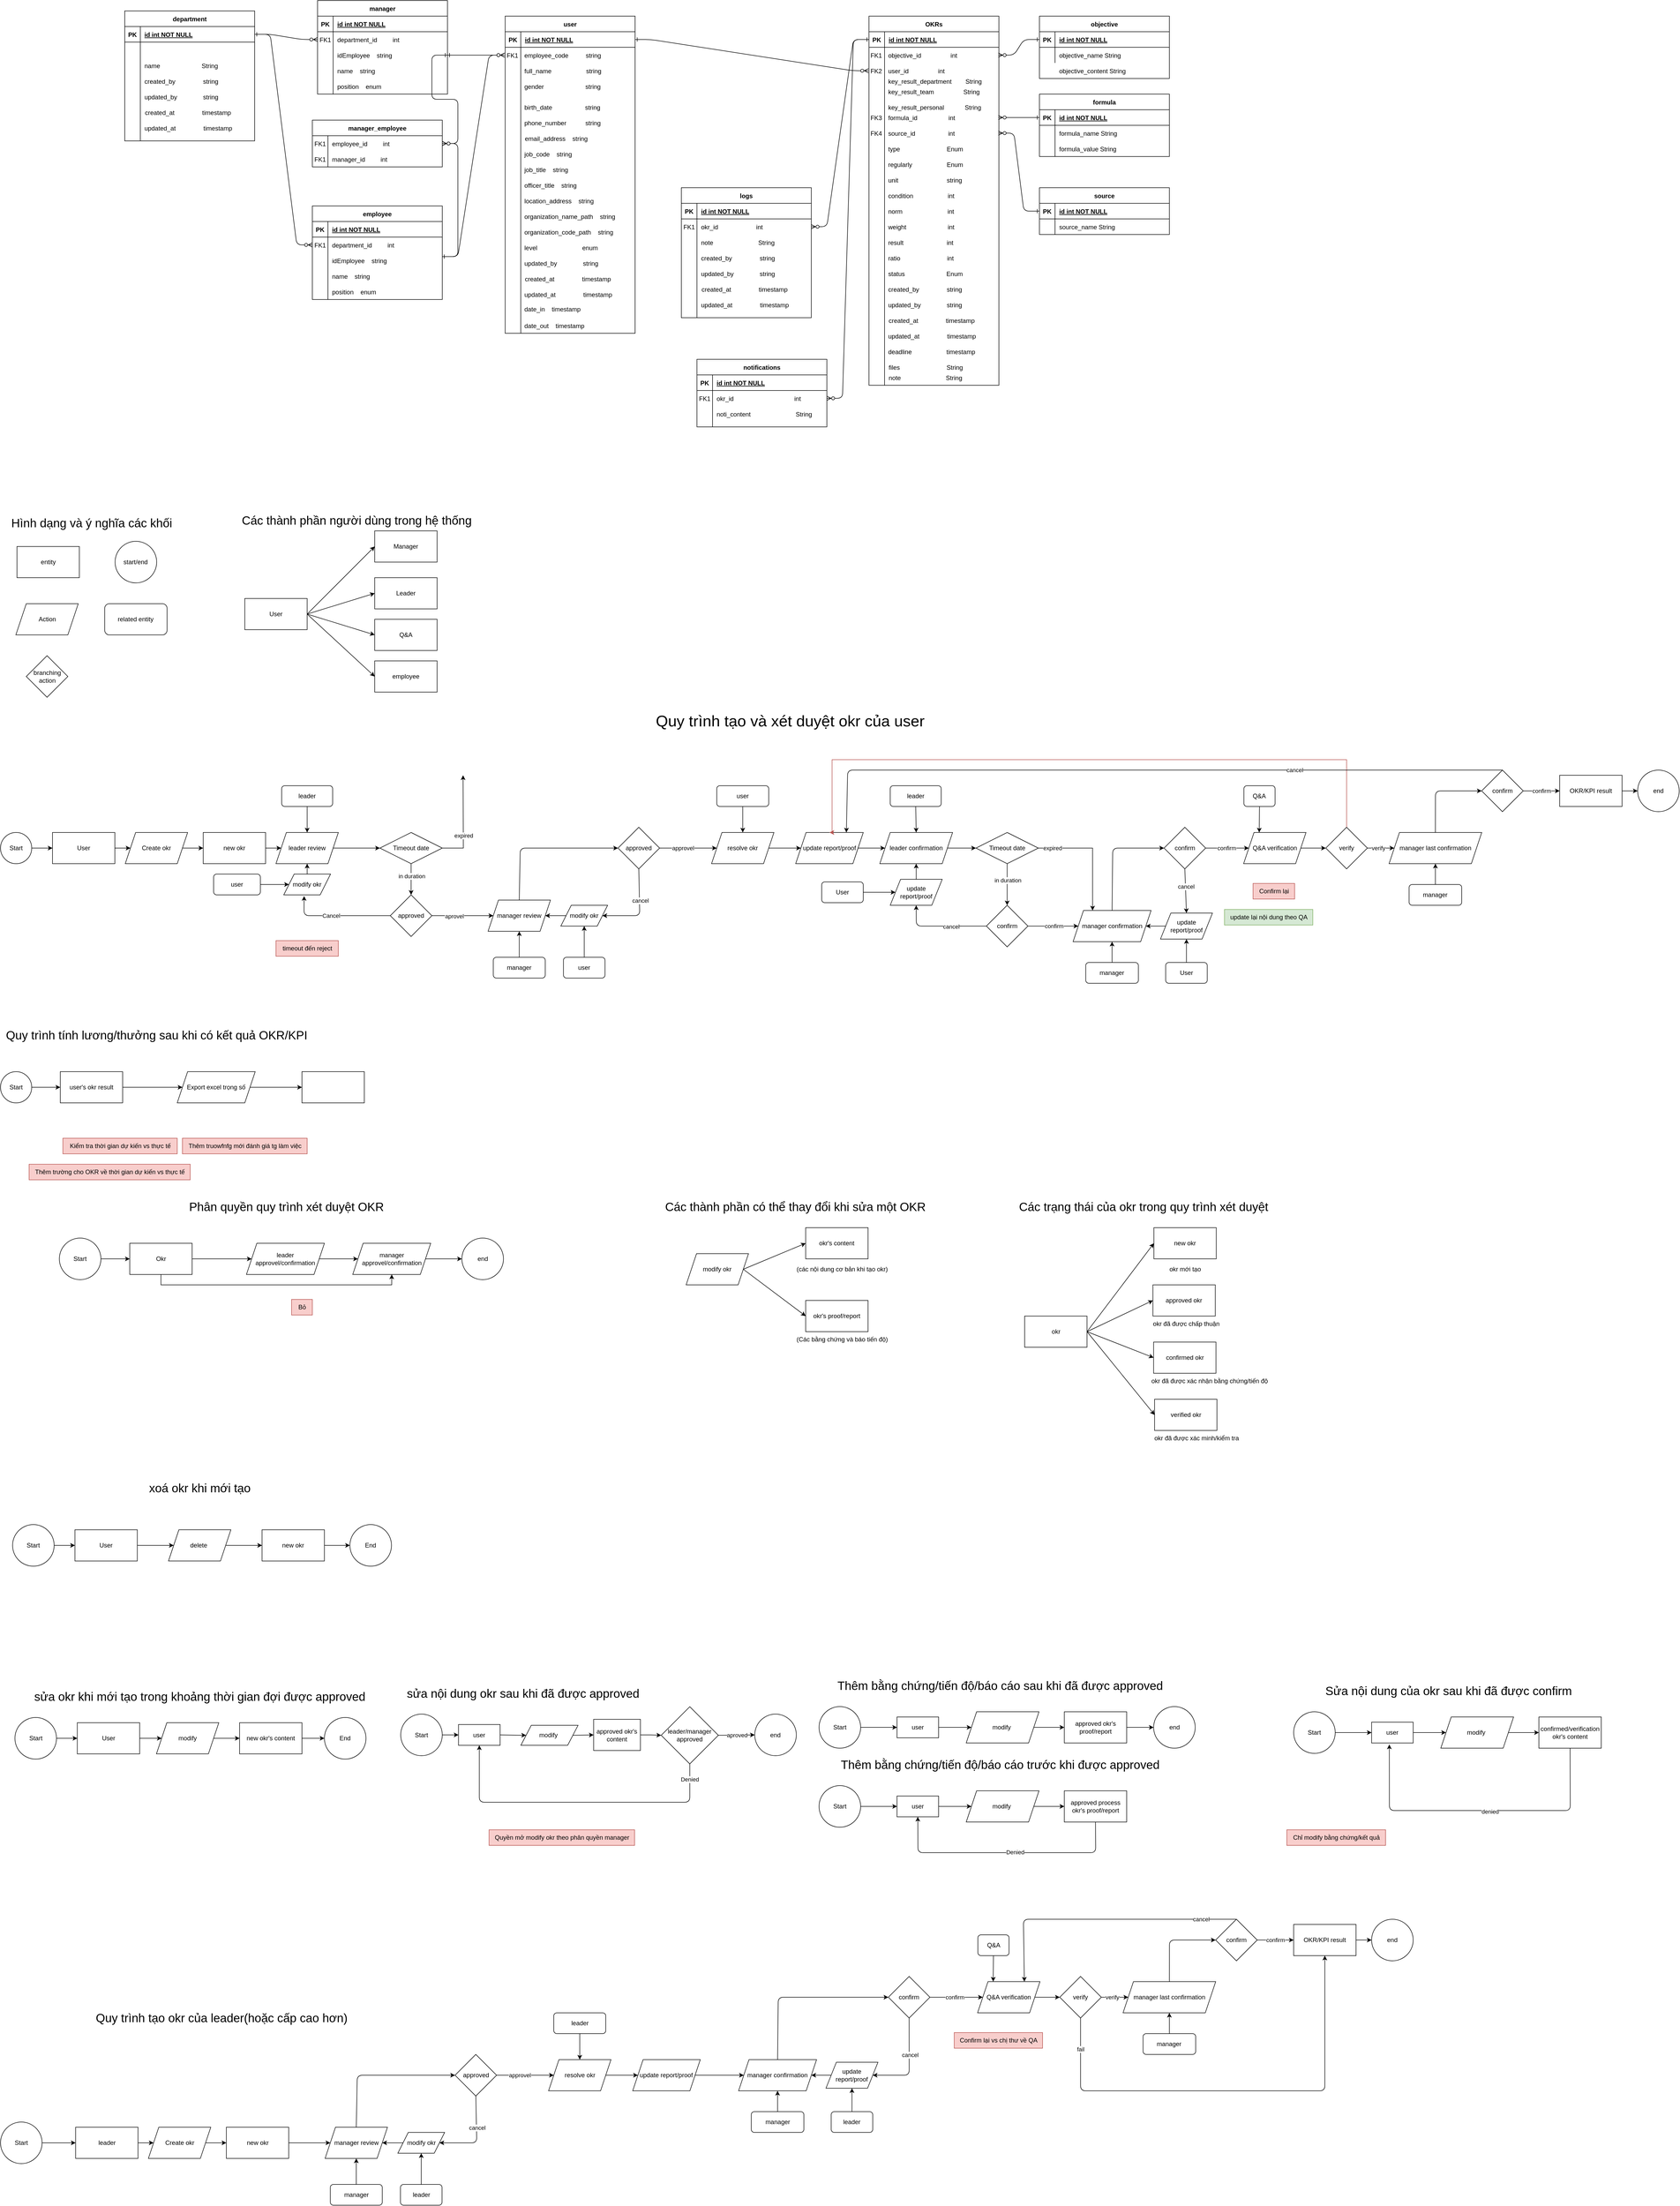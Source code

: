 <mxfile>
    <diagram id="h8m3sAev7H-m7dmJf8yI" name="Page-1">
        <mxGraphModel dx="726" dy="971" grid="1" gridSize="10" guides="1" tooltips="1" connect="1" arrows="1" fold="1" page="1" pageScale="1" pageWidth="3300" pageHeight="4681" math="0" shadow="0">
            <root>
                <mxCell id="0"/>
                <mxCell id="1" parent="0"/>
                <mxCell id="2" value="objective" style="shape=table;startSize=30;container=1;collapsible=1;childLayout=tableLayout;fixedRows=1;rowLines=0;fontStyle=1;align=center;resizeLast=1;" parent="1" vertex="1">
                    <mxGeometry x="2039" y="80" width="250" height="120" as="geometry"/>
                </mxCell>
                <mxCell id="3" value="" style="shape=partialRectangle;collapsible=0;dropTarget=0;pointerEvents=0;fillColor=none;points=[[0,0.5],[1,0.5]];portConstraint=eastwest;top=0;left=0;right=0;bottom=1;" parent="2" vertex="1">
                    <mxGeometry y="30" width="250" height="30" as="geometry"/>
                </mxCell>
                <mxCell id="4" value="PK" style="shape=partialRectangle;overflow=hidden;connectable=0;fillColor=none;top=0;left=0;bottom=0;right=0;fontStyle=1;" parent="3" vertex="1">
                    <mxGeometry width="30" height="30" as="geometry">
                        <mxRectangle width="30" height="30" as="alternateBounds"/>
                    </mxGeometry>
                </mxCell>
                <mxCell id="5" value="id int NOT NULL " style="shape=partialRectangle;overflow=hidden;connectable=0;fillColor=none;top=0;left=0;bottom=0;right=0;align=left;spacingLeft=6;fontStyle=5;" parent="3" vertex="1">
                    <mxGeometry x="30" width="220" height="30" as="geometry">
                        <mxRectangle width="220" height="30" as="alternateBounds"/>
                    </mxGeometry>
                </mxCell>
                <mxCell id="6" value="" style="shape=partialRectangle;collapsible=0;dropTarget=0;pointerEvents=0;fillColor=none;points=[[0,0.5],[1,0.5]];portConstraint=eastwest;top=0;left=0;right=0;bottom=0;" parent="2" vertex="1">
                    <mxGeometry y="60" width="250" height="30" as="geometry"/>
                </mxCell>
                <mxCell id="7" value="" style="shape=partialRectangle;overflow=hidden;connectable=0;fillColor=none;top=0;left=0;bottom=0;right=0;" parent="6" vertex="1">
                    <mxGeometry width="30" height="30" as="geometry">
                        <mxRectangle width="30" height="30" as="alternateBounds"/>
                    </mxGeometry>
                </mxCell>
                <mxCell id="8" value="objective_name String" style="shape=partialRectangle;overflow=hidden;connectable=0;fillColor=none;top=0;left=0;bottom=0;right=0;align=left;spacingLeft=6;" parent="6" vertex="1">
                    <mxGeometry x="30" width="220" height="30" as="geometry">
                        <mxRectangle width="220" height="30" as="alternateBounds"/>
                    </mxGeometry>
                </mxCell>
                <mxCell id="9" value="OKRs" style="shape=table;startSize=30;container=1;collapsible=1;childLayout=tableLayout;fixedRows=1;rowLines=0;fontStyle=1;align=center;resizeLast=1;" parent="1" vertex="1">
                    <mxGeometry x="1711" y="80" width="250" height="710" as="geometry"/>
                </mxCell>
                <mxCell id="10" value="" style="shape=partialRectangle;collapsible=0;dropTarget=0;pointerEvents=0;fillColor=none;points=[[0,0.5],[1,0.5]];portConstraint=eastwest;top=0;left=0;right=0;bottom=1;" parent="9" vertex="1">
                    <mxGeometry y="30" width="250" height="30" as="geometry"/>
                </mxCell>
                <mxCell id="11" value="PK" style="shape=partialRectangle;overflow=hidden;connectable=0;fillColor=none;top=0;left=0;bottom=0;right=0;fontStyle=1;" parent="10" vertex="1">
                    <mxGeometry width="30" height="30" as="geometry">
                        <mxRectangle width="30" height="30" as="alternateBounds"/>
                    </mxGeometry>
                </mxCell>
                <mxCell id="12" value="id int NOT NULL " style="shape=partialRectangle;overflow=hidden;connectable=0;fillColor=none;top=0;left=0;bottom=0;right=0;align=left;spacingLeft=6;fontStyle=5;" parent="10" vertex="1">
                    <mxGeometry x="30" width="220" height="30" as="geometry">
                        <mxRectangle width="220" height="30" as="alternateBounds"/>
                    </mxGeometry>
                </mxCell>
                <mxCell id="13" value="" style="shape=partialRectangle;collapsible=0;dropTarget=0;pointerEvents=0;fillColor=none;points=[[0,0.5],[1,0.5]];portConstraint=eastwest;top=0;left=0;right=0;bottom=0;" parent="9" vertex="1">
                    <mxGeometry y="60" width="250" height="650" as="geometry"/>
                </mxCell>
                <mxCell id="14" value="" style="shape=partialRectangle;overflow=hidden;connectable=0;fillColor=none;top=0;left=0;bottom=0;right=0;" parent="13" vertex="1">
                    <mxGeometry width="30" height="650" as="geometry">
                        <mxRectangle width="30" height="650" as="alternateBounds"/>
                    </mxGeometry>
                </mxCell>
                <mxCell id="15" value="" style="shape=partialRectangle;overflow=hidden;connectable=0;fillColor=none;top=0;left=0;bottom=0;right=0;align=left;spacingLeft=6;" parent="13" vertex="1">
                    <mxGeometry x="30" width="220" height="650" as="geometry">
                        <mxRectangle width="220" height="650" as="alternateBounds"/>
                    </mxGeometry>
                </mxCell>
                <mxCell id="16" value="objective_content String" style="shape=partialRectangle;overflow=hidden;connectable=0;fillColor=none;top=0;left=0;bottom=0;right=0;align=left;spacingLeft=6;" parent="1" vertex="1">
                    <mxGeometry x="2069" y="170" width="220" height="30" as="geometry">
                        <mxRectangle width="220" height="30" as="alternateBounds"/>
                    </mxGeometry>
                </mxCell>
                <mxCell id="17" value="formula" style="shape=table;startSize=30;container=1;collapsible=1;childLayout=tableLayout;fixedRows=1;rowLines=0;fontStyle=1;align=center;resizeLast=1;" parent="1" vertex="1">
                    <mxGeometry x="2039" y="230" width="250" height="120" as="geometry"/>
                </mxCell>
                <mxCell id="18" value="" style="shape=partialRectangle;collapsible=0;dropTarget=0;pointerEvents=0;fillColor=none;points=[[0,0.5],[1,0.5]];portConstraint=eastwest;top=0;left=0;right=0;bottom=1;" parent="17" vertex="1">
                    <mxGeometry y="30" width="250" height="30" as="geometry"/>
                </mxCell>
                <mxCell id="19" value="PK" style="shape=partialRectangle;overflow=hidden;connectable=0;fillColor=none;top=0;left=0;bottom=0;right=0;fontStyle=1;" parent="18" vertex="1">
                    <mxGeometry width="30" height="30" as="geometry">
                        <mxRectangle width="30" height="30" as="alternateBounds"/>
                    </mxGeometry>
                </mxCell>
                <mxCell id="20" value="id int NOT NULL " style="shape=partialRectangle;overflow=hidden;connectable=0;fillColor=none;top=0;left=0;bottom=0;right=0;align=left;spacingLeft=6;fontStyle=5;" parent="18" vertex="1">
                    <mxGeometry x="30" width="220" height="30" as="geometry">
                        <mxRectangle width="220" height="30" as="alternateBounds"/>
                    </mxGeometry>
                </mxCell>
                <mxCell id="21" value="" style="shape=partialRectangle;collapsible=0;dropTarget=0;pointerEvents=0;fillColor=none;points=[[0,0.5],[1,0.5]];portConstraint=eastwest;top=0;left=0;right=0;bottom=0;" parent="17" vertex="1">
                    <mxGeometry y="60" width="250" height="30" as="geometry"/>
                </mxCell>
                <mxCell id="22" value="" style="shape=partialRectangle;overflow=hidden;connectable=0;fillColor=none;top=0;left=0;bottom=0;right=0;" parent="21" vertex="1">
                    <mxGeometry width="30" height="30" as="geometry">
                        <mxRectangle width="30" height="30" as="alternateBounds"/>
                    </mxGeometry>
                </mxCell>
                <mxCell id="23" value="" style="shape=partialRectangle;overflow=hidden;connectable=0;fillColor=none;top=0;left=0;bottom=0;right=0;align=left;spacingLeft=6;" parent="21" vertex="1">
                    <mxGeometry x="30" width="220" height="30" as="geometry">
                        <mxRectangle width="220" height="30" as="alternateBounds"/>
                    </mxGeometry>
                </mxCell>
                <mxCell id="24" value="" style="shape=partialRectangle;collapsible=0;dropTarget=0;pointerEvents=0;fillColor=none;points=[[0,0.5],[1,0.5]];portConstraint=eastwest;top=0;left=0;right=0;bottom=0;" parent="17" vertex="1">
                    <mxGeometry y="90" width="250" height="30" as="geometry"/>
                </mxCell>
                <mxCell id="25" value="" style="shape=partialRectangle;overflow=hidden;connectable=0;fillColor=none;top=0;left=0;bottom=0;right=0;" parent="24" vertex="1">
                    <mxGeometry width="30" height="30" as="geometry">
                        <mxRectangle width="30" height="30" as="alternateBounds"/>
                    </mxGeometry>
                </mxCell>
                <mxCell id="26" value="" style="shape=partialRectangle;overflow=hidden;connectable=0;fillColor=none;top=0;left=0;bottom=0;right=0;align=left;spacingLeft=6;" parent="24" vertex="1">
                    <mxGeometry x="30" width="220" height="30" as="geometry">
                        <mxRectangle width="220" height="30" as="alternateBounds"/>
                    </mxGeometry>
                </mxCell>
                <mxCell id="27" value="formula_name String" style="shape=partialRectangle;overflow=hidden;connectable=0;fillColor=none;top=0;left=0;bottom=0;right=0;align=left;spacingLeft=6;" parent="1" vertex="1">
                    <mxGeometry x="2069" y="290" width="220" height="30" as="geometry">
                        <mxRectangle width="220" height="30" as="alternateBounds"/>
                    </mxGeometry>
                </mxCell>
                <mxCell id="28" value="formula_value String" style="shape=partialRectangle;overflow=hidden;connectable=0;fillColor=none;top=0;left=0;bottom=0;right=0;align=left;spacingLeft=6;" parent="1" vertex="1">
                    <mxGeometry x="2069" y="320" width="220" height="30" as="geometry">
                        <mxRectangle width="220" height="30" as="alternateBounds"/>
                    </mxGeometry>
                </mxCell>
                <mxCell id="29" value="" style="edgeStyle=entityRelationEdgeStyle;endArrow=ERzeroToMany;startArrow=ERone;endFill=1;startFill=0;entryX=1;entryY=0.5;entryDx=0;entryDy=0;exitX=0;exitY=0.5;exitDx=0;exitDy=0;" parent="1" source="3" target="30" edge="1">
                    <mxGeometry width="100" height="100" relative="1" as="geometry">
                        <mxPoint x="1930" y="680" as="sourcePoint"/>
                        <mxPoint x="2030" y="580" as="targetPoint"/>
                        <Array as="points">
                            <mxPoint x="1960" y="160"/>
                        </Array>
                    </mxGeometry>
                </mxCell>
                <mxCell id="30" value="" style="shape=partialRectangle;collapsible=0;dropTarget=0;pointerEvents=0;fillColor=none;points=[[0,0.5],[1,0.5]];portConstraint=eastwest;top=0;left=0;right=0;bottom=0;" parent="1" vertex="1">
                    <mxGeometry x="1710" y="140" width="250" height="30" as="geometry"/>
                </mxCell>
                <mxCell id="31" value="FK1" style="shape=partialRectangle;overflow=hidden;connectable=0;fillColor=none;top=0;left=0;bottom=0;right=0;" parent="30" vertex="1">
                    <mxGeometry width="30" height="30" as="geometry">
                        <mxRectangle width="30" height="30" as="alternateBounds"/>
                    </mxGeometry>
                </mxCell>
                <mxCell id="32" value="objective_id                 int" style="shape=partialRectangle;overflow=hidden;connectable=0;fillColor=none;top=0;left=0;bottom=0;right=0;align=left;spacingLeft=6;" parent="30" vertex="1">
                    <mxGeometry x="30" width="220" height="30" as="geometry">
                        <mxRectangle width="220" height="30" as="alternateBounds"/>
                    </mxGeometry>
                </mxCell>
                <mxCell id="33" value="" style="shape=partialRectangle;collapsible=0;dropTarget=0;pointerEvents=0;fillColor=none;points=[[0,0.5],[1,0.5]];portConstraint=eastwest;top=0;left=0;right=0;bottom=0;" parent="1" vertex="1">
                    <mxGeometry x="1710" y="190" width="250" height="30" as="geometry"/>
                </mxCell>
                <mxCell id="34" value="" style="shape=partialRectangle;overflow=hidden;connectable=0;fillColor=none;top=0;left=0;bottom=0;right=0;" parent="33" vertex="1">
                    <mxGeometry width="30" height="30" as="geometry">
                        <mxRectangle width="30" height="30" as="alternateBounds"/>
                    </mxGeometry>
                </mxCell>
                <mxCell id="35" value="key_result_department        String" style="shape=partialRectangle;overflow=hidden;connectable=0;fillColor=none;top=0;left=0;bottom=0;right=0;align=left;spacingLeft=6;" parent="33" vertex="1">
                    <mxGeometry x="30" width="220" height="30" as="geometry">
                        <mxRectangle width="220" height="30" as="alternateBounds"/>
                    </mxGeometry>
                </mxCell>
                <mxCell id="36" value="" style="shape=partialRectangle;collapsible=0;dropTarget=0;pointerEvents=0;fillColor=none;points=[[0,0.5],[1,0.5]];portConstraint=eastwest;top=0;left=0;right=0;bottom=0;" parent="1" vertex="1">
                    <mxGeometry x="1710" y="210" width="250" height="30" as="geometry"/>
                </mxCell>
                <mxCell id="37" value="" style="shape=partialRectangle;overflow=hidden;connectable=0;fillColor=none;top=0;left=0;bottom=0;right=0;" parent="36" vertex="1">
                    <mxGeometry width="30" height="30" as="geometry">
                        <mxRectangle width="30" height="30" as="alternateBounds"/>
                    </mxGeometry>
                </mxCell>
                <mxCell id="38" value="key_result_team                 String" style="shape=partialRectangle;overflow=hidden;connectable=0;fillColor=none;top=0;left=0;bottom=0;right=0;align=left;spacingLeft=6;" parent="36" vertex="1">
                    <mxGeometry x="30" width="220" height="30" as="geometry">
                        <mxRectangle width="220" height="30" as="alternateBounds"/>
                    </mxGeometry>
                </mxCell>
                <mxCell id="39" value="source" style="shape=table;startSize=30;container=1;collapsible=1;childLayout=tableLayout;fixedRows=1;rowLines=0;fontStyle=1;align=center;resizeLast=1;" parent="1" vertex="1">
                    <mxGeometry x="2039" y="410" width="250" height="90" as="geometry"/>
                </mxCell>
                <mxCell id="40" value="" style="shape=partialRectangle;collapsible=0;dropTarget=0;pointerEvents=0;fillColor=none;points=[[0,0.5],[1,0.5]];portConstraint=eastwest;top=0;left=0;right=0;bottom=1;" parent="39" vertex="1">
                    <mxGeometry y="30" width="250" height="30" as="geometry"/>
                </mxCell>
                <mxCell id="41" value="PK" style="shape=partialRectangle;overflow=hidden;connectable=0;fillColor=none;top=0;left=0;bottom=0;right=0;fontStyle=1;" parent="40" vertex="1">
                    <mxGeometry width="30" height="30" as="geometry">
                        <mxRectangle width="30" height="30" as="alternateBounds"/>
                    </mxGeometry>
                </mxCell>
                <mxCell id="42" value="id int NOT NULL " style="shape=partialRectangle;overflow=hidden;connectable=0;fillColor=none;top=0;left=0;bottom=0;right=0;align=left;spacingLeft=6;fontStyle=5;" parent="40" vertex="1">
                    <mxGeometry x="30" width="220" height="30" as="geometry">
                        <mxRectangle width="220" height="30" as="alternateBounds"/>
                    </mxGeometry>
                </mxCell>
                <mxCell id="43" value="" style="shape=partialRectangle;collapsible=0;dropTarget=0;pointerEvents=0;fillColor=none;points=[[0,0.5],[1,0.5]];portConstraint=eastwest;top=0;left=0;right=0;bottom=0;" parent="39" vertex="1">
                    <mxGeometry y="60" width="250" height="30" as="geometry"/>
                </mxCell>
                <mxCell id="44" value="" style="shape=partialRectangle;overflow=hidden;connectable=0;fillColor=none;top=0;left=0;bottom=0;right=0;" parent="43" vertex="1">
                    <mxGeometry width="30" height="30" as="geometry">
                        <mxRectangle width="30" height="30" as="alternateBounds"/>
                    </mxGeometry>
                </mxCell>
                <mxCell id="45" value="" style="shape=partialRectangle;overflow=hidden;connectable=0;fillColor=none;top=0;left=0;bottom=0;right=0;align=left;spacingLeft=6;" parent="43" vertex="1">
                    <mxGeometry x="30" width="220" height="30" as="geometry">
                        <mxRectangle width="220" height="30" as="alternateBounds"/>
                    </mxGeometry>
                </mxCell>
                <mxCell id="46" value="source_name String" style="shape=partialRectangle;overflow=hidden;connectable=0;fillColor=none;top=0;left=0;bottom=0;right=0;align=left;spacingLeft=6;" parent="1" vertex="1">
                    <mxGeometry x="2069" y="470" width="220" height="30" as="geometry">
                        <mxRectangle width="220" height="30" as="alternateBounds"/>
                    </mxGeometry>
                </mxCell>
                <mxCell id="47" value="" style="shape=partialRectangle;collapsible=0;dropTarget=0;pointerEvents=0;fillColor=none;points=[[0,0.5],[1,0.5]];portConstraint=eastwest;top=0;left=0;right=0;bottom=0;" parent="1" vertex="1">
                    <mxGeometry x="1710" y="260" width="250" height="30" as="geometry"/>
                </mxCell>
                <mxCell id="48" value="FK3" style="shape=partialRectangle;overflow=hidden;connectable=0;fillColor=none;top=0;left=0;bottom=0;right=0;" parent="47" vertex="1">
                    <mxGeometry width="30" height="30" as="geometry">
                        <mxRectangle width="30" height="30" as="alternateBounds"/>
                    </mxGeometry>
                </mxCell>
                <mxCell id="49" value="formula_id                  int" style="shape=partialRectangle;overflow=hidden;connectable=0;fillColor=none;top=0;left=0;bottom=0;right=0;align=left;spacingLeft=6;" parent="47" vertex="1">
                    <mxGeometry x="30" width="220" height="30" as="geometry">
                        <mxRectangle width="220" height="30" as="alternateBounds"/>
                    </mxGeometry>
                </mxCell>
                <mxCell id="50" value="" style="shape=partialRectangle;collapsible=0;dropTarget=0;pointerEvents=0;fillColor=none;points=[[0,0.5],[1,0.5]];portConstraint=eastwest;top=0;left=0;right=0;bottom=0;" parent="1" vertex="1">
                    <mxGeometry x="1710" y="290" width="250" height="30" as="geometry"/>
                </mxCell>
                <mxCell id="51" value="FK4" style="shape=partialRectangle;overflow=hidden;connectable=0;fillColor=none;top=0;left=0;bottom=0;right=0;" parent="50" vertex="1">
                    <mxGeometry width="30" height="30" as="geometry">
                        <mxRectangle width="30" height="30" as="alternateBounds"/>
                    </mxGeometry>
                </mxCell>
                <mxCell id="52" value="source_id                   int" style="shape=partialRectangle;overflow=hidden;connectable=0;fillColor=none;top=0;left=0;bottom=0;right=0;align=left;spacingLeft=6;" parent="50" vertex="1">
                    <mxGeometry x="30" width="220" height="30" as="geometry">
                        <mxRectangle width="220" height="30" as="alternateBounds"/>
                    </mxGeometry>
                </mxCell>
                <mxCell id="53" value="" style="edgeStyle=entityRelationEdgeStyle;endArrow=ERzeroToMany;startArrow=ERone;endFill=1;startFill=0;entryX=1;entryY=0.5;entryDx=0;entryDy=0;exitX=0;exitY=0.5;exitDx=0;exitDy=0;" parent="1" source="18" target="47" edge="1">
                    <mxGeometry width="100" height="100" relative="1" as="geometry">
                        <mxPoint x="2039" y="230" as="sourcePoint"/>
                        <mxPoint x="1960" y="260" as="targetPoint"/>
                        <Array as="points">
                            <mxPoint x="1960" y="265"/>
                        </Array>
                    </mxGeometry>
                </mxCell>
                <mxCell id="54" value="" style="edgeStyle=entityRelationEdgeStyle;endArrow=ERzeroToMany;startArrow=ERone;endFill=1;startFill=0;entryX=1;entryY=0.5;entryDx=0;entryDy=0;exitX=0;exitY=0.5;exitDx=0;exitDy=0;" parent="1" source="40" target="50" edge="1">
                    <mxGeometry width="100" height="100" relative="1" as="geometry">
                        <mxPoint x="2049" y="285" as="sourcePoint"/>
                        <mxPoint x="1970" y="255" as="targetPoint"/>
                        <Array as="points">
                            <mxPoint x="1970" y="275"/>
                        </Array>
                    </mxGeometry>
                </mxCell>
                <mxCell id="55" value="" style="shape=partialRectangle;collapsible=0;dropTarget=0;pointerEvents=0;fillColor=none;points=[[0,0.5],[1,0.5]];portConstraint=eastwest;top=0;left=0;right=0;bottom=0;" parent="1" vertex="1">
                    <mxGeometry x="1710" y="320" width="250" height="30" as="geometry"/>
                </mxCell>
                <mxCell id="56" value="" style="shape=partialRectangle;overflow=hidden;connectable=0;fillColor=none;top=0;left=0;bottom=0;right=0;" parent="55" vertex="1">
                    <mxGeometry width="30" height="30" as="geometry">
                        <mxRectangle width="30" height="30" as="alternateBounds"/>
                    </mxGeometry>
                </mxCell>
                <mxCell id="57" value="type                           Enum" style="shape=partialRectangle;overflow=hidden;connectable=0;fillColor=none;top=0;left=0;bottom=0;right=0;align=left;spacingLeft=6;" parent="55" vertex="1">
                    <mxGeometry x="30" width="220" height="30" as="geometry">
                        <mxRectangle width="220" height="30" as="alternateBounds"/>
                    </mxGeometry>
                </mxCell>
                <mxCell id="58" value="" style="shape=partialRectangle;collapsible=0;dropTarget=0;pointerEvents=0;fillColor=none;points=[[0,0.5],[1,0.5]];portConstraint=eastwest;top=0;left=0;right=0;bottom=0;" parent="1" vertex="1">
                    <mxGeometry x="1710" y="350" width="250" height="30" as="geometry"/>
                </mxCell>
                <mxCell id="59" value="" style="shape=partialRectangle;overflow=hidden;connectable=0;fillColor=none;top=0;left=0;bottom=0;right=0;" parent="58" vertex="1">
                    <mxGeometry width="30" height="30" as="geometry">
                        <mxRectangle width="30" height="30" as="alternateBounds"/>
                    </mxGeometry>
                </mxCell>
                <mxCell id="60" value="regularly                    Enum" style="shape=partialRectangle;overflow=hidden;connectable=0;fillColor=none;top=0;left=0;bottom=0;right=0;align=left;spacingLeft=6;" parent="58" vertex="1">
                    <mxGeometry x="30" width="220" height="30" as="geometry">
                        <mxRectangle width="220" height="30" as="alternateBounds"/>
                    </mxGeometry>
                </mxCell>
                <mxCell id="61" value="" style="shape=partialRectangle;collapsible=0;dropTarget=0;pointerEvents=0;fillColor=none;points=[[0,0.5],[1,0.5]];portConstraint=eastwest;top=0;left=0;right=0;bottom=0;" parent="1" vertex="1">
                    <mxGeometry x="1710" y="380" width="250" height="30" as="geometry"/>
                </mxCell>
                <mxCell id="62" value="" style="shape=partialRectangle;overflow=hidden;connectable=0;fillColor=none;top=0;left=0;bottom=0;right=0;" parent="61" vertex="1">
                    <mxGeometry width="30" height="30" as="geometry">
                        <mxRectangle width="30" height="30" as="alternateBounds"/>
                    </mxGeometry>
                </mxCell>
                <mxCell id="63" value="unit                            string" style="shape=partialRectangle;overflow=hidden;connectable=0;fillColor=none;top=0;left=0;bottom=0;right=0;align=left;spacingLeft=6;" parent="61" vertex="1">
                    <mxGeometry x="30" width="220" height="30" as="geometry">
                        <mxRectangle width="220" height="30" as="alternateBounds"/>
                    </mxGeometry>
                </mxCell>
                <mxCell id="64" value="" style="shape=partialRectangle;collapsible=0;dropTarget=0;pointerEvents=0;fillColor=none;points=[[0,0.5],[1,0.5]];portConstraint=eastwest;top=0;left=0;right=0;bottom=0;" parent="1" vertex="1">
                    <mxGeometry x="1710" y="410" width="250" height="30" as="geometry"/>
                </mxCell>
                <mxCell id="65" value="" style="shape=partialRectangle;overflow=hidden;connectable=0;fillColor=none;top=0;left=0;bottom=0;right=0;" parent="64" vertex="1">
                    <mxGeometry width="30" height="30" as="geometry">
                        <mxRectangle width="30" height="30" as="alternateBounds"/>
                    </mxGeometry>
                </mxCell>
                <mxCell id="66" value="condition                    int" style="shape=partialRectangle;overflow=hidden;connectable=0;fillColor=none;top=0;left=0;bottom=0;right=0;align=left;spacingLeft=6;" parent="64" vertex="1">
                    <mxGeometry x="30" width="220" height="30" as="geometry">
                        <mxRectangle width="220" height="30" as="alternateBounds"/>
                    </mxGeometry>
                </mxCell>
                <mxCell id="67" value="" style="shape=partialRectangle;collapsible=0;dropTarget=0;pointerEvents=0;fillColor=none;points=[[0,0.5],[1,0.5]];portConstraint=eastwest;top=0;left=0;right=0;bottom=0;" parent="1" vertex="1">
                    <mxGeometry x="1710" y="440" width="250" height="30" as="geometry"/>
                </mxCell>
                <mxCell id="68" value="" style="shape=partialRectangle;overflow=hidden;connectable=0;fillColor=none;top=0;left=0;bottom=0;right=0;" parent="67" vertex="1">
                    <mxGeometry width="30" height="30" as="geometry">
                        <mxRectangle width="30" height="30" as="alternateBounds"/>
                    </mxGeometry>
                </mxCell>
                <mxCell id="69" value="norm                          int" style="shape=partialRectangle;overflow=hidden;connectable=0;fillColor=none;top=0;left=0;bottom=0;right=0;align=left;spacingLeft=6;" parent="67" vertex="1">
                    <mxGeometry x="30" width="220" height="30" as="geometry">
                        <mxRectangle width="220" height="30" as="alternateBounds"/>
                    </mxGeometry>
                </mxCell>
                <mxCell id="70" value="" style="shape=partialRectangle;collapsible=0;dropTarget=0;pointerEvents=0;fillColor=none;points=[[0,0.5],[1,0.5]];portConstraint=eastwest;top=0;left=0;right=0;bottom=0;" parent="1" vertex="1">
                    <mxGeometry x="1710" y="470" width="250" height="30" as="geometry"/>
                </mxCell>
                <mxCell id="71" value="" style="shape=partialRectangle;overflow=hidden;connectable=0;fillColor=none;top=0;left=0;bottom=0;right=0;" parent="70" vertex="1">
                    <mxGeometry width="30" height="30" as="geometry">
                        <mxRectangle width="30" height="30" as="alternateBounds"/>
                    </mxGeometry>
                </mxCell>
                <mxCell id="72" value="weight                        int" style="shape=partialRectangle;overflow=hidden;connectable=0;fillColor=none;top=0;left=0;bottom=0;right=0;align=left;spacingLeft=6;" parent="70" vertex="1">
                    <mxGeometry x="30" width="220" height="30" as="geometry">
                        <mxRectangle width="220" height="30" as="alternateBounds"/>
                    </mxGeometry>
                </mxCell>
                <mxCell id="73" value="" style="shape=partialRectangle;collapsible=0;dropTarget=0;pointerEvents=0;fillColor=none;points=[[0,0.5],[1,0.5]];portConstraint=eastwest;top=0;left=0;right=0;bottom=0;" parent="1" vertex="1">
                    <mxGeometry x="1710" y="500" width="250" height="30" as="geometry"/>
                </mxCell>
                <mxCell id="74" value="" style="shape=partialRectangle;overflow=hidden;connectable=0;fillColor=none;top=0;left=0;bottom=0;right=0;" parent="73" vertex="1">
                    <mxGeometry width="30" height="30" as="geometry">
                        <mxRectangle width="30" height="30" as="alternateBounds"/>
                    </mxGeometry>
                </mxCell>
                <mxCell id="75" value="result                         int" style="shape=partialRectangle;overflow=hidden;connectable=0;fillColor=none;top=0;left=0;bottom=0;right=0;align=left;spacingLeft=6;" parent="73" vertex="1">
                    <mxGeometry x="30" width="220" height="30" as="geometry">
                        <mxRectangle width="220" height="30" as="alternateBounds"/>
                    </mxGeometry>
                </mxCell>
                <mxCell id="76" value="" style="shape=partialRectangle;collapsible=0;dropTarget=0;pointerEvents=0;fillColor=none;points=[[0,0.5],[1,0.5]];portConstraint=eastwest;top=0;left=0;right=0;bottom=0;" parent="1" vertex="1">
                    <mxGeometry x="1710" y="530" width="250" height="30" as="geometry"/>
                </mxCell>
                <mxCell id="77" value="" style="shape=partialRectangle;overflow=hidden;connectable=0;fillColor=none;top=0;left=0;bottom=0;right=0;" parent="76" vertex="1">
                    <mxGeometry width="30" height="30" as="geometry">
                        <mxRectangle width="30" height="30" as="alternateBounds"/>
                    </mxGeometry>
                </mxCell>
                <mxCell id="78" value="ratio                           int" style="shape=partialRectangle;overflow=hidden;connectable=0;fillColor=none;top=0;left=0;bottom=0;right=0;align=left;spacingLeft=6;" parent="76" vertex="1">
                    <mxGeometry x="30" width="220" height="30" as="geometry">
                        <mxRectangle width="220" height="30" as="alternateBounds"/>
                    </mxGeometry>
                </mxCell>
                <mxCell id="79" value="" style="shape=partialRectangle;collapsible=0;dropTarget=0;pointerEvents=0;fillColor=none;points=[[0,0.5],[1,0.5]];portConstraint=eastwest;top=0;left=0;right=0;bottom=0;" parent="1" vertex="1">
                    <mxGeometry x="1710" y="560" width="250" height="30" as="geometry"/>
                </mxCell>
                <mxCell id="80" value="" style="shape=partialRectangle;overflow=hidden;connectable=0;fillColor=none;top=0;left=0;bottom=0;right=0;" parent="79" vertex="1">
                    <mxGeometry width="30" height="30" as="geometry">
                        <mxRectangle width="30" height="30" as="alternateBounds"/>
                    </mxGeometry>
                </mxCell>
                <mxCell id="81" value="status                        Enum" style="shape=partialRectangle;overflow=hidden;connectable=0;fillColor=none;top=0;left=0;bottom=0;right=0;align=left;spacingLeft=6;" parent="79" vertex="1">
                    <mxGeometry x="30" width="220" height="30" as="geometry">
                        <mxRectangle width="220" height="30" as="alternateBounds"/>
                    </mxGeometry>
                </mxCell>
                <mxCell id="82" value="" style="shape=partialRectangle;collapsible=0;dropTarget=0;pointerEvents=0;fillColor=none;points=[[0,0.5],[1,0.5]];portConstraint=eastwest;top=0;left=0;right=0;bottom=0;" parent="1" vertex="1">
                    <mxGeometry x="1710" y="590" width="250" height="30" as="geometry"/>
                </mxCell>
                <mxCell id="83" value="" style="shape=partialRectangle;overflow=hidden;connectable=0;fillColor=none;top=0;left=0;bottom=0;right=0;" parent="82" vertex="1">
                    <mxGeometry width="30" height="30" as="geometry">
                        <mxRectangle width="30" height="30" as="alternateBounds"/>
                    </mxGeometry>
                </mxCell>
                <mxCell id="84" value="created_by                string" style="shape=partialRectangle;overflow=hidden;connectable=0;fillColor=none;top=0;left=0;bottom=0;right=0;align=left;spacingLeft=6;" parent="82" vertex="1">
                    <mxGeometry x="30" width="220" height="30" as="geometry">
                        <mxRectangle width="220" height="30" as="alternateBounds"/>
                    </mxGeometry>
                </mxCell>
                <mxCell id="85" value="" style="shape=partialRectangle;collapsible=0;dropTarget=0;pointerEvents=0;fillColor=none;points=[[0,0.5],[1,0.5]];portConstraint=eastwest;top=0;left=0;right=0;bottom=0;" parent="1" vertex="1">
                    <mxGeometry x="1710" y="620" width="250" height="30" as="geometry"/>
                </mxCell>
                <mxCell id="86" value="" style="shape=partialRectangle;overflow=hidden;connectable=0;fillColor=none;top=0;left=0;bottom=0;right=0;" parent="85" vertex="1">
                    <mxGeometry width="30" height="30" as="geometry">
                        <mxRectangle width="30" height="30" as="alternateBounds"/>
                    </mxGeometry>
                </mxCell>
                <mxCell id="87" value="updated_by               string" style="shape=partialRectangle;overflow=hidden;connectable=0;fillColor=none;top=0;left=0;bottom=0;right=0;align=left;spacingLeft=6;" parent="85" vertex="1">
                    <mxGeometry x="30" width="220" height="30" as="geometry">
                        <mxRectangle width="220" height="30" as="alternateBounds"/>
                    </mxGeometry>
                </mxCell>
                <mxCell id="88" value="created_at                timestamp" style="shape=partialRectangle;overflow=hidden;connectable=0;fillColor=none;top=0;left=0;bottom=0;right=0;align=left;spacingLeft=6;" parent="1" vertex="1">
                    <mxGeometry x="1741" y="650" width="220" height="30" as="geometry">
                        <mxRectangle width="220" height="30" as="alternateBounds"/>
                    </mxGeometry>
                </mxCell>
                <mxCell id="89" value="updated_at                timestamp" style="shape=partialRectangle;overflow=hidden;connectable=0;fillColor=none;top=0;left=0;bottom=0;right=0;align=left;spacingLeft=6;" parent="1" vertex="1">
                    <mxGeometry x="1740" y="680" width="220" height="30" as="geometry">
                        <mxRectangle width="220" height="30" as="alternateBounds"/>
                    </mxGeometry>
                </mxCell>
                <mxCell id="90" value="deadline                    timestamp " style="shape=partialRectangle;overflow=hidden;connectable=0;fillColor=none;top=0;left=0;bottom=0;right=0;align=left;spacingLeft=6;" parent="1" vertex="1">
                    <mxGeometry x="1740" y="710" width="220" height="30" as="geometry">
                        <mxRectangle width="220" height="30" as="alternateBounds"/>
                    </mxGeometry>
                </mxCell>
                <mxCell id="91" value="files                           String" style="shape=partialRectangle;overflow=hidden;connectable=0;fillColor=none;top=0;left=0;bottom=0;right=0;align=left;spacingLeft=6;" parent="1" vertex="1">
                    <mxGeometry x="1741" y="740" width="220" height="30" as="geometry">
                        <mxRectangle width="220" height="30" as="alternateBounds"/>
                    </mxGeometry>
                </mxCell>
                <mxCell id="92" value="logs" style="shape=table;startSize=30;container=1;collapsible=1;childLayout=tableLayout;fixedRows=1;rowLines=0;fontStyle=1;align=center;resizeLast=1;" parent="1" vertex="1">
                    <mxGeometry x="1350" y="410" width="250" height="250" as="geometry"/>
                </mxCell>
                <mxCell id="93" value="" style="shape=partialRectangle;collapsible=0;dropTarget=0;pointerEvents=0;fillColor=none;points=[[0,0.5],[1,0.5]];portConstraint=eastwest;top=0;left=0;right=0;bottom=1;" parent="92" vertex="1">
                    <mxGeometry y="30" width="250" height="30" as="geometry"/>
                </mxCell>
                <mxCell id="94" value="PK" style="shape=partialRectangle;overflow=hidden;connectable=0;fillColor=none;top=0;left=0;bottom=0;right=0;fontStyle=1;" parent="93" vertex="1">
                    <mxGeometry width="30" height="30" as="geometry">
                        <mxRectangle width="30" height="30" as="alternateBounds"/>
                    </mxGeometry>
                </mxCell>
                <mxCell id="95" value="id int NOT NULL " style="shape=partialRectangle;overflow=hidden;connectable=0;fillColor=none;top=0;left=0;bottom=0;right=0;align=left;spacingLeft=6;fontStyle=5;" parent="93" vertex="1">
                    <mxGeometry x="30" width="220" height="30" as="geometry">
                        <mxRectangle width="220" height="30" as="alternateBounds"/>
                    </mxGeometry>
                </mxCell>
                <mxCell id="96" value="" style="shape=partialRectangle;collapsible=0;dropTarget=0;pointerEvents=0;fillColor=none;points=[[0,0.5],[1,0.5]];portConstraint=eastwest;top=0;left=0;right=0;bottom=0;" parent="92" vertex="1">
                    <mxGeometry y="60" width="250" height="190" as="geometry"/>
                </mxCell>
                <mxCell id="97" value="" style="shape=partialRectangle;overflow=hidden;connectable=0;fillColor=none;top=0;left=0;bottom=0;right=0;" parent="96" vertex="1">
                    <mxGeometry width="30" height="190" as="geometry">
                        <mxRectangle width="30" height="190" as="alternateBounds"/>
                    </mxGeometry>
                </mxCell>
                <mxCell id="98" value="" style="shape=partialRectangle;overflow=hidden;connectable=0;fillColor=none;top=0;left=0;bottom=0;right=0;align=left;spacingLeft=6;" parent="96" vertex="1">
                    <mxGeometry x="30" width="220" height="190" as="geometry">
                        <mxRectangle width="220" height="190" as="alternateBounds"/>
                    </mxGeometry>
                </mxCell>
                <mxCell id="99" value="note                          String" style="shape=partialRectangle;overflow=hidden;connectable=0;fillColor=none;top=0;left=0;bottom=0;right=0;align=left;spacingLeft=6;" parent="1" vertex="1">
                    <mxGeometry x="1380" y="500" width="220" height="30" as="geometry">
                        <mxRectangle width="220" height="30" as="alternateBounds"/>
                    </mxGeometry>
                </mxCell>
                <mxCell id="100" value="" style="shape=partialRectangle;collapsible=0;dropTarget=0;pointerEvents=0;fillColor=none;points=[[0,0.5],[1,0.5]];portConstraint=eastwest;top=0;left=0;right=0;bottom=0;" parent="1" vertex="1">
                    <mxGeometry x="1350" y="470" width="250" height="30" as="geometry"/>
                </mxCell>
                <mxCell id="101" value="FK1" style="shape=partialRectangle;overflow=hidden;connectable=0;fillColor=none;top=0;left=0;bottom=0;right=0;" parent="100" vertex="1">
                    <mxGeometry width="30" height="30" as="geometry">
                        <mxRectangle width="30" height="30" as="alternateBounds"/>
                    </mxGeometry>
                </mxCell>
                <mxCell id="102" value="okr_id                       int" style="shape=partialRectangle;overflow=hidden;connectable=0;fillColor=none;top=0;left=0;bottom=0;right=0;align=left;spacingLeft=6;" parent="100" vertex="1">
                    <mxGeometry x="30" width="220" height="30" as="geometry">
                        <mxRectangle width="220" height="30" as="alternateBounds"/>
                    </mxGeometry>
                </mxCell>
                <mxCell id="103" value="" style="edgeStyle=entityRelationEdgeStyle;endArrow=ERzeroToMany;startArrow=ERone;endFill=1;startFill=0;entryX=1;entryY=0.5;entryDx=0;entryDy=0;exitX=0;exitY=0.5;exitDx=0;exitDy=0;" parent="1" source="10" target="100" edge="1">
                    <mxGeometry width="100" height="100" relative="1" as="geometry">
                        <mxPoint x="1721" y="135" as="sourcePoint"/>
                        <mxPoint x="1610" y="165" as="targetPoint"/>
                        <Array as="points">
                            <mxPoint x="1980" y="180"/>
                            <mxPoint x="2010" y="170"/>
                        </Array>
                    </mxGeometry>
                </mxCell>
                <mxCell id="104" value="" style="shape=partialRectangle;collapsible=0;dropTarget=0;pointerEvents=0;fillColor=none;points=[[0,0.5],[1,0.5]];portConstraint=eastwest;top=0;left=0;right=0;bottom=0;" parent="1" vertex="1">
                    <mxGeometry x="1350" y="530" width="250" height="30" as="geometry"/>
                </mxCell>
                <mxCell id="105" value="" style="shape=partialRectangle;overflow=hidden;connectable=0;fillColor=none;top=0;left=0;bottom=0;right=0;" parent="104" vertex="1">
                    <mxGeometry width="30" height="30" as="geometry">
                        <mxRectangle width="30" height="30" as="alternateBounds"/>
                    </mxGeometry>
                </mxCell>
                <mxCell id="106" value="created_by                string" style="shape=partialRectangle;overflow=hidden;connectable=0;fillColor=none;top=0;left=0;bottom=0;right=0;align=left;spacingLeft=6;" parent="104" vertex="1">
                    <mxGeometry x="30" width="220" height="30" as="geometry">
                        <mxRectangle width="220" height="30" as="alternateBounds"/>
                    </mxGeometry>
                </mxCell>
                <mxCell id="107" value="" style="shape=partialRectangle;collapsible=0;dropTarget=0;pointerEvents=0;fillColor=none;points=[[0,0.5],[1,0.5]];portConstraint=eastwest;top=0;left=0;right=0;bottom=0;" parent="1" vertex="1">
                    <mxGeometry x="1350" y="560" width="250" height="30" as="geometry"/>
                </mxCell>
                <mxCell id="108" value="" style="shape=partialRectangle;overflow=hidden;connectable=0;fillColor=none;top=0;left=0;bottom=0;right=0;" parent="107" vertex="1">
                    <mxGeometry width="30" height="30" as="geometry">
                        <mxRectangle width="30" height="30" as="alternateBounds"/>
                    </mxGeometry>
                </mxCell>
                <mxCell id="109" value="updated_by               string" style="shape=partialRectangle;overflow=hidden;connectable=0;fillColor=none;top=0;left=0;bottom=0;right=0;align=left;spacingLeft=6;" parent="107" vertex="1">
                    <mxGeometry x="30" width="220" height="30" as="geometry">
                        <mxRectangle width="220" height="30" as="alternateBounds"/>
                    </mxGeometry>
                </mxCell>
                <mxCell id="110" value="created_at                timestamp" style="shape=partialRectangle;overflow=hidden;connectable=0;fillColor=none;top=0;left=0;bottom=0;right=0;align=left;spacingLeft=6;" parent="1" vertex="1">
                    <mxGeometry x="1381" y="590" width="220" height="30" as="geometry">
                        <mxRectangle width="220" height="30" as="alternateBounds"/>
                    </mxGeometry>
                </mxCell>
                <mxCell id="111" value="updated_at                timestamp" style="shape=partialRectangle;overflow=hidden;connectable=0;fillColor=none;top=0;left=0;bottom=0;right=0;align=left;spacingLeft=6;" parent="1" vertex="1">
                    <mxGeometry x="1380" y="620" width="220" height="30" as="geometry">
                        <mxRectangle width="220" height="30" as="alternateBounds"/>
                    </mxGeometry>
                </mxCell>
                <mxCell id="112" value="user" style="shape=table;startSize=30;container=1;collapsible=1;childLayout=tableLayout;fixedRows=1;rowLines=0;fontStyle=1;align=center;resizeLast=1;" parent="1" vertex="1">
                    <mxGeometry x="1011" y="80" width="250" height="610" as="geometry"/>
                </mxCell>
                <mxCell id="113" value="" style="shape=partialRectangle;collapsible=0;dropTarget=0;pointerEvents=0;fillColor=none;points=[[0,0.5],[1,0.5]];portConstraint=eastwest;top=0;left=0;right=0;bottom=1;" parent="112" vertex="1">
                    <mxGeometry y="30" width="250" height="30" as="geometry"/>
                </mxCell>
                <mxCell id="114" value="PK" style="shape=partialRectangle;overflow=hidden;connectable=0;fillColor=none;top=0;left=0;bottom=0;right=0;fontStyle=1;" parent="113" vertex="1">
                    <mxGeometry width="30" height="30" as="geometry">
                        <mxRectangle width="30" height="30" as="alternateBounds"/>
                    </mxGeometry>
                </mxCell>
                <mxCell id="115" value="id int NOT NULL " style="shape=partialRectangle;overflow=hidden;connectable=0;fillColor=none;top=0;left=0;bottom=0;right=0;align=left;spacingLeft=6;fontStyle=5;" parent="113" vertex="1">
                    <mxGeometry x="30" width="220" height="30" as="geometry">
                        <mxRectangle width="220" height="30" as="alternateBounds"/>
                    </mxGeometry>
                </mxCell>
                <mxCell id="116" value="" style="shape=partialRectangle;collapsible=0;dropTarget=0;pointerEvents=0;fillColor=none;points=[[0,0.5],[1,0.5]];portConstraint=eastwest;top=0;left=0;right=0;bottom=0;" parent="112" vertex="1">
                    <mxGeometry y="60" width="250" height="550" as="geometry"/>
                </mxCell>
                <mxCell id="117" value="" style="shape=partialRectangle;overflow=hidden;connectable=0;fillColor=none;top=0;left=0;bottom=0;right=0;" parent="116" vertex="1">
                    <mxGeometry width="30" height="550" as="geometry">
                        <mxRectangle width="30" height="550" as="alternateBounds"/>
                    </mxGeometry>
                </mxCell>
                <mxCell id="118" value="" style="shape=partialRectangle;overflow=hidden;connectable=0;fillColor=none;top=0;left=0;bottom=0;right=0;align=left;spacingLeft=6;" parent="116" vertex="1">
                    <mxGeometry x="30" width="220" height="550" as="geometry">
                        <mxRectangle width="220" height="550" as="alternateBounds"/>
                    </mxGeometry>
                </mxCell>
                <mxCell id="119" value="" style="shape=partialRectangle;collapsible=0;dropTarget=0;pointerEvents=0;fillColor=none;points=[[0,0.5],[1,0.5]];portConstraint=eastwest;top=0;left=0;right=0;bottom=0;" parent="1" vertex="1">
                    <mxGeometry x="1010" y="140" width="250" height="30" as="geometry"/>
                </mxCell>
                <mxCell id="120" value="FK1" style="shape=partialRectangle;overflow=hidden;connectable=0;fillColor=none;top=0;left=0;bottom=0;right=0;" parent="119" vertex="1">
                    <mxGeometry width="30" height="30" as="geometry">
                        <mxRectangle width="30" height="30" as="alternateBounds"/>
                    </mxGeometry>
                </mxCell>
                <mxCell id="121" value="employee_code          string" style="shape=partialRectangle;overflow=hidden;connectable=0;fillColor=none;top=0;left=0;bottom=0;right=0;align=left;spacingLeft=6;" parent="119" vertex="1">
                    <mxGeometry x="30" width="220" height="30" as="geometry">
                        <mxRectangle width="220" height="30" as="alternateBounds"/>
                    </mxGeometry>
                </mxCell>
                <mxCell id="122" value="" style="shape=partialRectangle;collapsible=0;dropTarget=0;pointerEvents=0;fillColor=none;points=[[0,0.5],[1,0.5]];portConstraint=eastwest;top=0;left=0;right=0;bottom=0;" parent="1" vertex="1">
                    <mxGeometry x="1010" y="170" width="250" height="30" as="geometry"/>
                </mxCell>
                <mxCell id="123" value="" style="shape=partialRectangle;overflow=hidden;connectable=0;fillColor=none;top=0;left=0;bottom=0;right=0;" parent="122" vertex="1">
                    <mxGeometry width="30" height="30" as="geometry">
                        <mxRectangle width="30" height="30" as="alternateBounds"/>
                    </mxGeometry>
                </mxCell>
                <mxCell id="124" value="full_name                    string" style="shape=partialRectangle;overflow=hidden;connectable=0;fillColor=none;top=0;left=0;bottom=0;right=0;align=left;spacingLeft=6;" parent="122" vertex="1">
                    <mxGeometry x="30" width="220" height="30" as="geometry">
                        <mxRectangle width="220" height="30" as="alternateBounds"/>
                    </mxGeometry>
                </mxCell>
                <mxCell id="125" value="" style="shape=partialRectangle;collapsible=0;dropTarget=0;pointerEvents=0;fillColor=none;points=[[0,0.5],[1,0.5]];portConstraint=eastwest;top=0;left=0;right=0;bottom=0;" parent="1" vertex="1">
                    <mxGeometry x="1010" y="200" width="250" height="30" as="geometry"/>
                </mxCell>
                <mxCell id="126" value="" style="shape=partialRectangle;overflow=hidden;connectable=0;fillColor=none;top=0;left=0;bottom=0;right=0;" parent="125" vertex="1">
                    <mxGeometry width="30" height="30" as="geometry">
                        <mxRectangle width="30" height="30" as="alternateBounds"/>
                    </mxGeometry>
                </mxCell>
                <mxCell id="127" value="gender                        string" style="shape=partialRectangle;overflow=hidden;connectable=0;fillColor=none;top=0;left=0;bottom=0;right=0;align=left;spacingLeft=6;" parent="125" vertex="1">
                    <mxGeometry x="30" width="220" height="30" as="geometry">
                        <mxRectangle width="220" height="30" as="alternateBounds"/>
                    </mxGeometry>
                </mxCell>
                <mxCell id="131" value="" style="shape=partialRectangle;collapsible=0;dropTarget=0;pointerEvents=0;fillColor=none;points=[[0,0.5],[1,0.5]];portConstraint=eastwest;top=0;left=0;right=0;bottom=0;" parent="1" vertex="1">
                    <mxGeometry x="1010" y="240" width="250" height="30" as="geometry"/>
                </mxCell>
                <mxCell id="132" value="" style="shape=partialRectangle;overflow=hidden;connectable=0;fillColor=none;top=0;left=0;bottom=0;right=0;" parent="131" vertex="1">
                    <mxGeometry width="30" height="30" as="geometry">
                        <mxRectangle width="30" height="30" as="alternateBounds"/>
                    </mxGeometry>
                </mxCell>
                <mxCell id="133" value="birth_date                   string" style="shape=partialRectangle;overflow=hidden;connectable=0;fillColor=none;top=0;left=0;bottom=0;right=0;align=left;spacingLeft=6;" parent="131" vertex="1">
                    <mxGeometry x="30" width="220" height="30" as="geometry">
                        <mxRectangle width="220" height="30" as="alternateBounds"/>
                    </mxGeometry>
                </mxCell>
                <mxCell id="134" value="" style="shape=partialRectangle;collapsible=0;dropTarget=0;pointerEvents=0;fillColor=none;points=[[0,0.5],[1,0.5]];portConstraint=eastwest;top=0;left=0;right=0;bottom=0;" parent="1" vertex="1">
                    <mxGeometry x="1010" y="270" width="250" height="30" as="geometry"/>
                </mxCell>
                <mxCell id="135" value="" style="shape=partialRectangle;overflow=hidden;connectable=0;fillColor=none;top=0;left=0;bottom=0;right=0;" parent="134" vertex="1">
                    <mxGeometry width="30" height="30" as="geometry">
                        <mxRectangle width="30" height="30" as="alternateBounds"/>
                    </mxGeometry>
                </mxCell>
                <mxCell id="136" value="phone_number           string" style="shape=partialRectangle;overflow=hidden;connectable=0;fillColor=none;top=0;left=0;bottom=0;right=0;align=left;spacingLeft=6;" parent="134" vertex="1">
                    <mxGeometry x="30" width="220" height="30" as="geometry">
                        <mxRectangle width="220" height="30" as="alternateBounds"/>
                    </mxGeometry>
                </mxCell>
                <mxCell id="137" value="" style="shape=partialRectangle;collapsible=0;dropTarget=0;pointerEvents=0;fillColor=none;points=[[0,0.5],[1,0.5]];portConstraint=eastwest;top=0;left=0;right=0;bottom=0;" parent="1" vertex="1">
                    <mxGeometry x="1010" y="300" width="250" height="30" as="geometry"/>
                </mxCell>
                <mxCell id="138" value="" style="shape=partialRectangle;overflow=hidden;connectable=0;fillColor=none;top=0;left=0;bottom=0;right=0;" parent="137" vertex="1">
                    <mxGeometry width="30" height="30" as="geometry">
                        <mxRectangle width="30" height="30" as="alternateBounds"/>
                    </mxGeometry>
                </mxCell>
                <mxCell id="139" value="email_address    string" style="shape=partialRectangle;overflow=hidden;connectable=0;fillColor=none;top=0;left=0;bottom=0;right=0;align=left;spacingLeft=6;spacing=3;" parent="137" vertex="1">
                    <mxGeometry x="30" width="220" height="30" as="geometry">
                        <mxRectangle width="220" height="30" as="alternateBounds"/>
                    </mxGeometry>
                </mxCell>
                <mxCell id="140" value="" style="shape=partialRectangle;collapsible=0;dropTarget=0;pointerEvents=0;fillColor=none;points=[[0,0.5],[1,0.5]];portConstraint=eastwest;top=0;left=0;right=0;bottom=0;" parent="1" vertex="1">
                    <mxGeometry x="1010" y="330" width="250" height="30" as="geometry"/>
                </mxCell>
                <mxCell id="141" value="" style="shape=partialRectangle;overflow=hidden;connectable=0;fillColor=none;top=0;left=0;bottom=0;right=0;" parent="140" vertex="1">
                    <mxGeometry width="30" height="30" as="geometry">
                        <mxRectangle width="30" height="30" as="alternateBounds"/>
                    </mxGeometry>
                </mxCell>
                <mxCell id="142" value="job_code    string" style="shape=partialRectangle;overflow=hidden;connectable=0;fillColor=none;top=0;left=0;bottom=0;right=0;align=left;spacingLeft=6;" parent="140" vertex="1">
                    <mxGeometry x="30" width="220" height="30" as="geometry">
                        <mxRectangle width="220" height="30" as="alternateBounds"/>
                    </mxGeometry>
                </mxCell>
                <mxCell id="143" value="" style="shape=partialRectangle;collapsible=0;dropTarget=0;pointerEvents=0;fillColor=none;points=[[0,0.5],[1,0.5]];portConstraint=eastwest;top=0;left=0;right=0;bottom=0;" parent="1" vertex="1">
                    <mxGeometry x="1010" y="360" width="250" height="30" as="geometry"/>
                </mxCell>
                <mxCell id="144" value="" style="shape=partialRectangle;overflow=hidden;connectable=0;fillColor=none;top=0;left=0;bottom=0;right=0;" parent="143" vertex="1">
                    <mxGeometry width="30" height="30" as="geometry">
                        <mxRectangle width="30" height="30" as="alternateBounds"/>
                    </mxGeometry>
                </mxCell>
                <mxCell id="145" value="job_title    string " style="shape=partialRectangle;overflow=hidden;connectable=0;fillColor=none;top=0;left=0;bottom=0;right=0;align=left;spacingLeft=6;" parent="143" vertex="1">
                    <mxGeometry x="30" width="220" height="30" as="geometry">
                        <mxRectangle width="220" height="30" as="alternateBounds"/>
                    </mxGeometry>
                </mxCell>
                <mxCell id="146" value="" style="shape=partialRectangle;collapsible=0;dropTarget=0;pointerEvents=0;fillColor=none;points=[[0,0.5],[1,0.5]];portConstraint=eastwest;top=0;left=0;right=0;bottom=0;" parent="1" vertex="1">
                    <mxGeometry x="1010" y="390" width="250" height="30" as="geometry"/>
                </mxCell>
                <mxCell id="147" value="" style="shape=partialRectangle;overflow=hidden;connectable=0;fillColor=none;top=0;left=0;bottom=0;right=0;" parent="146" vertex="1">
                    <mxGeometry width="30" height="30" as="geometry">
                        <mxRectangle width="30" height="30" as="alternateBounds"/>
                    </mxGeometry>
                </mxCell>
                <mxCell id="148" value="officer_title    string" style="shape=partialRectangle;overflow=hidden;connectable=0;fillColor=none;top=0;left=0;bottom=0;right=0;align=left;spacingLeft=6;" parent="146" vertex="1">
                    <mxGeometry x="30" width="220" height="30" as="geometry">
                        <mxRectangle width="220" height="30" as="alternateBounds"/>
                    </mxGeometry>
                </mxCell>
                <mxCell id="149" value="" style="shape=partialRectangle;collapsible=0;dropTarget=0;pointerEvents=0;fillColor=none;points=[[0,0.5],[1,0.5]];portConstraint=eastwest;top=0;left=0;right=0;bottom=0;" parent="1" vertex="1">
                    <mxGeometry x="1010" y="420" width="250" height="30" as="geometry"/>
                </mxCell>
                <mxCell id="150" value="" style="shape=partialRectangle;overflow=hidden;connectable=0;fillColor=none;top=0;left=0;bottom=0;right=0;" parent="149" vertex="1">
                    <mxGeometry width="30" height="30" as="geometry">
                        <mxRectangle width="30" height="30" as="alternateBounds"/>
                    </mxGeometry>
                </mxCell>
                <mxCell id="151" value="location_address    string" style="shape=partialRectangle;overflow=hidden;connectable=0;fillColor=none;top=0;left=0;bottom=0;right=0;align=left;spacingLeft=6;" parent="149" vertex="1">
                    <mxGeometry x="30" width="220" height="30" as="geometry">
                        <mxRectangle width="220" height="30" as="alternateBounds"/>
                    </mxGeometry>
                </mxCell>
                <mxCell id="152" value="" style="shape=partialRectangle;collapsible=0;dropTarget=0;pointerEvents=0;fillColor=none;points=[[0,0.5],[1,0.5]];portConstraint=eastwest;top=0;left=0;right=0;bottom=0;" parent="1" vertex="1">
                    <mxGeometry x="1010" y="450" width="250" height="30" as="geometry"/>
                </mxCell>
                <mxCell id="153" value="" style="shape=partialRectangle;overflow=hidden;connectable=0;fillColor=none;top=0;left=0;bottom=0;right=0;" parent="152" vertex="1">
                    <mxGeometry width="30" height="30" as="geometry">
                        <mxRectangle width="30" height="30" as="alternateBounds"/>
                    </mxGeometry>
                </mxCell>
                <mxCell id="154" value="organization_name_path    string" style="shape=partialRectangle;overflow=hidden;connectable=0;fillColor=none;top=0;left=0;bottom=0;right=0;align=left;spacingLeft=6;" parent="152" vertex="1">
                    <mxGeometry x="30" width="220" height="30" as="geometry">
                        <mxRectangle width="220" height="30" as="alternateBounds"/>
                    </mxGeometry>
                </mxCell>
                <mxCell id="155" value="" style="shape=partialRectangle;collapsible=0;dropTarget=0;pointerEvents=0;fillColor=none;points=[[0,0.5],[1,0.5]];portConstraint=eastwest;top=0;left=0;right=0;bottom=0;" parent="1" vertex="1">
                    <mxGeometry x="1010" y="480" width="250" height="30" as="geometry"/>
                </mxCell>
                <mxCell id="156" value="" style="shape=partialRectangle;overflow=hidden;connectable=0;fillColor=none;top=0;left=0;bottom=0;right=0;" parent="155" vertex="1">
                    <mxGeometry width="30" height="30" as="geometry">
                        <mxRectangle width="30" height="30" as="alternateBounds"/>
                    </mxGeometry>
                </mxCell>
                <mxCell id="157" value="organization_code_path    string" style="shape=partialRectangle;overflow=hidden;connectable=0;fillColor=none;top=0;left=0;bottom=0;right=0;align=left;spacingLeft=6;" parent="155" vertex="1">
                    <mxGeometry x="30" width="220" height="30" as="geometry">
                        <mxRectangle width="220" height="30" as="alternateBounds"/>
                    </mxGeometry>
                </mxCell>
                <mxCell id="158" value="" style="shape=partialRectangle;collapsible=0;dropTarget=0;pointerEvents=0;fillColor=none;points=[[0,0.5],[1,0.5]];portConstraint=eastwest;top=0;left=0;right=0;bottom=0;" parent="1" vertex="1">
                    <mxGeometry x="1010" y="510" width="250" height="30" as="geometry"/>
                </mxCell>
                <mxCell id="159" value="" style="shape=partialRectangle;overflow=hidden;connectable=0;fillColor=none;top=0;left=0;bottom=0;right=0;" parent="158" vertex="1">
                    <mxGeometry width="30" height="30" as="geometry">
                        <mxRectangle width="30" height="30" as="alternateBounds"/>
                    </mxGeometry>
                </mxCell>
                <mxCell id="160" value="level                          enum" style="shape=partialRectangle;overflow=hidden;connectable=0;fillColor=none;top=0;left=0;bottom=0;right=0;align=left;spacingLeft=6;" parent="158" vertex="1">
                    <mxGeometry x="30" width="220" height="30" as="geometry">
                        <mxRectangle width="220" height="30" as="alternateBounds"/>
                    </mxGeometry>
                </mxCell>
                <mxCell id="161" value="" style="shape=partialRectangle;collapsible=0;dropTarget=0;pointerEvents=0;fillColor=none;points=[[0,0.5],[1,0.5]];portConstraint=eastwest;top=0;left=0;right=0;bottom=0;" parent="1" vertex="1">
                    <mxGeometry x="1010" y="540" width="250" height="30" as="geometry"/>
                </mxCell>
                <mxCell id="162" value="" style="shape=partialRectangle;overflow=hidden;connectable=0;fillColor=none;top=0;left=0;bottom=0;right=0;" parent="161" vertex="1">
                    <mxGeometry width="30" height="30" as="geometry">
                        <mxRectangle width="30" height="30" as="alternateBounds"/>
                    </mxGeometry>
                </mxCell>
                <mxCell id="163" value="updated_by               string" style="shape=partialRectangle;overflow=hidden;connectable=0;fillColor=none;top=0;left=0;bottom=0;right=0;align=left;spacingLeft=6;" parent="161" vertex="1">
                    <mxGeometry x="30" width="220" height="30" as="geometry">
                        <mxRectangle width="220" height="30" as="alternateBounds"/>
                    </mxGeometry>
                </mxCell>
                <mxCell id="164" value="created_at                timestamp" style="shape=partialRectangle;overflow=hidden;connectable=0;fillColor=none;top=0;left=0;bottom=0;right=0;align=left;spacingLeft=6;" parent="1" vertex="1">
                    <mxGeometry x="1041" y="570" width="220" height="30" as="geometry">
                        <mxRectangle width="220" height="30" as="alternateBounds"/>
                    </mxGeometry>
                </mxCell>
                <mxCell id="165" value="updated_at                timestamp" style="shape=partialRectangle;overflow=hidden;connectable=0;fillColor=none;top=0;left=0;bottom=0;right=0;align=left;spacingLeft=6;" parent="1" vertex="1">
                    <mxGeometry x="1040" y="600" width="220" height="30" as="geometry">
                        <mxRectangle width="220" height="30" as="alternateBounds"/>
                    </mxGeometry>
                </mxCell>
                <mxCell id="166" value="date_in    timestamp&#10; " style="shape=partialRectangle;overflow=hidden;connectable=0;fillColor=none;top=0;left=0;bottom=0;right=0;align=left;spacingLeft=6;verticalAlign=top;" parent="1" vertex="1">
                    <mxGeometry x="1040" y="630" width="220" height="30" as="geometry">
                        <mxRectangle width="220" height="30" as="alternateBounds"/>
                    </mxGeometry>
                </mxCell>
                <mxCell id="167" value="date_out    timestamp" style="shape=partialRectangle;overflow=hidden;connectable=0;fillColor=none;top=0;left=0;bottom=0;right=0;align=left;spacingLeft=6;" parent="1" vertex="1">
                    <mxGeometry x="1040" y="660" width="220" height="30" as="geometry">
                        <mxRectangle width="220" height="30" as="alternateBounds"/>
                    </mxGeometry>
                </mxCell>
                <mxCell id="168" value="department" style="shape=table;startSize=30;container=1;collapsible=1;childLayout=tableLayout;fixedRows=1;rowLines=0;fontStyle=1;align=center;resizeLast=1;" parent="1" vertex="1">
                    <mxGeometry x="279" y="70" width="250" height="250" as="geometry"/>
                </mxCell>
                <mxCell id="169" value="" style="shape=partialRectangle;collapsible=0;dropTarget=0;pointerEvents=0;fillColor=none;points=[[0,0.5],[1,0.5]];portConstraint=eastwest;top=0;left=0;right=0;bottom=1;" parent="168" vertex="1">
                    <mxGeometry y="30" width="250" height="30" as="geometry"/>
                </mxCell>
                <mxCell id="170" value="PK" style="shape=partialRectangle;overflow=hidden;connectable=0;fillColor=none;top=0;left=0;bottom=0;right=0;fontStyle=1;" parent="169" vertex="1">
                    <mxGeometry width="30" height="30" as="geometry">
                        <mxRectangle width="30" height="30" as="alternateBounds"/>
                    </mxGeometry>
                </mxCell>
                <mxCell id="171" value="id int NOT NULL " style="shape=partialRectangle;overflow=hidden;connectable=0;fillColor=none;top=0;left=0;bottom=0;right=0;align=left;spacingLeft=6;fontStyle=5;" parent="169" vertex="1">
                    <mxGeometry x="30" width="220" height="30" as="geometry">
                        <mxRectangle width="220" height="30" as="alternateBounds"/>
                    </mxGeometry>
                </mxCell>
                <mxCell id="172" value="" style="shape=partialRectangle;collapsible=0;dropTarget=0;pointerEvents=0;fillColor=none;points=[[0,0.5],[1,0.5]];portConstraint=eastwest;top=0;left=0;right=0;bottom=0;" parent="168" vertex="1">
                    <mxGeometry y="60" width="250" height="190" as="geometry"/>
                </mxCell>
                <mxCell id="173" value="" style="shape=partialRectangle;overflow=hidden;connectable=0;fillColor=none;top=0;left=0;bottom=0;right=0;" parent="172" vertex="1">
                    <mxGeometry width="30" height="190" as="geometry">
                        <mxRectangle width="30" height="190" as="alternateBounds"/>
                    </mxGeometry>
                </mxCell>
                <mxCell id="174" value="" style="shape=partialRectangle;overflow=hidden;connectable=0;fillColor=none;top=0;left=0;bottom=0;right=0;align=left;spacingLeft=6;" parent="172" vertex="1">
                    <mxGeometry x="30" width="220" height="190" as="geometry">
                        <mxRectangle width="220" height="190" as="alternateBounds"/>
                    </mxGeometry>
                </mxCell>
                <mxCell id="175" value="name                        String" style="shape=partialRectangle;overflow=hidden;connectable=0;fillColor=none;top=0;left=0;bottom=0;right=0;align=left;spacingLeft=6;" parent="1" vertex="1">
                    <mxGeometry x="309" y="160" width="220" height="30" as="geometry">
                        <mxRectangle width="220" height="30" as="alternateBounds"/>
                    </mxGeometry>
                </mxCell>
                <mxCell id="176" value="" style="shape=partialRectangle;collapsible=0;dropTarget=0;pointerEvents=0;fillColor=none;points=[[0,0.5],[1,0.5]];portConstraint=eastwest;top=0;left=0;right=0;bottom=0;" parent="1" vertex="1">
                    <mxGeometry x="279" y="130" width="250" height="30" as="geometry"/>
                </mxCell>
                <mxCell id="177" value="" style="shape=partialRectangle;overflow=hidden;connectable=0;fillColor=none;top=0;left=0;bottom=0;right=0;" parent="176" vertex="1">
                    <mxGeometry width="30" height="30" as="geometry">
                        <mxRectangle width="30" height="30" as="alternateBounds"/>
                    </mxGeometry>
                </mxCell>
                <mxCell id="178" value="" style="shape=partialRectangle;overflow=hidden;connectable=0;fillColor=none;top=0;left=0;bottom=0;right=0;align=left;spacingLeft=6;" parent="176" vertex="1">
                    <mxGeometry x="30" width="220" height="30" as="geometry">
                        <mxRectangle width="220" height="30" as="alternateBounds"/>
                    </mxGeometry>
                </mxCell>
                <mxCell id="179" value="" style="shape=partialRectangle;collapsible=0;dropTarget=0;pointerEvents=0;fillColor=none;points=[[0,0.5],[1,0.5]];portConstraint=eastwest;top=0;left=0;right=0;bottom=0;" parent="1" vertex="1">
                    <mxGeometry x="279" y="190" width="250" height="30" as="geometry"/>
                </mxCell>
                <mxCell id="180" value="" style="shape=partialRectangle;overflow=hidden;connectable=0;fillColor=none;top=0;left=0;bottom=0;right=0;" parent="179" vertex="1">
                    <mxGeometry width="30" height="30" as="geometry">
                        <mxRectangle width="30" height="30" as="alternateBounds"/>
                    </mxGeometry>
                </mxCell>
                <mxCell id="181" value="created_by                string" style="shape=partialRectangle;overflow=hidden;connectable=0;fillColor=none;top=0;left=0;bottom=0;right=0;align=left;spacingLeft=6;" parent="179" vertex="1">
                    <mxGeometry x="30" width="220" height="30" as="geometry">
                        <mxRectangle width="220" height="30" as="alternateBounds"/>
                    </mxGeometry>
                </mxCell>
                <mxCell id="182" value="" style="shape=partialRectangle;collapsible=0;dropTarget=0;pointerEvents=0;fillColor=none;points=[[0,0.5],[1,0.5]];portConstraint=eastwest;top=0;left=0;right=0;bottom=0;" parent="1" vertex="1">
                    <mxGeometry x="279" y="220" width="250" height="30" as="geometry"/>
                </mxCell>
                <mxCell id="183" value="" style="shape=partialRectangle;overflow=hidden;connectable=0;fillColor=none;top=0;left=0;bottom=0;right=0;" parent="182" vertex="1">
                    <mxGeometry width="30" height="30" as="geometry">
                        <mxRectangle width="30" height="30" as="alternateBounds"/>
                    </mxGeometry>
                </mxCell>
                <mxCell id="184" value="updated_by               string" style="shape=partialRectangle;overflow=hidden;connectable=0;fillColor=none;top=0;left=0;bottom=0;right=0;align=left;spacingLeft=6;" parent="182" vertex="1">
                    <mxGeometry x="30" width="220" height="30" as="geometry">
                        <mxRectangle width="220" height="30" as="alternateBounds"/>
                    </mxGeometry>
                </mxCell>
                <mxCell id="185" value="created_at                timestamp" style="shape=partialRectangle;overflow=hidden;connectable=0;fillColor=none;top=0;left=0;bottom=0;right=0;align=left;spacingLeft=6;" parent="1" vertex="1">
                    <mxGeometry x="310" y="250" width="220" height="30" as="geometry">
                        <mxRectangle width="220" height="30" as="alternateBounds"/>
                    </mxGeometry>
                </mxCell>
                <mxCell id="186" value="updated_at                timestamp" style="shape=partialRectangle;overflow=hidden;connectable=0;fillColor=none;top=0;left=0;bottom=0;right=0;align=left;spacingLeft=6;" parent="1" vertex="1">
                    <mxGeometry x="309" y="280" width="220" height="30" as="geometry">
                        <mxRectangle width="220" height="30" as="alternateBounds"/>
                    </mxGeometry>
                </mxCell>
                <mxCell id="187" value="manager" style="shape=table;startSize=30;container=1;collapsible=1;childLayout=tableLayout;fixedRows=1;rowLines=0;fontStyle=1;align=center;resizeLast=1;" parent="1" vertex="1">
                    <mxGeometry x="650" y="50" width="250" height="180" as="geometry"/>
                </mxCell>
                <mxCell id="188" value="" style="shape=partialRectangle;collapsible=0;dropTarget=0;pointerEvents=0;fillColor=none;points=[[0,0.5],[1,0.5]];portConstraint=eastwest;top=0;left=0;right=0;bottom=1;" parent="187" vertex="1">
                    <mxGeometry y="30" width="250" height="30" as="geometry"/>
                </mxCell>
                <mxCell id="189" value="PK" style="shape=partialRectangle;overflow=hidden;connectable=0;fillColor=none;top=0;left=0;bottom=0;right=0;fontStyle=1;" parent="188" vertex="1">
                    <mxGeometry width="30" height="30" as="geometry">
                        <mxRectangle width="30" height="30" as="alternateBounds"/>
                    </mxGeometry>
                </mxCell>
                <mxCell id="190" value="id int NOT NULL " style="shape=partialRectangle;overflow=hidden;connectable=0;fillColor=none;top=0;left=0;bottom=0;right=0;align=left;spacingLeft=6;fontStyle=5;" parent="188" vertex="1">
                    <mxGeometry x="30" width="220" height="30" as="geometry">
                        <mxRectangle width="220" height="30" as="alternateBounds"/>
                    </mxGeometry>
                </mxCell>
                <mxCell id="191" value="" style="shape=partialRectangle;collapsible=0;dropTarget=0;pointerEvents=0;fillColor=none;points=[[0,0.5],[1,0.5]];portConstraint=eastwest;top=0;left=0;right=0;bottom=0;" parent="187" vertex="1">
                    <mxGeometry y="60" width="250" height="120" as="geometry"/>
                </mxCell>
                <mxCell id="192" value="" style="shape=partialRectangle;overflow=hidden;connectable=0;fillColor=none;top=0;left=0;bottom=0;right=0;" parent="191" vertex="1">
                    <mxGeometry width="30" height="120" as="geometry">
                        <mxRectangle width="30" height="120" as="alternateBounds"/>
                    </mxGeometry>
                </mxCell>
                <mxCell id="193" value="" style="shape=partialRectangle;overflow=hidden;connectable=0;fillColor=none;top=0;left=0;bottom=0;right=0;align=left;spacingLeft=6;" parent="191" vertex="1">
                    <mxGeometry x="30" width="220" height="120" as="geometry">
                        <mxRectangle width="220" height="120" as="alternateBounds"/>
                    </mxGeometry>
                </mxCell>
                <mxCell id="194" value="idEmployee    string" style="shape=partialRectangle;overflow=hidden;connectable=1;fillColor=none;top=0;left=0;bottom=0;right=0;align=left;spacingLeft=6;" parent="1" vertex="1">
                    <mxGeometry x="680" y="140" width="220" height="30" as="geometry">
                        <mxRectangle width="220" height="30" as="alternateBounds"/>
                    </mxGeometry>
                </mxCell>
                <mxCell id="195" value="name    string" style="shape=partialRectangle;overflow=hidden;connectable=0;fillColor=none;top=0;left=0;bottom=0;right=0;align=left;spacingLeft=6;" parent="1" vertex="1">
                    <mxGeometry x="680" y="170" width="220" height="30" as="geometry">
                        <mxRectangle width="220" height="30" as="alternateBounds"/>
                    </mxGeometry>
                </mxCell>
                <mxCell id="196" value="" style="shape=partialRectangle;collapsible=0;dropTarget=0;pointerEvents=0;fillColor=none;points=[[0,0.5],[1,0.5]];portConstraint=eastwest;top=0;left=0;right=0;bottom=0;" parent="1" vertex="1">
                    <mxGeometry x="650" y="110" width="250" height="30" as="geometry"/>
                </mxCell>
                <mxCell id="197" value="FK1" style="shape=partialRectangle;overflow=hidden;connectable=0;fillColor=none;top=0;left=0;bottom=0;right=0;" parent="196" vertex="1">
                    <mxGeometry width="30" height="30" as="geometry">
                        <mxRectangle width="30" height="30" as="alternateBounds"/>
                    </mxGeometry>
                </mxCell>
                <mxCell id="198" value="department_id         int" style="shape=partialRectangle;overflow=hidden;connectable=0;fillColor=none;top=0;left=0;bottom=0;right=0;align=left;spacingLeft=6;" parent="196" vertex="1">
                    <mxGeometry x="30" width="220" height="30" as="geometry">
                        <mxRectangle width="220" height="30" as="alternateBounds"/>
                    </mxGeometry>
                </mxCell>
                <mxCell id="200" value="position    enum" style="shape=partialRectangle;overflow=hidden;connectable=0;fillColor=none;top=0;left=0;bottom=0;right=0;align=left;spacingLeft=6;" parent="1" vertex="1">
                    <mxGeometry x="680" y="200" width="220" height="30" as="geometry">
                        <mxRectangle width="220" height="30" as="alternateBounds"/>
                    </mxGeometry>
                </mxCell>
                <mxCell id="201" value="employee" style="shape=table;startSize=30;container=1;collapsible=1;childLayout=tableLayout;fixedRows=1;rowLines=0;fontStyle=1;align=center;resizeLast=1;" parent="1" vertex="1">
                    <mxGeometry x="640" y="445" width="250" height="180" as="geometry"/>
                </mxCell>
                <mxCell id="202" value="" style="shape=partialRectangle;collapsible=0;dropTarget=0;pointerEvents=0;fillColor=none;points=[[0,0.5],[1,0.5]];portConstraint=eastwest;top=0;left=0;right=0;bottom=1;" parent="201" vertex="1">
                    <mxGeometry y="30" width="250" height="30" as="geometry"/>
                </mxCell>
                <mxCell id="203" value="PK" style="shape=partialRectangle;overflow=hidden;connectable=0;fillColor=none;top=0;left=0;bottom=0;right=0;fontStyle=1;" parent="202" vertex="1">
                    <mxGeometry width="30" height="30" as="geometry">
                        <mxRectangle width="30" height="30" as="alternateBounds"/>
                    </mxGeometry>
                </mxCell>
                <mxCell id="204" value="id int NOT NULL " style="shape=partialRectangle;overflow=hidden;connectable=0;fillColor=none;top=0;left=0;bottom=0;right=0;align=left;spacingLeft=6;fontStyle=5;" parent="202" vertex="1">
                    <mxGeometry x="30" width="220" height="30" as="geometry">
                        <mxRectangle width="220" height="30" as="alternateBounds"/>
                    </mxGeometry>
                </mxCell>
                <mxCell id="205" value="" style="shape=partialRectangle;collapsible=0;dropTarget=0;pointerEvents=0;fillColor=none;points=[[0,0.5],[1,0.5]];portConstraint=eastwest;top=0;left=0;right=0;bottom=0;" parent="201" vertex="1">
                    <mxGeometry y="60" width="250" height="120" as="geometry"/>
                </mxCell>
                <mxCell id="206" value="" style="shape=partialRectangle;overflow=hidden;connectable=0;fillColor=none;top=0;left=0;bottom=0;right=0;" parent="205" vertex="1">
                    <mxGeometry width="30" height="120" as="geometry">
                        <mxRectangle width="30" height="120" as="alternateBounds"/>
                    </mxGeometry>
                </mxCell>
                <mxCell id="207" value="" style="shape=partialRectangle;overflow=hidden;connectable=0;fillColor=none;top=0;left=0;bottom=0;right=0;align=left;spacingLeft=6;" parent="205" vertex="1">
                    <mxGeometry x="30" width="220" height="120" as="geometry">
                        <mxRectangle width="220" height="120" as="alternateBounds"/>
                    </mxGeometry>
                </mxCell>
                <mxCell id="208" value="idEmployee    string" style="shape=partialRectangle;overflow=hidden;connectable=1;fillColor=none;top=0;left=0;bottom=0;right=0;align=left;spacingLeft=6;" parent="1" vertex="1">
                    <mxGeometry x="670" y="535" width="220" height="30" as="geometry">
                        <mxRectangle width="220" height="30" as="alternateBounds"/>
                    </mxGeometry>
                </mxCell>
                <mxCell id="209" value="name    string" style="shape=partialRectangle;overflow=hidden;connectable=0;fillColor=none;top=0;left=0;bottom=0;right=0;align=left;spacingLeft=6;" parent="1" vertex="1">
                    <mxGeometry x="670" y="565" width="220" height="30" as="geometry">
                        <mxRectangle width="220" height="30" as="alternateBounds"/>
                    </mxGeometry>
                </mxCell>
                <mxCell id="210" value="" style="shape=partialRectangle;collapsible=0;dropTarget=0;pointerEvents=0;fillColor=none;points=[[0,0.5],[1,0.5]];portConstraint=eastwest;top=0;left=0;right=0;bottom=0;" parent="1" vertex="1">
                    <mxGeometry x="640" y="505" width="250" height="30" as="geometry"/>
                </mxCell>
                <mxCell id="211" value="FK1" style="shape=partialRectangle;overflow=hidden;connectable=0;fillColor=none;top=0;left=0;bottom=0;right=0;" parent="210" vertex="1">
                    <mxGeometry width="30" height="30" as="geometry">
                        <mxRectangle width="30" height="30" as="alternateBounds"/>
                    </mxGeometry>
                </mxCell>
                <mxCell id="212" value="department_id         int" style="shape=partialRectangle;overflow=hidden;connectable=0;fillColor=none;top=0;left=0;bottom=0;right=0;align=left;spacingLeft=6;" parent="210" vertex="1">
                    <mxGeometry x="30" width="220" height="30" as="geometry">
                        <mxRectangle width="220" height="30" as="alternateBounds"/>
                    </mxGeometry>
                </mxCell>
                <mxCell id="213" value="position    enum" style="shape=partialRectangle;overflow=hidden;connectable=0;fillColor=none;top=0;left=0;bottom=0;right=0;align=left;spacingLeft=6;" parent="1" vertex="1">
                    <mxGeometry x="670" y="595" width="220" height="30" as="geometry">
                        <mxRectangle width="220" height="30" as="alternateBounds"/>
                    </mxGeometry>
                </mxCell>
                <mxCell id="214" value="" style="edgeStyle=entityRelationEdgeStyle;endArrow=ERzeroToMany;startArrow=ERone;endFill=1;startFill=0;entryX=0;entryY=0.5;entryDx=0;entryDy=0;exitX=1;exitY=0.5;exitDx=0;exitDy=0;" parent="1" source="169" target="196" edge="1">
                    <mxGeometry width="100" height="100" relative="1" as="geometry">
                        <mxPoint x="900" y="135" as="sourcePoint"/>
                        <mxPoint x="1020" y="255" as="targetPoint"/>
                        <Array as="points">
                            <mxPoint x="1990" y="190"/>
                            <mxPoint x="940" y="240"/>
                            <mxPoint x="2020" y="180"/>
                        </Array>
                    </mxGeometry>
                </mxCell>
                <mxCell id="215" value="" style="edgeStyle=entityRelationEdgeStyle;endArrow=ERzeroToMany;startArrow=ERone;endFill=1;startFill=0;entryX=0;entryY=0.5;entryDx=0;entryDy=0;exitX=1;exitY=0.5;exitDx=0;exitDy=0;" parent="1" source="169" target="210" edge="1">
                    <mxGeometry width="100" height="100" relative="1" as="geometry">
                        <mxPoint x="650" y="135" as="sourcePoint"/>
                        <mxPoint x="520" y="145" as="targetPoint"/>
                        <Array as="points">
                            <mxPoint x="2000" y="200"/>
                            <mxPoint x="950" y="250"/>
                            <mxPoint x="2030" y="190"/>
                        </Array>
                    </mxGeometry>
                </mxCell>
                <mxCell id="216" value="" style="shape=partialRectangle;collapsible=0;dropTarget=0;pointerEvents=0;fillColor=none;points=[[0,0.5],[1,0.5]];portConstraint=eastwest;top=0;left=0;right=0;bottom=0;" parent="1" vertex="1">
                    <mxGeometry x="1710" y="170" width="250" height="30" as="geometry"/>
                </mxCell>
                <mxCell id="217" value="FK2" style="shape=partialRectangle;overflow=hidden;connectable=0;fillColor=none;top=0;left=0;bottom=0;right=0;" parent="216" vertex="1">
                    <mxGeometry width="30" height="30" as="geometry">
                        <mxRectangle width="30" height="30" as="alternateBounds"/>
                    </mxGeometry>
                </mxCell>
                <mxCell id="218" value="user_id                 int" style="shape=partialRectangle;overflow=hidden;connectable=0;fillColor=none;top=0;left=0;bottom=0;right=0;align=left;spacingLeft=6;" parent="216" vertex="1">
                    <mxGeometry x="30" width="220" height="30" as="geometry">
                        <mxRectangle width="220" height="30" as="alternateBounds"/>
                    </mxGeometry>
                </mxCell>
                <mxCell id="219" value="" style="edgeStyle=entityRelationEdgeStyle;endArrow=ERzeroToMany;startArrow=ERone;endFill=1;startFill=0;entryX=0;entryY=0.5;entryDx=0;entryDy=0;exitX=1;exitY=0.5;exitDx=0;exitDy=0;" parent="1" source="113" target="216" edge="1">
                    <mxGeometry width="100" height="100" relative="1" as="geometry">
                        <mxPoint x="1721" y="135" as="sourcePoint"/>
                        <mxPoint x="1610" y="165" as="targetPoint"/>
                        <Array as="points">
                            <mxPoint x="1980" y="180"/>
                            <mxPoint x="2010" y="170"/>
                        </Array>
                    </mxGeometry>
                </mxCell>
                <mxCell id="220" value="key_result_personal            String" style="shape=partialRectangle;overflow=hidden;connectable=0;fillColor=none;top=0;left=0;bottom=0;right=0;align=left;spacingLeft=6;" parent="1" vertex="1">
                    <mxGeometry x="1740" y="240" width="220" height="30" as="geometry">
                        <mxRectangle width="220" height="30" as="alternateBounds"/>
                    </mxGeometry>
                </mxCell>
                <mxCell id="221" value="note                          String" style="shape=partialRectangle;overflow=hidden;connectable=0;fillColor=none;top=0;left=0;bottom=0;right=0;align=left;spacingLeft=6;" parent="1" vertex="1">
                    <mxGeometry x="1741" y="760" width="220" height="30" as="geometry">
                        <mxRectangle width="220" height="30" as="alternateBounds"/>
                    </mxGeometry>
                </mxCell>
                <mxCell id="393" value="" style="edgeStyle=entityRelationEdgeStyle;endArrow=ERzeroToMany;startArrow=ERone;endFill=1;startFill=0;entryX=0;entryY=0.5;entryDx=0;entryDy=0;exitX=1;exitY=0.5;exitDx=0;exitDy=0;" parent="1" source="194" target="119" edge="1">
                    <mxGeometry width="100" height="100" relative="1" as="geometry">
                        <mxPoint x="940" y="180" as="sourcePoint"/>
                        <mxPoint x="660" y="135" as="targetPoint"/>
                        <Array as="points">
                            <mxPoint x="2000" y="200"/>
                            <mxPoint x="950" y="250"/>
                            <mxPoint x="2030" y="190"/>
                        </Array>
                    </mxGeometry>
                </mxCell>
                <mxCell id="394" value="" style="edgeStyle=entityRelationEdgeStyle;endArrow=ERzeroToMany;startArrow=ERone;endFill=1;startFill=0;entryX=0;entryY=0.5;entryDx=0;entryDy=0;exitX=1;exitY=0.25;exitDx=0;exitDy=0;" parent="1" source="208" target="119" edge="1">
                    <mxGeometry width="100" height="100" relative="1" as="geometry">
                        <mxPoint x="940" y="410" as="sourcePoint"/>
                        <mxPoint x="1020" y="165" as="targetPoint"/>
                        <Array as="points">
                            <mxPoint x="2010" y="210"/>
                            <mxPoint x="960" y="260"/>
                            <mxPoint x="2040" y="200"/>
                        </Array>
                    </mxGeometry>
                </mxCell>
                <mxCell id="395" value="manager_employee" style="shape=table;startSize=30;container=1;collapsible=1;childLayout=tableLayout;fixedRows=1;rowLines=0;fontStyle=1;align=center;resizeLast=1;" parent="1" vertex="1">
                    <mxGeometry x="640" y="280" width="250" height="90" as="geometry"/>
                </mxCell>
                <mxCell id="399" value="" style="shape=partialRectangle;collapsible=0;dropTarget=0;pointerEvents=0;fillColor=none;points=[[0,0.5],[1,0.5]];portConstraint=eastwest;top=0;left=0;right=0;bottom=0;" parent="395" vertex="1">
                    <mxGeometry y="30" width="250" height="60" as="geometry"/>
                </mxCell>
                <mxCell id="400" value="" style="shape=partialRectangle;overflow=hidden;connectable=0;fillColor=none;top=0;left=0;bottom=0;right=0;" parent="399" vertex="1">
                    <mxGeometry width="30" height="60" as="geometry">
                        <mxRectangle width="30" height="60" as="alternateBounds"/>
                    </mxGeometry>
                </mxCell>
                <mxCell id="401" value="" style="shape=partialRectangle;overflow=hidden;connectable=0;fillColor=none;top=0;left=0;bottom=0;right=0;align=left;spacingLeft=6;" parent="399" vertex="1">
                    <mxGeometry x="30" width="220" height="60" as="geometry">
                        <mxRectangle width="220" height="60" as="alternateBounds"/>
                    </mxGeometry>
                </mxCell>
                <mxCell id="404" value="" style="shape=partialRectangle;collapsible=0;dropTarget=0;pointerEvents=0;fillColor=none;points=[[0,0.5],[1,0.5]];portConstraint=eastwest;top=0;left=0;right=0;bottom=0;" parent="1" vertex="1">
                    <mxGeometry x="640" y="340" width="250" height="30" as="geometry"/>
                </mxCell>
                <mxCell id="405" value="FK1" style="shape=partialRectangle;overflow=hidden;connectable=0;fillColor=none;top=0;left=0;bottom=0;right=0;" parent="404" vertex="1">
                    <mxGeometry width="30" height="30" as="geometry">
                        <mxRectangle width="30" height="30" as="alternateBounds"/>
                    </mxGeometry>
                </mxCell>
                <mxCell id="406" value="manager_id         int" style="shape=partialRectangle;overflow=hidden;connectable=0;fillColor=none;top=0;left=0;bottom=0;right=0;align=left;spacingLeft=6;" parent="404" vertex="1">
                    <mxGeometry x="30" width="220" height="30" as="geometry">
                        <mxRectangle width="220" height="30" as="alternateBounds"/>
                    </mxGeometry>
                </mxCell>
                <mxCell id="408" value="" style="shape=partialRectangle;collapsible=0;dropTarget=0;pointerEvents=0;fillColor=none;points=[[0,0.5],[1,0.5]];portConstraint=eastwest;top=0;left=0;right=0;bottom=0;" parent="1" vertex="1">
                    <mxGeometry x="640" y="310" width="250" height="30" as="geometry"/>
                </mxCell>
                <mxCell id="409" value="FK1" style="shape=partialRectangle;overflow=hidden;connectable=0;fillColor=none;top=0;left=0;bottom=0;right=0;" parent="408" vertex="1">
                    <mxGeometry width="30" height="30" as="geometry">
                        <mxRectangle width="30" height="30" as="alternateBounds"/>
                    </mxGeometry>
                </mxCell>
                <mxCell id="410" value="employee_id         int" style="shape=partialRectangle;overflow=hidden;connectable=0;fillColor=none;top=0;left=0;bottom=0;right=0;align=left;spacingLeft=6;" parent="408" vertex="1">
                    <mxGeometry x="30" width="220" height="30" as="geometry">
                        <mxRectangle width="220" height="30" as="alternateBounds"/>
                    </mxGeometry>
                </mxCell>
                <mxCell id="411" value="" style="edgeStyle=entityRelationEdgeStyle;endArrow=ERzeroToMany;startArrow=ERone;endFill=1;startFill=0;entryX=1;entryY=0.5;entryDx=0;entryDy=0;exitX=1;exitY=0.5;exitDx=0;exitDy=0;" parent="1" source="194" target="408" edge="1">
                    <mxGeometry width="100" height="100" relative="1" as="geometry">
                        <mxPoint x="620" y="160" as="sourcePoint"/>
                        <mxPoint x="660" y="135" as="targetPoint"/>
                        <Array as="points">
                            <mxPoint x="2000" y="200"/>
                            <mxPoint x="950" y="250"/>
                            <mxPoint x="2030" y="190"/>
                        </Array>
                    </mxGeometry>
                </mxCell>
                <mxCell id="412" value="" style="edgeStyle=entityRelationEdgeStyle;endArrow=ERzeroToMany;startArrow=ERone;endFill=1;startFill=0;entryX=1;entryY=0.5;entryDx=0;entryDy=0;exitX=1;exitY=0.25;exitDx=0;exitDy=0;" parent="1" source="208" target="408" edge="1">
                    <mxGeometry width="100" height="100" relative="1" as="geometry">
                        <mxPoint x="910" y="165" as="sourcePoint"/>
                        <mxPoint x="900" y="335" as="targetPoint"/>
                        <Array as="points">
                            <mxPoint x="2010" y="210"/>
                            <mxPoint x="960" y="260"/>
                            <mxPoint x="2040" y="200"/>
                        </Array>
                    </mxGeometry>
                </mxCell>
                <mxCell id="413" value="notifications" style="shape=table;startSize=30;container=1;collapsible=1;childLayout=tableLayout;fixedRows=1;rowLines=0;fontStyle=1;align=center;resizeLast=1;" parent="1" vertex="1">
                    <mxGeometry x="1380" y="740" width="250" height="130" as="geometry"/>
                </mxCell>
                <mxCell id="414" value="" style="shape=partialRectangle;collapsible=0;dropTarget=0;pointerEvents=0;fillColor=none;points=[[0,0.5],[1,0.5]];portConstraint=eastwest;top=0;left=0;right=0;bottom=1;" parent="413" vertex="1">
                    <mxGeometry y="30" width="250" height="30" as="geometry"/>
                </mxCell>
                <mxCell id="415" value="PK" style="shape=partialRectangle;overflow=hidden;connectable=0;fillColor=none;top=0;left=0;bottom=0;right=0;fontStyle=1;" parent="414" vertex="1">
                    <mxGeometry width="30" height="30" as="geometry">
                        <mxRectangle width="30" height="30" as="alternateBounds"/>
                    </mxGeometry>
                </mxCell>
                <mxCell id="416" value="id int NOT NULL " style="shape=partialRectangle;overflow=hidden;connectable=0;fillColor=none;top=0;left=0;bottom=0;right=0;align=left;spacingLeft=6;fontStyle=5;" parent="414" vertex="1">
                    <mxGeometry x="30" width="220" height="30" as="geometry">
                        <mxRectangle width="220" height="30" as="alternateBounds"/>
                    </mxGeometry>
                </mxCell>
                <mxCell id="417" value="" style="shape=partialRectangle;collapsible=0;dropTarget=0;pointerEvents=0;fillColor=none;points=[[0,0.5],[1,0.5]];portConstraint=eastwest;top=0;left=0;right=0;bottom=0;" parent="413" vertex="1">
                    <mxGeometry y="60" width="250" height="70" as="geometry"/>
                </mxCell>
                <mxCell id="418" value="" style="shape=partialRectangle;overflow=hidden;connectable=0;fillColor=none;top=0;left=0;bottom=0;right=0;" parent="417" vertex="1">
                    <mxGeometry width="30" height="70" as="geometry">
                        <mxRectangle width="30" height="70" as="alternateBounds"/>
                    </mxGeometry>
                </mxCell>
                <mxCell id="419" value="" style="shape=partialRectangle;overflow=hidden;connectable=0;fillColor=none;top=0;left=0;bottom=0;right=0;align=left;spacingLeft=6;" parent="417" vertex="1">
                    <mxGeometry x="30" width="220" height="70" as="geometry">
                        <mxRectangle width="220" height="70" as="alternateBounds"/>
                    </mxGeometry>
                </mxCell>
                <mxCell id="420" value="noti_content                          String" style="shape=partialRectangle;overflow=hidden;connectable=0;fillColor=none;top=0;left=0;bottom=0;right=0;align=left;spacingLeft=6;" parent="1" vertex="1">
                    <mxGeometry x="1410" y="830" width="220" height="30" as="geometry">
                        <mxRectangle width="220" height="30" as="alternateBounds"/>
                    </mxGeometry>
                </mxCell>
                <mxCell id="421" value="" style="shape=partialRectangle;collapsible=0;dropTarget=0;pointerEvents=0;fillColor=none;points=[[0,0.5],[1,0.5]];portConstraint=eastwest;top=0;left=0;right=0;bottom=0;" parent="1" vertex="1">
                    <mxGeometry x="1380" y="800" width="250" height="30" as="geometry"/>
                </mxCell>
                <mxCell id="422" value="FK1" style="shape=partialRectangle;overflow=hidden;connectable=0;fillColor=none;top=0;left=0;bottom=0;right=0;" parent="421" vertex="1">
                    <mxGeometry width="30" height="30" as="geometry">
                        <mxRectangle width="30" height="30" as="alternateBounds"/>
                    </mxGeometry>
                </mxCell>
                <mxCell id="423" value="okr_id                                    int" style="shape=partialRectangle;overflow=hidden;connectable=0;fillColor=none;top=0;left=0;bottom=0;right=0;align=left;spacingLeft=6;" parent="421" vertex="1">
                    <mxGeometry x="30" width="220" height="30" as="geometry">
                        <mxRectangle width="220" height="30" as="alternateBounds"/>
                    </mxGeometry>
                </mxCell>
                <mxCell id="432" value="" style="edgeStyle=entityRelationEdgeStyle;endArrow=ERzeroToMany;startArrow=ERone;endFill=1;startFill=0;entryX=1;entryY=0.5;entryDx=0;entryDy=0;exitX=0;exitY=0.5;exitDx=0;exitDy=0;" parent="1" source="10" target="421" edge="1">
                    <mxGeometry width="100" height="100" relative="1" as="geometry">
                        <mxPoint x="1690" y="140" as="sourcePoint"/>
                        <mxPoint x="1610" y="495" as="targetPoint"/>
                        <Array as="points">
                            <mxPoint x="1990" y="190"/>
                            <mxPoint x="2020" y="180"/>
                        </Array>
                    </mxGeometry>
                </mxCell>
                <mxCell id="731" value="Manager" style="whiteSpace=wrap;html=1;" parent="1" vertex="1">
                    <mxGeometry x="760.0" y="1070" width="120" height="60" as="geometry"/>
                </mxCell>
                <mxCell id="732" style="edgeStyle=none;html=1;exitX=1;exitY=0.5;exitDx=0;exitDy=0;entryX=0;entryY=0.5;entryDx=0;entryDy=0;" parent="1" source="736" target="731" edge="1">
                    <mxGeometry relative="1" as="geometry"/>
                </mxCell>
                <mxCell id="733" style="edgeStyle=none;html=1;exitX=1;exitY=0.5;exitDx=0;exitDy=0;entryX=0;entryY=0.5;entryDx=0;entryDy=0;" parent="1" source="736" target="737" edge="1">
                    <mxGeometry relative="1" as="geometry">
                        <mxPoint x="760.0" y="1200" as="targetPoint"/>
                    </mxGeometry>
                </mxCell>
                <mxCell id="734" style="edgeStyle=none;html=1;exitX=1;exitY=0.5;exitDx=0;exitDy=0;entryX=0;entryY=0.5;entryDx=0;entryDy=0;" parent="1" source="736" target="738" edge="1">
                    <mxGeometry relative="1" as="geometry"/>
                </mxCell>
                <mxCell id="735" style="edgeStyle=none;html=1;exitX=1;exitY=0.5;exitDx=0;exitDy=0;entryX=0;entryY=0.5;entryDx=0;entryDy=0;" parent="1" source="736" target="739" edge="1">
                    <mxGeometry relative="1" as="geometry"/>
                </mxCell>
                <mxCell id="736" value="User" style="whiteSpace=wrap;html=1;" parent="1" vertex="1">
                    <mxGeometry x="510.0" y="1200" width="120" height="60" as="geometry"/>
                </mxCell>
                <mxCell id="737" value="Leader" style="whiteSpace=wrap;html=1;" parent="1" vertex="1">
                    <mxGeometry x="760.0" y="1160" width="120" height="60" as="geometry"/>
                </mxCell>
                <mxCell id="738" value="Q&amp;amp;A" style="whiteSpace=wrap;html=1;" parent="1" vertex="1">
                    <mxGeometry x="760.0" y="1240" width="120" height="60" as="geometry"/>
                </mxCell>
                <mxCell id="739" value="employee" style="whiteSpace=wrap;html=1;" parent="1" vertex="1">
                    <mxGeometry x="760.0" y="1320" width="120" height="60" as="geometry"/>
                </mxCell>
                <mxCell id="740" value="entity" style="whiteSpace=wrap;html=1;" parent="1" vertex="1">
                    <mxGeometry x="71.7" y="1100" width="120" height="60" as="geometry"/>
                </mxCell>
                <mxCell id="741" value="Action" style="shape=parallelogram;perimeter=parallelogramPerimeter;whiteSpace=wrap;html=1;fixedSize=1;" parent="1" vertex="1">
                    <mxGeometry x="69.53" y="1210" width="120" height="60" as="geometry"/>
                </mxCell>
                <mxCell id="742" value="branching action" style="rhombus;whiteSpace=wrap;html=1;" parent="1" vertex="1">
                    <mxGeometry x="89.53" y="1310" width="80" height="80" as="geometry"/>
                </mxCell>
                <mxCell id="743" value="start/end" style="ellipse;whiteSpace=wrap;html=1;" parent="1" vertex="1">
                    <mxGeometry x="260.46" y="1090" width="80" height="80" as="geometry"/>
                </mxCell>
                <mxCell id="744" style="edgeStyle=none;html=1;entryX=0;entryY=0.5;entryDx=0;entryDy=0;exitX=1;exitY=0.5;exitDx=0;exitDy=0;" parent="1" source="745" target="747" edge="1">
                    <mxGeometry relative="1" as="geometry">
                        <mxPoint x="90" y="1680" as="sourcePoint"/>
                    </mxGeometry>
                </mxCell>
                <mxCell id="745" value="Start" style="ellipse;whiteSpace=wrap;html=1;" parent="1" vertex="1">
                    <mxGeometry x="40" y="1650" width="60" height="60" as="geometry"/>
                </mxCell>
                <mxCell id="746" style="edgeStyle=none;html=1;exitX=1;exitY=0.5;exitDx=0;exitDy=0;entryX=0;entryY=0.5;entryDx=0;entryDy=0;" parent="1" source="747" target="749" edge="1">
                    <mxGeometry relative="1" as="geometry"/>
                </mxCell>
                <mxCell id="747" value="User" style="whiteSpace=wrap;html=1;" parent="1" vertex="1">
                    <mxGeometry x="140" y="1650" width="120" height="60" as="geometry"/>
                </mxCell>
                <mxCell id="748" style="edgeStyle=none;html=1;exitX=1;exitY=0.5;exitDx=0;exitDy=0;entryX=0;entryY=0.5;entryDx=0;entryDy=0;" parent="1" source="749" target="751" edge="1">
                    <mxGeometry relative="1" as="geometry">
                        <mxPoint x="520" y="1680.0" as="targetPoint"/>
                    </mxGeometry>
                </mxCell>
                <mxCell id="749" value="Create okr" style="shape=parallelogram;perimeter=parallelogramPerimeter;whiteSpace=wrap;html=1;fixedSize=1;" parent="1" vertex="1">
                    <mxGeometry x="280" y="1650" width="120" height="60" as="geometry"/>
                </mxCell>
                <mxCell id="750" style="edgeStyle=none;html=1;exitX=1;exitY=0.5;exitDx=0;exitDy=0;entryX=0;entryY=0.5;entryDx=0;entryDy=0;" parent="1" source="751" target="754" edge="1">
                    <mxGeometry relative="1" as="geometry"/>
                </mxCell>
                <mxCell id="751" value="new okr" style="whiteSpace=wrap;html=1;" parent="1" vertex="1">
                    <mxGeometry x="430" y="1650" width="120" height="60" as="geometry"/>
                </mxCell>
                <mxCell id="752" style="edgeStyle=none;html=1;exitX=0.5;exitY=1;exitDx=0;exitDy=0;entryX=0.5;entryY=0;entryDx=0;entryDy=0;" parent="1" source="831" target="759" edge="1">
                    <mxGeometry relative="1" as="geometry">
                        <Array as="points"/>
                    </mxGeometry>
                </mxCell>
                <mxCell id="753" value="in duration" style="edgeLabel;html=1;align=center;verticalAlign=middle;resizable=0;points=[];" parent="752" connectable="0" vertex="1">
                    <mxGeometry x="-0.2" y="1" relative="1" as="geometry">
                        <mxPoint as="offset"/>
                    </mxGeometry>
                </mxCell>
                <mxCell id="754" value="leader review" style="shape=parallelogram;perimeter=parallelogramPerimeter;whiteSpace=wrap;html=1;fixedSize=1;" parent="1" vertex="1">
                    <mxGeometry x="570.0" y="1650" width="120" height="60" as="geometry"/>
                </mxCell>
                <mxCell id="755" style="edgeStyle=none;html=1;exitX=1;exitY=0.5;exitDx=0;exitDy=0;entryX=0;entryY=0.5;entryDx=0;entryDy=0;" parent="1" source="759" target="763" edge="1">
                    <mxGeometry relative="1" as="geometry">
                        <mxPoint x="788.13" y="1940" as="targetPoint"/>
                    </mxGeometry>
                </mxCell>
                <mxCell id="756" value="aprovel" style="edgeLabel;html=1;align=center;verticalAlign=middle;resizable=0;points=[];" parent="755" vertex="1" connectable="0">
                    <mxGeometry x="-0.289" y="-1" relative="1" as="geometry">
                        <mxPoint x="1" as="offset"/>
                    </mxGeometry>
                </mxCell>
                <mxCell id="757" style="edgeStyle=none;html=1;exitX=0;exitY=0.5;exitDx=0;exitDy=0;entryX=0.435;entryY=1.055;entryDx=0;entryDy=0;entryPerimeter=0;" parent="1" source="759" target="761" edge="1">
                    <mxGeometry relative="1" as="geometry">
                        <mxPoint x="675" y="1810" as="targetPoint"/>
                        <Array as="points">
                            <mxPoint x="624" y="1810"/>
                        </Array>
                    </mxGeometry>
                </mxCell>
                <mxCell id="758" value="Cancel" style="edgeLabel;html=1;align=center;verticalAlign=middle;resizable=0;points=[];" parent="757" vertex="1" connectable="0">
                    <mxGeometry x="0.334" y="3" relative="1" as="geometry">
                        <mxPoint x="22" y="-3" as="offset"/>
                    </mxGeometry>
                </mxCell>
                <mxCell id="759" value="approved" style="rhombus;whiteSpace=wrap;html=1;" parent="1" vertex="1">
                    <mxGeometry x="790.0" y="1770" width="80" height="80" as="geometry"/>
                </mxCell>
                <mxCell id="760" style="edgeStyle=none;html=1;exitX=0.5;exitY=0;exitDx=0;exitDy=0;entryX=0.5;entryY=1;entryDx=0;entryDy=0;" parent="1" source="761" target="754" edge="1">
                    <mxGeometry relative="1" as="geometry"/>
                </mxCell>
                <mxCell id="761" value="modify okr" style="shape=parallelogram;perimeter=parallelogramPerimeter;whiteSpace=wrap;html=1;fixedSize=1;" parent="1" vertex="1">
                    <mxGeometry x="585.0" y="1730" width="90" height="40" as="geometry"/>
                </mxCell>
                <mxCell id="762" style="edgeStyle=none;html=1;exitX=0.5;exitY=0;exitDx=0;exitDy=0;entryX=0;entryY=0.5;entryDx=0;entryDy=0;" parent="1" source="763" target="768" edge="1">
                    <mxGeometry relative="1" as="geometry">
                        <Array as="points">
                            <mxPoint x="1040" y="1680"/>
                        </Array>
                    </mxGeometry>
                </mxCell>
                <mxCell id="763" value="manager review" style="shape=parallelogram;perimeter=parallelogramPerimeter;whiteSpace=wrap;html=1;fixedSize=1;" parent="1" vertex="1">
                    <mxGeometry x="978.13" y="1780" width="120" height="60" as="geometry"/>
                </mxCell>
                <mxCell id="764" style="edgeStyle=none;html=1;exitX=0.5;exitY=1;exitDx=0;exitDy=0;entryX=1;entryY=0.5;entryDx=0;entryDy=0;" parent="1" source="768" target="770" edge="1">
                    <mxGeometry relative="1" as="geometry">
                        <mxPoint x="1270" y="1810" as="targetPoint"/>
                        <Array as="points">
                            <mxPoint x="1270" y="1810"/>
                        </Array>
                    </mxGeometry>
                </mxCell>
                <mxCell id="765" value="cancel" style="edgeLabel;html=1;align=center;verticalAlign=middle;resizable=0;points=[];" parent="764" vertex="1" connectable="0">
                    <mxGeometry x="-0.253" y="1" relative="1" as="geometry">
                        <mxPoint as="offset"/>
                    </mxGeometry>
                </mxCell>
                <mxCell id="766" style="edgeStyle=none;html=1;exitX=1;exitY=0.5;exitDx=0;exitDy=0;entryX=0;entryY=0.5;entryDx=0;entryDy=0;" parent="1" source="768" target="772" edge="1">
                    <mxGeometry relative="1" as="geometry">
                        <mxPoint x="1418.13" y="1560" as="targetPoint"/>
                    </mxGeometry>
                </mxCell>
                <mxCell id="767" value="approvel" style="edgeLabel;html=1;align=center;verticalAlign=middle;resizable=0;points=[];" parent="766" vertex="1" connectable="0">
                    <mxGeometry x="-0.192" relative="1" as="geometry">
                        <mxPoint as="offset"/>
                    </mxGeometry>
                </mxCell>
                <mxCell id="768" value="approved" style="rhombus;whiteSpace=wrap;html=1;" parent="1" vertex="1">
                    <mxGeometry x="1228.13" y="1640" width="80" height="80" as="geometry"/>
                </mxCell>
                <mxCell id="769" style="edgeStyle=none;html=1;exitX=0;exitY=0.5;exitDx=0;exitDy=0;entryX=1;entryY=0.5;entryDx=0;entryDy=0;" parent="1" source="770" target="763" edge="1">
                    <mxGeometry relative="1" as="geometry"/>
                </mxCell>
                <mxCell id="770" value="modify okr" style="shape=parallelogram;perimeter=parallelogramPerimeter;whiteSpace=wrap;html=1;fixedSize=1;" parent="1" vertex="1">
                    <mxGeometry x="1118.13" y="1790" width="90" height="40" as="geometry"/>
                </mxCell>
                <mxCell id="771" style="edgeStyle=none;html=1;exitX=1;exitY=0.5;exitDx=0;exitDy=0;entryX=0;entryY=0.5;entryDx=0;entryDy=0;" parent="1" source="772" target="774" edge="1">
                    <mxGeometry relative="1" as="geometry"/>
                </mxCell>
                <mxCell id="772" value="resolve okr" style="shape=parallelogram;perimeter=parallelogramPerimeter;whiteSpace=wrap;html=1;fixedSize=1;" parent="1" vertex="1">
                    <mxGeometry x="1408.13" y="1650" width="120" height="60" as="geometry"/>
                </mxCell>
                <mxCell id="773" style="edgeStyle=none;html=1;exitX=1;exitY=0.5;exitDx=0;exitDy=0;entryX=0;entryY=0.5;entryDx=0;entryDy=0;" parent="1" source="774" target="775" edge="1">
                    <mxGeometry relative="1" as="geometry"/>
                </mxCell>
                <mxCell id="774" value="update report/proof" style="shape=parallelogram;perimeter=parallelogramPerimeter;whiteSpace=wrap;html=1;fixedSize=1;" parent="1" vertex="1">
                    <mxGeometry x="1570" y="1650" width="130" height="60" as="geometry"/>
                </mxCell>
                <mxCell id="775" value="leader confirmation" style="shape=parallelogram;perimeter=parallelogramPerimeter;whiteSpace=wrap;html=1;fixedSize=1;" parent="1" vertex="1">
                    <mxGeometry x="1731.87" y="1650" width="140" height="60" as="geometry"/>
                </mxCell>
                <mxCell id="776" style="edgeStyle=none;html=1;exitX=0;exitY=0.5;exitDx=0;exitDy=0;entryX=0.5;entryY=1;entryDx=0;entryDy=0;" parent="1" source="780" target="782" edge="1">
                    <mxGeometry relative="1" as="geometry">
                        <mxPoint x="1841.87" y="1830" as="targetPoint"/>
                        <Array as="points">
                            <mxPoint x="1802" y="1830"/>
                        </Array>
                    </mxGeometry>
                </mxCell>
                <mxCell id="777" value="cancel" style="edgeLabel;html=1;align=center;verticalAlign=middle;resizable=0;points=[];" parent="776" vertex="1" connectable="0">
                    <mxGeometry x="-0.218" y="1" relative="1" as="geometry">
                        <mxPoint as="offset"/>
                    </mxGeometry>
                </mxCell>
                <mxCell id="778" style="edgeStyle=none;html=1;exitX=1;exitY=0.5;exitDx=0;exitDy=0;entryX=0;entryY=0.5;entryDx=0;entryDy=0;" parent="1" source="780" target="783" edge="1">
                    <mxGeometry relative="1" as="geometry">
                        <mxPoint x="1991.87" y="1900" as="targetPoint"/>
                    </mxGeometry>
                </mxCell>
                <mxCell id="779" value="confirm" style="edgeLabel;html=1;align=center;verticalAlign=middle;resizable=0;points=[];" parent="778" vertex="1" connectable="0">
                    <mxGeometry x="0.236" relative="1" as="geometry">
                        <mxPoint x="-10" as="offset"/>
                    </mxGeometry>
                </mxCell>
                <mxCell id="780" value="confirm" style="rhombus;whiteSpace=wrap;html=1;" parent="1" vertex="1">
                    <mxGeometry x="1936.87" y="1790" width="80" height="80" as="geometry"/>
                </mxCell>
                <mxCell id="781" style="edgeStyle=none;html=1;exitX=0.5;exitY=0;exitDx=0;exitDy=0;entryX=0.5;entryY=1;entryDx=0;entryDy=0;" parent="1" source="782" target="775" edge="1">
                    <mxGeometry relative="1" as="geometry"/>
                </mxCell>
                <mxCell id="782" value="update report/proof" style="shape=parallelogram;perimeter=parallelogramPerimeter;whiteSpace=wrap;html=1;fixedSize=1;" parent="1" vertex="1">
                    <mxGeometry x="1751.87" y="1740" width="100" height="50" as="geometry"/>
                </mxCell>
                <mxCell id="783" value="manager confirmation" style="shape=parallelogram;perimeter=parallelogramPerimeter;whiteSpace=wrap;html=1;fixedSize=1;" parent="1" vertex="1">
                    <mxGeometry x="2103.74" y="1800" width="150" height="60" as="geometry"/>
                </mxCell>
                <mxCell id="784" style="edgeStyle=none;html=1;exitX=0.5;exitY=0;exitDx=0;exitDy=0;entryX=0;entryY=0.5;entryDx=0;entryDy=0;" parent="1" source="783" target="789" edge="1">
                    <mxGeometry relative="1" as="geometry">
                        <mxPoint x="2238.74" y="1680" as="sourcePoint"/>
                        <Array as="points">
                            <mxPoint x="2180" y="1680"/>
                        </Array>
                    </mxGeometry>
                </mxCell>
                <mxCell id="785" style="edgeStyle=none;html=1;exitX=0.5;exitY=1;exitDx=0;exitDy=0;entryX=0.5;entryY=0;entryDx=0;entryDy=0;" parent="1" source="789" target="791" edge="1">
                    <mxGeometry relative="1" as="geometry">
                        <mxPoint x="2431.87" y="1810" as="targetPoint"/>
                        <Array as="points"/>
                    </mxGeometry>
                </mxCell>
                <mxCell id="786" value="cancel" style="edgeLabel;html=1;align=center;verticalAlign=middle;resizable=0;points=[];" parent="785" vertex="1" connectable="0">
                    <mxGeometry x="-0.218" y="1" relative="1" as="geometry">
                        <mxPoint as="offset"/>
                    </mxGeometry>
                </mxCell>
                <mxCell id="787" style="edgeStyle=none;html=1;exitX=1;exitY=0.5;exitDx=0;exitDy=0;entryX=0;entryY=0.5;entryDx=0;entryDy=0;" parent="1" source="789" target="793" edge="1">
                    <mxGeometry relative="1" as="geometry"/>
                </mxCell>
                <mxCell id="788" value="confirm" style="edgeLabel;html=1;align=center;verticalAlign=middle;resizable=0;points=[];" parent="787" vertex="1" connectable="0">
                    <mxGeometry x="-0.235" relative="1" as="geometry">
                        <mxPoint x="8" as="offset"/>
                    </mxGeometry>
                </mxCell>
                <mxCell id="789" value="confirm" style="rhombus;whiteSpace=wrap;html=1;" parent="1" vertex="1">
                    <mxGeometry x="2278.74" y="1640" width="80" height="80" as="geometry"/>
                </mxCell>
                <mxCell id="790" style="edgeStyle=none;html=1;exitX=0;exitY=0.5;exitDx=0;exitDy=0;entryX=1;entryY=0.5;entryDx=0;entryDy=0;" parent="1" source="791" target="783" edge="1">
                    <mxGeometry relative="1" as="geometry">
                        <mxPoint x="2033.74" y="1940" as="targetPoint"/>
                    </mxGeometry>
                </mxCell>
                <mxCell id="791" value="update report/proof" style="shape=parallelogram;perimeter=parallelogramPerimeter;whiteSpace=wrap;html=1;fixedSize=1;" parent="1" vertex="1">
                    <mxGeometry x="2271.87" y="1805" width="100" height="50" as="geometry"/>
                </mxCell>
                <mxCell id="792" style="edgeStyle=none;html=1;exitX=1;exitY=0.5;exitDx=0;exitDy=0;entryX=0;entryY=0.5;entryDx=0;entryDy=0;" parent="1" source="793" target="817" edge="1">
                    <mxGeometry relative="1" as="geometry"/>
                </mxCell>
                <mxCell id="793" value="Q&amp;amp;A verification" style="shape=parallelogram;perimeter=parallelogramPerimeter;whiteSpace=wrap;html=1;fixedSize=1;" parent="1" vertex="1">
                    <mxGeometry x="2431.87" y="1650" width="120" height="60" as="geometry"/>
                </mxCell>
                <mxCell id="794" style="edgeStyle=none;html=1;exitX=0.5;exitY=1;exitDx=0;exitDy=0;entryX=0.5;entryY=0;entryDx=0;entryDy=0;" parent="1" source="795" target="754" edge="1">
                    <mxGeometry relative="1" as="geometry"/>
                </mxCell>
                <mxCell id="795" value="leader" style="rounded=1;whiteSpace=wrap;html=1;" parent="1" vertex="1">
                    <mxGeometry x="580.94" y="1560" width="98.13" height="40" as="geometry"/>
                </mxCell>
                <mxCell id="796" style="edgeStyle=none;html=1;exitX=0.5;exitY=0;exitDx=0;exitDy=0;entryX=0.5;entryY=1;entryDx=0;entryDy=0;" parent="1" source="797" target="763" edge="1">
                    <mxGeometry relative="1" as="geometry"/>
                </mxCell>
                <mxCell id="797" value="manager" style="rounded=1;whiteSpace=wrap;html=1;" parent="1" vertex="1">
                    <mxGeometry x="988.13" y="1890" width="100" height="40" as="geometry"/>
                </mxCell>
                <mxCell id="798" style="edgeStyle=none;html=1;exitX=0.5;exitY=1;exitDx=0;exitDy=0;entryX=0.5;entryY=0;entryDx=0;entryDy=0;" parent="1" source="799" target="772" edge="1">
                    <mxGeometry relative="1" as="geometry"/>
                </mxCell>
                <mxCell id="799" value="user" style="rounded=1;whiteSpace=wrap;html=1;" parent="1" vertex="1">
                    <mxGeometry x="1418.13" y="1560" width="100" height="40" as="geometry"/>
                </mxCell>
                <mxCell id="800" style="edgeStyle=none;html=1;exitX=0.5;exitY=0;exitDx=0;exitDy=0;entryX=0.5;entryY=1;entryDx=0;entryDy=0;" parent="1" source="801" target="770" edge="1">
                    <mxGeometry relative="1" as="geometry"/>
                </mxCell>
                <mxCell id="801" value="user" style="rounded=1;whiteSpace=wrap;html=1;" parent="1" vertex="1">
                    <mxGeometry x="1123.13" y="1890" width="80" height="40" as="geometry"/>
                </mxCell>
                <mxCell id="802" style="edgeStyle=none;html=1;exitX=1;exitY=0.5;exitDx=0;exitDy=0;entryX=0;entryY=0.5;entryDx=0;entryDy=0;" parent="1" source="803" target="761" edge="1">
                    <mxGeometry relative="1" as="geometry"/>
                </mxCell>
                <mxCell id="803" value="user" style="rounded=1;whiteSpace=wrap;html=1;" parent="1" vertex="1">
                    <mxGeometry x="450.0" y="1730" width="90" height="40" as="geometry"/>
                </mxCell>
                <mxCell id="804" style="edgeStyle=none;html=1;exitX=1;exitY=0.5;exitDx=0;exitDy=0;entryX=0;entryY=0.5;entryDx=0;entryDy=0;" parent="1" source="805" target="782" edge="1">
                    <mxGeometry relative="1" as="geometry"/>
                </mxCell>
                <mxCell id="805" value="User" style="rounded=1;whiteSpace=wrap;html=1;" parent="1" vertex="1">
                    <mxGeometry x="1620" y="1745" width="80" height="40" as="geometry"/>
                </mxCell>
                <mxCell id="806" style="edgeStyle=none;html=1;exitX=0.5;exitY=1;exitDx=0;exitDy=0;entryX=0.5;entryY=0;entryDx=0;entryDy=0;" parent="1" source="807" target="775" edge="1">
                    <mxGeometry relative="1" as="geometry"/>
                </mxCell>
                <mxCell id="807" value="leader" style="rounded=1;whiteSpace=wrap;html=1;" parent="1" vertex="1">
                    <mxGeometry x="1751.87" y="1560" width="98.13" height="40" as="geometry"/>
                </mxCell>
                <mxCell id="808" style="edgeStyle=none;html=1;exitX=0.5;exitY=0;exitDx=0;exitDy=0;entryX=0.5;entryY=1;entryDx=0;entryDy=0;" parent="1" source="809" target="783" edge="1">
                    <mxGeometry relative="1" as="geometry"/>
                </mxCell>
                <mxCell id="809" value="manager" style="rounded=1;whiteSpace=wrap;html=1;" parent="1" vertex="1">
                    <mxGeometry x="2128.11" y="1900" width="101.26" height="40" as="geometry"/>
                </mxCell>
                <mxCell id="810" style="edgeStyle=none;html=1;exitX=0.5;exitY=0;exitDx=0;exitDy=0;entryX=0.5;entryY=1;entryDx=0;entryDy=0;" parent="1" source="811" target="791" edge="1">
                    <mxGeometry relative="1" as="geometry"/>
                </mxCell>
                <mxCell id="811" value="User" style="rounded=1;whiteSpace=wrap;html=1;" parent="1" vertex="1">
                    <mxGeometry x="2281.87" y="1900" width="80" height="40" as="geometry"/>
                </mxCell>
                <mxCell id="812" style="edgeStyle=none;html=1;exitX=0.5;exitY=1;exitDx=0;exitDy=0;entryX=0.25;entryY=0;entryDx=0;entryDy=0;" parent="1" source="813" target="793" edge="1">
                    <mxGeometry relative="1" as="geometry"/>
                </mxCell>
                <mxCell id="813" value="Q&amp;amp;A" style="rounded=1;whiteSpace=wrap;html=1;" parent="1" vertex="1">
                    <mxGeometry x="2432.4" y="1560" width="60" height="40" as="geometry"/>
                </mxCell>
                <mxCell id="814" style="edgeStyle=none;html=1;exitX=1;exitY=0.5;exitDx=0;exitDy=0;entryX=0;entryY=0.5;entryDx=0;entryDy=0;" parent="1" source="817" target="838" edge="1">
                    <mxGeometry relative="1" as="geometry">
                        <mxPoint x="2811.74" y="1680" as="targetPoint"/>
                        <mxPoint x="2711.74" y="1680" as="sourcePoint"/>
                    </mxGeometry>
                </mxCell>
                <mxCell id="815" value="verify" style="edgeLabel;html=1;align=center;verticalAlign=middle;resizable=0;points=[];" parent="814" vertex="1" connectable="0">
                    <mxGeometry x="0.23" y="-2" relative="1" as="geometry">
                        <mxPoint x="-11" y="-2" as="offset"/>
                    </mxGeometry>
                </mxCell>
                <mxCell id="816" style="edgeStyle=orthogonalEdgeStyle;rounded=0;orthogonalLoop=1;jettySize=auto;html=1;exitX=0.5;exitY=0;exitDx=0;exitDy=0;entryX=0.5;entryY=0;entryDx=0;entryDy=0;fillColor=#f8cecc;strokeColor=#b85450;" parent="1" source="817" target="774" edge="1">
                    <mxGeometry relative="1" as="geometry">
                        <Array as="points">
                            <mxPoint x="2630" y="1510"/>
                            <mxPoint x="1640" y="1510"/>
                            <mxPoint x="1640" y="1650"/>
                        </Array>
                    </mxGeometry>
                </mxCell>
                <mxCell id="817" value="verify" style="rhombus;whiteSpace=wrap;html=1;" parent="1" vertex="1">
                    <mxGeometry x="2590" y="1640" width="80" height="80" as="geometry"/>
                </mxCell>
                <mxCell id="818" style="edgeStyle=none;html=1;exitX=1;exitY=0.5;exitDx=0;exitDy=0;entryX=0;entryY=0.5;entryDx=0;entryDy=0;" parent="1" source="819" target="821" edge="1">
                    <mxGeometry relative="1" as="geometry"/>
                </mxCell>
                <mxCell id="819" value="Start" style="ellipse;whiteSpace=wrap;html=1;" parent="1" vertex="1">
                    <mxGeometry x="2528.13" y="3341.05" width="80" height="80" as="geometry"/>
                </mxCell>
                <mxCell id="820" style="edgeStyle=none;html=1;exitX=1;exitY=0.5;exitDx=0;exitDy=0;entryX=0;entryY=0.5;entryDx=0;entryDy=0;" parent="1" source="821" target="823" edge="1">
                    <mxGeometry relative="1" as="geometry"/>
                </mxCell>
                <mxCell id="821" value="user" style="whiteSpace=wrap;html=1;" parent="1" vertex="1">
                    <mxGeometry x="2678.13" y="3361.05" width="80" height="40" as="geometry"/>
                </mxCell>
                <mxCell id="822" style="edgeStyle=none;html=1;exitX=1;exitY=0.5;exitDx=0;exitDy=0;entryX=0;entryY=0.5;entryDx=0;entryDy=0;" parent="1" source="823" target="826" edge="1">
                    <mxGeometry relative="1" as="geometry"/>
                </mxCell>
                <mxCell id="823" value="modify&amp;nbsp;" style="shape=parallelogram;perimeter=parallelogramPerimeter;whiteSpace=wrap;html=1;fixedSize=1;" parent="1" vertex="1">
                    <mxGeometry x="2811.26" y="3351.05" width="140" height="60" as="geometry"/>
                </mxCell>
                <mxCell id="824" style="edgeStyle=none;html=1;exitX=0.5;exitY=1;exitDx=0;exitDy=0;entryX=0.426;entryY=1.071;entryDx=0;entryDy=0;entryPerimeter=0;" parent="1" source="826" target="821" edge="1">
                    <mxGeometry relative="1" as="geometry">
                        <Array as="points">
                            <mxPoint x="3060.39" y="3531.05"/>
                            <mxPoint x="2712.39" y="3531.05"/>
                        </Array>
                    </mxGeometry>
                </mxCell>
                <mxCell id="825" value="denied" style="edgeLabel;html=1;align=center;verticalAlign=middle;resizable=0;points=[];" parent="824" vertex="1" connectable="0">
                    <mxGeometry x="-0.078" y="2" relative="1" as="geometry">
                        <mxPoint as="offset"/>
                    </mxGeometry>
                </mxCell>
                <mxCell id="826" value="confirmed/verification okr's content" style="whiteSpace=wrap;html=1;" parent="1" vertex="1">
                    <mxGeometry x="3000" y="3351.05" width="120" height="60" as="geometry"/>
                </mxCell>
                <mxCell id="827" value="related entity" style="rounded=1;whiteSpace=wrap;html=1;" parent="1" vertex="1">
                    <mxGeometry x="240.46" y="1210" width="120" height="60" as="geometry"/>
                </mxCell>
                <mxCell id="828" value="" style="edgeStyle=none;html=1;exitX=1;exitY=0.5;exitDx=0;exitDy=0;entryX=0;entryY=0.5;entryDx=0;entryDy=0;" parent="1" source="754" target="831" edge="1">
                    <mxGeometry relative="1" as="geometry">
                        <Array as="points"/>
                        <mxPoint x="680" y="1680" as="sourcePoint"/>
                        <mxPoint x="830" y="1770" as="targetPoint"/>
                    </mxGeometry>
                </mxCell>
                <mxCell id="829" style="edgeStyle=orthogonalEdgeStyle;rounded=0;orthogonalLoop=1;jettySize=auto;html=1;exitX=1;exitY=0.5;exitDx=0;exitDy=0;" parent="1" source="831" edge="1">
                    <mxGeometry relative="1" as="geometry">
                        <mxPoint x="930" y="1540" as="targetPoint"/>
                    </mxGeometry>
                </mxCell>
                <mxCell id="830" value="expired" style="edgeLabel;html=1;align=center;verticalAlign=middle;resizable=0;points=[];" parent="829" connectable="0" vertex="1">
                    <mxGeometry x="-0.285" relative="1" as="geometry">
                        <mxPoint as="offset"/>
                    </mxGeometry>
                </mxCell>
                <mxCell id="831" value="Timeout date" style="rhombus;whiteSpace=wrap;html=1;" parent="1" vertex="1">
                    <mxGeometry x="770" y="1650" width="120" height="60" as="geometry"/>
                </mxCell>
                <mxCell id="832" style="edgeStyle=none;html=1;exitX=0.5;exitY=1;exitDx=0;exitDy=0;entryX=0.5;entryY=0;entryDx=0;entryDy=0;" parent="1" source="837" target="780" edge="1">
                    <mxGeometry relative="1" as="geometry">
                        <Array as="points"/>
                        <mxPoint x="2013.37" y="1775" as="targetPoint"/>
                    </mxGeometry>
                </mxCell>
                <mxCell id="833" value="in duration" style="edgeLabel;html=1;align=center;verticalAlign=middle;resizable=0;points=[];" parent="832" connectable="0" vertex="1">
                    <mxGeometry x="-0.2" y="1" relative="1" as="geometry">
                        <mxPoint as="offset"/>
                    </mxGeometry>
                </mxCell>
                <mxCell id="834" value="" style="edgeStyle=none;html=1;exitX=1;exitY=0.5;exitDx=0;exitDy=0;entryX=0;entryY=0.5;entryDx=0;entryDy=0;" parent="1" source="775" target="837" edge="1">
                    <mxGeometry relative="1" as="geometry">
                        <Array as="points"/>
                        <mxPoint x="1863.37" y="1685" as="sourcePoint"/>
                        <mxPoint x="2013.37" y="1775" as="targetPoint"/>
                    </mxGeometry>
                </mxCell>
                <mxCell id="835" style="edgeStyle=orthogonalEdgeStyle;rounded=0;orthogonalLoop=1;jettySize=auto;html=1;exitX=1;exitY=0.5;exitDx=0;exitDy=0;entryX=0.25;entryY=0;entryDx=0;entryDy=0;" parent="1" source="837" target="783" edge="1">
                    <mxGeometry relative="1" as="geometry">
                        <mxPoint x="2191.37" y="1785" as="targetPoint"/>
                    </mxGeometry>
                </mxCell>
                <mxCell id="836" value="expired" style="edgeLabel;html=1;align=center;verticalAlign=middle;resizable=0;points=[];" parent="835" connectable="0" vertex="1">
                    <mxGeometry x="-0.285" relative="1" as="geometry">
                        <mxPoint x="-53" as="offset"/>
                    </mxGeometry>
                </mxCell>
                <mxCell id="837" value="Timeout date" style="rhombus;whiteSpace=wrap;html=1;" parent="1" vertex="1">
                    <mxGeometry x="1916.87" y="1650" width="120" height="60" as="geometry"/>
                </mxCell>
                <mxCell id="838" value="manager last confirmation" style="shape=parallelogram;perimeter=parallelogramPerimeter;whiteSpace=wrap;html=1;fixedSize=1;" parent="1" vertex="1">
                    <mxGeometry x="2711.74" y="1650" width="178.26" height="60" as="geometry"/>
                </mxCell>
                <mxCell id="839" style="edgeStyle=none;html=1;exitX=0.5;exitY=0;exitDx=0;exitDy=0;entryX=0;entryY=0.5;entryDx=0;entryDy=0;" parent="1" source="838" target="844" edge="1">
                    <mxGeometry relative="1" as="geometry">
                        <mxPoint x="2846.74" y="1530" as="sourcePoint"/>
                        <Array as="points">
                            <mxPoint x="2801" y="1570"/>
                        </Array>
                    </mxGeometry>
                </mxCell>
                <mxCell id="840" style="edgeStyle=none;html=1;exitX=0.5;exitY=0;exitDx=0;exitDy=0;entryX=0.75;entryY=0;entryDx=0;entryDy=0;" parent="1" source="844" target="774" edge="1">
                    <mxGeometry relative="1" as="geometry">
                        <mxPoint x="2929.87" y="1655" as="targetPoint"/>
                        <Array as="points">
                            <mxPoint x="2520" y="1530"/>
                            <mxPoint x="1670" y="1530"/>
                        </Array>
                    </mxGeometry>
                </mxCell>
                <mxCell id="841" value="cancel" style="edgeLabel;html=1;align=center;verticalAlign=middle;resizable=0;points=[];" parent="840" connectable="0" vertex="1">
                    <mxGeometry x="-0.218" y="1" relative="1" as="geometry">
                        <mxPoint x="139" y="-1" as="offset"/>
                    </mxGeometry>
                </mxCell>
                <mxCell id="842" style="edgeStyle=none;html=1;exitX=1;exitY=0.5;exitDx=0;exitDy=0;entryX=0;entryY=0.5;entryDx=0;entryDy=0;" parent="1" source="844" target="1014" edge="1">
                    <mxGeometry relative="1" as="geometry">
                        <mxPoint x="3070" y="1570" as="targetPoint"/>
                    </mxGeometry>
                </mxCell>
                <mxCell id="843" value="confirm" style="edgeLabel;html=1;align=center;verticalAlign=middle;resizable=0;points=[];" parent="842" connectable="0" vertex="1">
                    <mxGeometry x="-0.235" relative="1" as="geometry">
                        <mxPoint x="8" as="offset"/>
                    </mxGeometry>
                </mxCell>
                <mxCell id="844" value="confirm" style="rhombus;whiteSpace=wrap;html=1;" parent="1" vertex="1">
                    <mxGeometry x="2889.87" y="1530" width="80" height="80" as="geometry"/>
                </mxCell>
                <mxCell id="845" style="edgeStyle=none;html=1;exitX=0.5;exitY=0;exitDx=0;exitDy=0;entryX=0.5;entryY=1;entryDx=0;entryDy=0;" parent="1" source="846" target="838" edge="1">
                    <mxGeometry relative="1" as="geometry"/>
                </mxCell>
                <mxCell id="846" value="manager" style="rounded=1;whiteSpace=wrap;html=1;" parent="1" vertex="1">
                    <mxGeometry x="2750.24" y="1750" width="101.26" height="40" as="geometry"/>
                </mxCell>
                <mxCell id="847" value="end" style="ellipse;whiteSpace=wrap;html=1;" parent="1" vertex="1">
                    <mxGeometry x="3190" y="1530" width="80" height="80" as="geometry"/>
                </mxCell>
                <mxCell id="848" value="" style="group" parent="1" connectable="0" vertex="1">
                    <mxGeometry x="63.2" y="2871.05" width="729.07" height="190" as="geometry"/>
                </mxCell>
                <mxCell id="849" value="Start" style="ellipse;whiteSpace=wrap;html=1;" parent="848" vertex="1">
                    <mxGeometry y="110" width="80" height="80" as="geometry"/>
                </mxCell>
                <mxCell id="850" value="User" style="whiteSpace=wrap;html=1;" parent="848" vertex="1">
                    <mxGeometry x="120" y="120" width="120" height="60" as="geometry"/>
                </mxCell>
                <mxCell id="851" style="edgeStyle=none;html=1;exitX=1;exitY=0.5;exitDx=0;exitDy=0;entryX=0;entryY=0.5;entryDx=0;entryDy=0;" parent="848" source="849" target="850" edge="1">
                    <mxGeometry relative="1" as="geometry"/>
                </mxCell>
                <mxCell id="852" value="delete&amp;nbsp;" style="shape=parallelogram;perimeter=parallelogramPerimeter;whiteSpace=wrap;html=1;fixedSize=1;" parent="848" vertex="1">
                    <mxGeometry x="300" y="120" width="120" height="60" as="geometry"/>
                </mxCell>
                <mxCell id="853" style="edgeStyle=none;html=1;exitX=1;exitY=0.5;exitDx=0;exitDy=0;entryX=0;entryY=0.5;entryDx=0;entryDy=0;" parent="848" source="850" target="852" edge="1">
                    <mxGeometry relative="1" as="geometry"/>
                </mxCell>
                <mxCell id="854" value="End" style="ellipse;whiteSpace=wrap;html=1;" parent="848" vertex="1">
                    <mxGeometry x="649.07" y="110" width="80" height="80" as="geometry"/>
                </mxCell>
                <mxCell id="855" value="new okr" style="whiteSpace=wrap;html=1;" parent="848" vertex="1">
                    <mxGeometry x="480" y="120" width="120" height="60" as="geometry"/>
                </mxCell>
                <mxCell id="856" style="edgeStyle=none;html=1;exitX=1;exitY=0.5;exitDx=0;exitDy=0;entryX=0;entryY=0.5;entryDx=0;entryDy=0;" parent="848" source="852" target="855" edge="1">
                    <mxGeometry relative="1" as="geometry"/>
                </mxCell>
                <mxCell id="857" style="edgeStyle=none;html=1;exitX=1;exitY=0.5;exitDx=0;exitDy=0;entryX=0;entryY=0.5;entryDx=0;entryDy=0;" parent="848" source="855" target="854" edge="1">
                    <mxGeometry relative="1" as="geometry">
                        <mxPoint x="530" y="150.105" as="targetPoint"/>
                    </mxGeometry>
                </mxCell>
                <mxCell id="858" value="&lt;font style=&quot;font-size: 23px;&quot;&gt;xoá okr khi mới tạo&lt;/font&gt;" style="text;html=1;align=center;verticalAlign=middle;resizable=0;points=[];autosize=1;strokeColor=none;fillColor=none;" parent="848" vertex="1">
                    <mxGeometry x="250" y="20" width="220" height="40" as="geometry"/>
                </mxCell>
                <mxCell id="859" value="" style="group" parent="1" connectable="0" vertex="1">
                    <mxGeometry x="63.2" y="3292.05" width="733.6" height="250" as="geometry"/>
                </mxCell>
                <mxCell id="860" value="Start" style="ellipse;whiteSpace=wrap;html=1;" parent="859" vertex="1">
                    <mxGeometry x="4.53" y="60" width="80" height="80" as="geometry"/>
                </mxCell>
                <mxCell id="861" value="User" style="whiteSpace=wrap;html=1;" parent="859" vertex="1">
                    <mxGeometry x="124.53" y="70" width="120" height="60" as="geometry"/>
                </mxCell>
                <mxCell id="862" style="edgeStyle=none;html=1;exitX=1;exitY=0.5;exitDx=0;exitDy=0;entryX=0;entryY=0.5;entryDx=0;entryDy=0;" parent="859" source="860" target="861" edge="1">
                    <mxGeometry relative="1" as="geometry"/>
                </mxCell>
                <mxCell id="863" value="modify" style="shape=parallelogram;perimeter=parallelogramPerimeter;whiteSpace=wrap;html=1;fixedSize=1;" parent="859" vertex="1">
                    <mxGeometry x="276.8" y="70" width="120" height="60" as="geometry"/>
                </mxCell>
                <mxCell id="864" style="edgeStyle=none;html=1;exitX=1;exitY=0.5;exitDx=0;exitDy=0;entryX=0;entryY=0.5;entryDx=0;entryDy=0;" parent="859" source="861" target="863" edge="1">
                    <mxGeometry relative="1" as="geometry"/>
                </mxCell>
                <mxCell id="865" value="End" style="ellipse;whiteSpace=wrap;html=1;" parent="859" vertex="1">
                    <mxGeometry x="600.0" y="60" width="80" height="80" as="geometry"/>
                </mxCell>
                <mxCell id="866" value="new okr's content" style="whiteSpace=wrap;html=1;" parent="859" vertex="1">
                    <mxGeometry x="436.8" y="70" width="120" height="60" as="geometry"/>
                </mxCell>
                <mxCell id="867" style="edgeStyle=none;html=1;exitX=1;exitY=0.5;exitDx=0;exitDy=0;entryX=0;entryY=0.5;entryDx=0;entryDy=0;" parent="859" source="863" target="866" edge="1">
                    <mxGeometry relative="1" as="geometry"/>
                </mxCell>
                <mxCell id="868" style="edgeStyle=none;html=1;exitX=1;exitY=0.5;exitDx=0;exitDy=0;entryX=0;entryY=0.5;entryDx=0;entryDy=0;" parent="859" source="866" target="865" edge="1">
                    <mxGeometry relative="1" as="geometry">
                        <mxPoint x="534.53" y="100.105" as="targetPoint"/>
                    </mxGeometry>
                </mxCell>
                <mxCell id="869" value="&lt;span style=&quot;font-size: 23px;&quot;&gt;sửa okr khi mới tạo trong khoảng thời gian đợi được approved&lt;/span&gt;" style="text;html=1;align=center;verticalAlign=middle;resizable=0;points=[];autosize=1;strokeColor=none;fillColor=none;" parent="859" vertex="1">
                    <mxGeometry x="30.0" width="660" height="40" as="geometry"/>
                </mxCell>
                <mxCell id="870" value="&lt;span style=&quot;font-size: 23px;&quot;&gt;Sửa nội dung của okr sau khi đã được confirm&amp;nbsp;&lt;/span&gt;" style="text;html=1;align=center;verticalAlign=middle;resizable=0;points=[];autosize=1;strokeColor=none;fillColor=none;" parent="1" vertex="1">
                    <mxGeometry x="2579.26" y="3281.05" width="500" height="40" as="geometry"/>
                </mxCell>
                <mxCell id="871" value="" style="group" parent="1" connectable="0" vertex="1">
                    <mxGeometry x="821.24" y="3287.05" width="750" height="260" as="geometry"/>
                </mxCell>
                <mxCell id="872" value="leader/manager approved" style="rhombus;whiteSpace=wrap;html=1;" parent="871" vertex="1">
                    <mxGeometry x="490" y="44.24" width="110" height="110" as="geometry"/>
                </mxCell>
                <mxCell id="873" value="end" style="ellipse;whiteSpace=wrap;html=1;" parent="871" vertex="1">
                    <mxGeometry x="670" y="58.48" width="80" height="80" as="geometry"/>
                </mxCell>
                <mxCell id="874" style="edgeStyle=none;html=1;exitX=1;exitY=0.5;exitDx=0;exitDy=0;entryX=0;entryY=0.5;entryDx=0;entryDy=0;" parent="871" source="872" target="873" edge="1">
                    <mxGeometry relative="1" as="geometry">
                        <mxPoint x="680" y="113" as="targetPoint"/>
                        <mxPoint x="590" y="113" as="sourcePoint"/>
                    </mxGeometry>
                </mxCell>
                <mxCell id="875" value="aproved" style="edgeLabel;html=1;align=center;verticalAlign=middle;resizable=0;points=[];" parent="874" connectable="0" vertex="1">
                    <mxGeometry x="0.22" y="-1" relative="1" as="geometry">
                        <mxPoint x="-7" y="-1" as="offset"/>
                    </mxGeometry>
                </mxCell>
                <mxCell id="876" value="Start" style="ellipse;whiteSpace=wrap;html=1;" parent="871" vertex="1">
                    <mxGeometry x="-11.24" y="58.48" width="80" height="80" as="geometry"/>
                </mxCell>
                <mxCell id="877" value="user" style="whiteSpace=wrap;html=1;" parent="871" vertex="1">
                    <mxGeometry x="100" y="78.48" width="80" height="40" as="geometry"/>
                </mxCell>
                <mxCell id="878" style="edgeStyle=none;html=1;exitX=1;exitY=0.5;exitDx=0;exitDy=0;entryX=0;entryY=0.5;entryDx=0;entryDy=0;" parent="871" source="876" target="877" edge="1">
                    <mxGeometry relative="1" as="geometry"/>
                </mxCell>
                <mxCell id="879" style="edgeStyle=none;html=1;exitX=0.5;exitY=1;exitDx=0;exitDy=0;entryX=0.5;entryY=1;entryDx=0;entryDy=0;" parent="871" source="872" target="877" edge="1">
                    <mxGeometry relative="1" as="geometry">
                        <mxPoint x="528.76" y="98.48" as="targetPoint"/>
                        <Array as="points">
                            <mxPoint x="545" y="228"/>
                            <mxPoint x="140" y="228"/>
                        </Array>
                    </mxGeometry>
                </mxCell>
                <mxCell id="880" value="Denied" style="edgeLabel;html=1;align=center;verticalAlign=middle;resizable=0;points=[];" parent="879" vertex="1" connectable="0">
                    <mxGeometry x="0.466" y="-1" relative="1" as="geometry">
                        <mxPoint x="357" y="-43" as="offset"/>
                    </mxGeometry>
                </mxCell>
                <mxCell id="881" value="modify&amp;nbsp;" style="shape=parallelogram;perimeter=parallelogramPerimeter;whiteSpace=wrap;html=1;fixedSize=1;" parent="871" vertex="1">
                    <mxGeometry x="220" y="80" width="110" height="38.48" as="geometry"/>
                </mxCell>
                <mxCell id="882" style="edgeStyle=none;html=1;exitX=1;exitY=0.5;exitDx=0;exitDy=0;entryX=0;entryY=0.5;entryDx=0;entryDy=0;" parent="871" source="877" target="881" edge="1">
                    <mxGeometry relative="1" as="geometry"/>
                </mxCell>
                <mxCell id="883" style="edgeStyle=orthogonalEdgeStyle;rounded=0;orthogonalLoop=1;jettySize=auto;html=1;exitX=1;exitY=0.5;exitDx=0;exitDy=0;entryX=0;entryY=0.5;entryDx=0;entryDy=0;" parent="871" source="884" target="872" edge="1">
                    <mxGeometry relative="1" as="geometry"/>
                </mxCell>
                <mxCell id="884" value="approved&amp;nbsp;okr's content" style="whiteSpace=wrap;html=1;" parent="871" vertex="1">
                    <mxGeometry x="360" y="68.48" width="90" height="60" as="geometry"/>
                </mxCell>
                <mxCell id="885" style="edgeStyle=none;html=1;exitX=1;exitY=0.5;exitDx=0;exitDy=0;entryX=0;entryY=0.5;entryDx=0;entryDy=0;" parent="871" source="881" target="884" edge="1">
                    <mxGeometry relative="1" as="geometry"/>
                </mxCell>
                <mxCell id="886" value="&lt;span style=&quot;font-size: 23px;&quot;&gt;sửa nội dung okr sau khi đã được approved&lt;/span&gt;" style="text;html=1;align=center;verticalAlign=middle;resizable=0;points=[];autosize=1;strokeColor=none;fillColor=none;" parent="871" vertex="1">
                    <mxGeometry x="-11.24" y="-1.52" width="470" height="40" as="geometry"/>
                </mxCell>
                <mxCell id="887" value="" style="group" parent="1" connectable="0" vertex="1">
                    <mxGeometry x="1614.98" y="3271.05" width="723.74" height="140" as="geometry"/>
                </mxCell>
                <mxCell id="888" value="Start" style="ellipse;whiteSpace=wrap;html=1;" parent="887" vertex="1">
                    <mxGeometry y="60" width="80" height="80" as="geometry"/>
                </mxCell>
                <mxCell id="889" value="user" style="whiteSpace=wrap;html=1;" parent="887" vertex="1">
                    <mxGeometry x="150" y="80" width="80" height="40" as="geometry"/>
                </mxCell>
                <mxCell id="890" style="edgeStyle=none;html=1;exitX=1;exitY=0.5;exitDx=0;exitDy=0;entryX=0;entryY=0.5;entryDx=0;entryDy=0;" parent="887" source="888" target="889" edge="1">
                    <mxGeometry relative="1" as="geometry"/>
                </mxCell>
                <mxCell id="891" value="modify&amp;nbsp;" style="shape=parallelogram;perimeter=parallelogramPerimeter;whiteSpace=wrap;html=1;fixedSize=1;" parent="887" vertex="1">
                    <mxGeometry x="283.13" y="70" width="140" height="60" as="geometry"/>
                </mxCell>
                <mxCell id="892" style="edgeStyle=none;html=1;exitX=1;exitY=0.5;exitDx=0;exitDy=0;entryX=0;entryY=0.5;entryDx=0;entryDy=0;" parent="887" source="889" target="891" edge="1">
                    <mxGeometry relative="1" as="geometry"/>
                </mxCell>
                <mxCell id="893" value="approved&amp;nbsp;okr's proof/report" style="whiteSpace=wrap;html=1;" parent="887" vertex="1">
                    <mxGeometry x="471.87" y="70" width="120" height="60" as="geometry"/>
                </mxCell>
                <mxCell id="894" style="edgeStyle=none;html=1;exitX=1;exitY=0.5;exitDx=0;exitDy=0;entryX=0;entryY=0.5;entryDx=0;entryDy=0;" parent="887" source="891" target="893" edge="1">
                    <mxGeometry relative="1" as="geometry"/>
                </mxCell>
                <mxCell id="895" value="end" style="ellipse;whiteSpace=wrap;html=1;" parent="887" vertex="1">
                    <mxGeometry x="643.74" y="60" width="80" height="80" as="geometry"/>
                </mxCell>
                <mxCell id="896" style="edgeStyle=none;html=1;exitX=1;exitY=0.5;exitDx=0;exitDy=0;entryX=0;entryY=0.5;entryDx=0;entryDy=0;" parent="887" source="893" target="895" edge="1">
                    <mxGeometry relative="1" as="geometry">
                        <mxPoint x="660.0" y="99.684" as="targetPoint"/>
                    </mxGeometry>
                </mxCell>
                <mxCell id="897" value="&lt;span style=&quot;font-size: 23px;&quot;&gt;Thêm bằng chứng/tiến độ/báo cáo sau khi đã được approved&lt;/span&gt;" style="text;html=1;align=center;verticalAlign=middle;resizable=0;points=[];autosize=1;strokeColor=none;fillColor=none;" parent="887" vertex="1">
                    <mxGeometry x="22.66" width="650" height="40" as="geometry"/>
                </mxCell>
                <mxCell id="898" value="" style="group" parent="1" connectable="0" vertex="1">
                    <mxGeometry x="1614.98" y="3423.05" width="667.66" height="189" as="geometry"/>
                </mxCell>
                <mxCell id="899" value="Start" style="ellipse;whiteSpace=wrap;html=1;" parent="898" vertex="1">
                    <mxGeometry y="60" width="80" height="80" as="geometry"/>
                </mxCell>
                <mxCell id="900" value="user" style="whiteSpace=wrap;html=1;" parent="898" vertex="1">
                    <mxGeometry x="150" y="80" width="80" height="40" as="geometry"/>
                </mxCell>
                <mxCell id="901" style="edgeStyle=none;html=1;exitX=1;exitY=0.5;exitDx=0;exitDy=0;entryX=0;entryY=0.5;entryDx=0;entryDy=0;" parent="898" source="899" target="900" edge="1">
                    <mxGeometry relative="1" as="geometry"/>
                </mxCell>
                <mxCell id="902" value="modify&amp;nbsp;" style="shape=parallelogram;perimeter=parallelogramPerimeter;whiteSpace=wrap;html=1;fixedSize=1;" parent="898" vertex="1">
                    <mxGeometry x="283.13" y="70" width="140" height="60" as="geometry"/>
                </mxCell>
                <mxCell id="903" style="edgeStyle=none;html=1;exitX=1;exitY=0.5;exitDx=0;exitDy=0;entryX=0;entryY=0.5;entryDx=0;entryDy=0;" parent="898" source="900" target="902" edge="1">
                    <mxGeometry relative="1" as="geometry"/>
                </mxCell>
                <mxCell id="904" style="edgeStyle=none;html=1;exitX=0.5;exitY=1;exitDx=0;exitDy=0;entryX=0.5;entryY=1;entryDx=0;entryDy=0;" parent="898" source="906" target="900" edge="1">
                    <mxGeometry relative="1" as="geometry">
                        <mxPoint x="200.82" y="190.4" as="targetPoint"/>
                        <mxPoint x="608.13" y="169" as="sourcePoint"/>
                        <Array as="points">
                            <mxPoint x="532.26" y="189"/>
                            <mxPoint x="190.26" y="189"/>
                        </Array>
                    </mxGeometry>
                </mxCell>
                <mxCell id="905" value="Denied" style="edgeLabel;html=1;align=center;verticalAlign=middle;resizable=0;points=[];" parent="904" connectable="0" vertex="1">
                    <mxGeometry x="-0.088" y="-1" relative="1" as="geometry">
                        <mxPoint as="offset"/>
                    </mxGeometry>
                </mxCell>
                <mxCell id="906" value="approved process okr's proof/report" style="whiteSpace=wrap;html=1;" parent="898" vertex="1">
                    <mxGeometry x="471.87" y="70" width="120" height="60" as="geometry"/>
                </mxCell>
                <mxCell id="907" style="edgeStyle=none;html=1;exitX=1;exitY=0.5;exitDx=0;exitDy=0;entryX=0;entryY=0.5;entryDx=0;entryDy=0;" parent="898" source="902" target="906" edge="1">
                    <mxGeometry relative="1" as="geometry"/>
                </mxCell>
                <mxCell id="908" value="&lt;span style=&quot;font-size: 23px;&quot;&gt;Thêm bằng chứng/tiến độ/báo cáo trước khi được approved&lt;/span&gt;" style="text;html=1;align=center;verticalAlign=middle;resizable=0;points=[];autosize=1;strokeColor=none;fillColor=none;" parent="898" vertex="1">
                    <mxGeometry x="27.66" width="640" height="40" as="geometry"/>
                </mxCell>
                <mxCell id="909" value="" style="group" parent="1" connectable="0" vertex="1">
                    <mxGeometry x="40" y="3770" width="2768.13" height="520" as="geometry"/>
                </mxCell>
                <mxCell id="910" value="" style="group" parent="909" connectable="0" vertex="1">
                    <mxGeometry y="-30" width="2718.13" height="550" as="geometry"/>
                </mxCell>
                <mxCell id="911" value="leader" style="whiteSpace=wrap;html=1;" parent="910" vertex="1">
                    <mxGeometry x="144.53" y="400" width="120" height="60" as="geometry"/>
                </mxCell>
                <mxCell id="912" value="Create okr" style="shape=parallelogram;perimeter=parallelogramPerimeter;whiteSpace=wrap;html=1;fixedSize=1;" parent="910" vertex="1">
                    <mxGeometry x="284.53" y="400" width="120" height="60" as="geometry"/>
                </mxCell>
                <mxCell id="913" style="edgeStyle=none;html=1;exitX=1;exitY=0.5;exitDx=0;exitDy=0;entryX=0;entryY=0.5;entryDx=0;entryDy=0;" parent="910" source="911" target="912" edge="1">
                    <mxGeometry relative="1" as="geometry"/>
                </mxCell>
                <mxCell id="914" value="new okr" style="whiteSpace=wrap;html=1;" parent="910" vertex="1">
                    <mxGeometry x="434.53" y="400" width="120" height="60" as="geometry"/>
                </mxCell>
                <mxCell id="915" style="edgeStyle=none;html=1;exitX=1;exitY=0.5;exitDx=0;exitDy=0;entryX=0;entryY=0.5;entryDx=0;entryDy=0;" parent="910" source="912" target="914" edge="1">
                    <mxGeometry relative="1" as="geometry">
                        <mxPoint x="524.53" y="430" as="targetPoint"/>
                    </mxGeometry>
                </mxCell>
                <mxCell id="916" value="manager review" style="shape=parallelogram;perimeter=parallelogramPerimeter;whiteSpace=wrap;html=1;fixedSize=1;" parent="910" vertex="1">
                    <mxGeometry x="624.53" y="400" width="120" height="60" as="geometry"/>
                </mxCell>
                <mxCell id="917" style="edgeStyle=none;html=1;exitX=1;exitY=0.5;exitDx=0;exitDy=0;entryX=0;entryY=0.5;entryDx=0;entryDy=0;" parent="910" source="914" target="916" edge="1">
                    <mxGeometry relative="1" as="geometry"/>
                </mxCell>
                <mxCell id="918" value="approved" style="rhombus;whiteSpace=wrap;html=1;" parent="910" vertex="1">
                    <mxGeometry x="874.53" y="260" width="80" height="80" as="geometry"/>
                </mxCell>
                <mxCell id="919" style="edgeStyle=none;html=1;exitX=0.5;exitY=0;exitDx=0;exitDy=0;entryX=0;entryY=0.5;entryDx=0;entryDy=0;" parent="910" source="916" target="918" edge="1">
                    <mxGeometry relative="1" as="geometry">
                        <Array as="points">
                            <mxPoint x="686.4" y="300"/>
                        </Array>
                    </mxGeometry>
                </mxCell>
                <mxCell id="920" style="edgeStyle=none;html=1;exitX=0;exitY=0.5;exitDx=0;exitDy=0;entryX=1;entryY=0.5;entryDx=0;entryDy=0;" parent="910" source="921" target="916" edge="1">
                    <mxGeometry relative="1" as="geometry"/>
                </mxCell>
                <mxCell id="921" value="modify okr" style="shape=parallelogram;perimeter=parallelogramPerimeter;whiteSpace=wrap;html=1;fixedSize=1;" parent="910" vertex="1">
                    <mxGeometry x="764.53" y="410" width="90" height="40" as="geometry"/>
                </mxCell>
                <mxCell id="922" style="edgeStyle=none;html=1;exitX=0.5;exitY=1;exitDx=0;exitDy=0;entryX=1;entryY=0.5;entryDx=0;entryDy=0;" parent="910" source="918" target="921" edge="1">
                    <mxGeometry relative="1" as="geometry">
                        <mxPoint x="916.4" y="430" as="targetPoint"/>
                        <Array as="points">
                            <mxPoint x="916.4" y="430"/>
                        </Array>
                    </mxGeometry>
                </mxCell>
                <mxCell id="923" value="cancel" style="edgeLabel;html=1;align=center;verticalAlign=middle;resizable=0;points=[];" parent="922" vertex="1" connectable="0">
                    <mxGeometry x="-0.253" y="1" relative="1" as="geometry">
                        <mxPoint as="offset"/>
                    </mxGeometry>
                </mxCell>
                <mxCell id="924" value="resolve okr" style="shape=parallelogram;perimeter=parallelogramPerimeter;whiteSpace=wrap;html=1;fixedSize=1;" parent="910" vertex="1">
                    <mxGeometry x="1054.53" y="270" width="120" height="60" as="geometry"/>
                </mxCell>
                <mxCell id="925" style="edgeStyle=none;html=1;exitX=1;exitY=0.5;exitDx=0;exitDy=0;entryX=0;entryY=0.5;entryDx=0;entryDy=0;" parent="910" source="918" target="924" edge="1">
                    <mxGeometry relative="1" as="geometry">
                        <mxPoint x="1064.53" y="180" as="targetPoint"/>
                    </mxGeometry>
                </mxCell>
                <mxCell id="926" value="approvel" style="edgeLabel;html=1;align=center;verticalAlign=middle;resizable=0;points=[];" parent="925" vertex="1" connectable="0">
                    <mxGeometry x="-0.192" relative="1" as="geometry">
                        <mxPoint as="offset"/>
                    </mxGeometry>
                </mxCell>
                <mxCell id="927" value="update report/proof" style="shape=parallelogram;perimeter=parallelogramPerimeter;whiteSpace=wrap;html=1;fixedSize=1;" parent="910" vertex="1">
                    <mxGeometry x="1216.4" y="270" width="130" height="60" as="geometry"/>
                </mxCell>
                <mxCell id="928" style="edgeStyle=none;html=1;exitX=1;exitY=0.5;exitDx=0;exitDy=0;entryX=0;entryY=0.5;entryDx=0;entryDy=0;" parent="910" source="924" target="927" edge="1">
                    <mxGeometry relative="1" as="geometry"/>
                </mxCell>
                <mxCell id="929" value="manager confirmation" style="shape=parallelogram;perimeter=parallelogramPerimeter;whiteSpace=wrap;html=1;fixedSize=1;" parent="910" vertex="1">
                    <mxGeometry x="1420.14" y="270" width="150" height="60" as="geometry"/>
                </mxCell>
                <mxCell id="930" style="edgeStyle=none;html=1;exitX=1;exitY=0.5;exitDx=0;exitDy=0;entryX=0;entryY=0.5;entryDx=0;entryDy=0;" parent="910" source="927" target="929" edge="1">
                    <mxGeometry relative="1" as="geometry"/>
                </mxCell>
                <mxCell id="931" style="edgeStyle=none;html=1;exitX=0.5;exitY=0;exitDx=0;exitDy=0;entryX=0;entryY=0.5;entryDx=0;entryDy=0;" parent="910" source="929" target="932" edge="1">
                    <mxGeometry relative="1" as="geometry">
                        <mxPoint x="1555.14" y="150" as="sourcePoint"/>
                        <Array as="points">
                            <mxPoint x="1496.4" y="150"/>
                        </Array>
                    </mxGeometry>
                </mxCell>
                <mxCell id="932" value="confirm" style="rhombus;whiteSpace=wrap;html=1;" parent="910" vertex="1">
                    <mxGeometry x="1708.27" y="110" width="80" height="80" as="geometry"/>
                </mxCell>
                <mxCell id="933" style="edgeStyle=none;html=1;exitX=0;exitY=0.5;exitDx=0;exitDy=0;entryX=1;entryY=0.5;entryDx=0;entryDy=0;" parent="910" source="934" target="929" edge="1">
                    <mxGeometry relative="1" as="geometry">
                        <mxPoint x="1350.14" y="410" as="targetPoint"/>
                    </mxGeometry>
                </mxCell>
                <mxCell id="934" value="update report/proof" style="shape=parallelogram;perimeter=parallelogramPerimeter;whiteSpace=wrap;html=1;fixedSize=1;" parent="910" vertex="1">
                    <mxGeometry x="1588.27" y="275" width="100" height="50" as="geometry"/>
                </mxCell>
                <mxCell id="935" style="edgeStyle=none;html=1;exitX=0.5;exitY=1;exitDx=0;exitDy=0;entryX=1;entryY=0.5;entryDx=0;entryDy=0;" parent="910" source="932" target="934" edge="1">
                    <mxGeometry relative="1" as="geometry">
                        <mxPoint x="1748.27" y="280" as="targetPoint"/>
                        <Array as="points">
                            <mxPoint x="1748.4" y="300"/>
                        </Array>
                    </mxGeometry>
                </mxCell>
                <mxCell id="936" value="cancel" style="edgeLabel;html=1;align=center;verticalAlign=middle;resizable=0;points=[];" parent="935" vertex="1" connectable="0">
                    <mxGeometry x="-0.218" y="1" relative="1" as="geometry">
                        <mxPoint as="offset"/>
                    </mxGeometry>
                </mxCell>
                <mxCell id="937" style="edgeStyle=none;html=1;exitX=1;exitY=0.5;exitDx=0;exitDy=0;entryX=0;entryY=0.5;entryDx=0;entryDy=0;" parent="910" source="932" target="952" edge="1">
                    <mxGeometry relative="1" as="geometry">
                        <mxPoint x="1898.27" y="150" as="targetPoint"/>
                    </mxGeometry>
                </mxCell>
                <mxCell id="938" value="confirm" style="edgeLabel;html=1;align=center;verticalAlign=middle;resizable=0;points=[];" parent="937" vertex="1" connectable="0">
                    <mxGeometry x="-0.235" relative="1" as="geometry">
                        <mxPoint x="8" as="offset"/>
                    </mxGeometry>
                </mxCell>
                <mxCell id="939" style="edgeStyle=none;html=1;exitX=0.5;exitY=0;exitDx=0;exitDy=0;" parent="910" source="940" target="916" edge="1">
                    <mxGeometry relative="1" as="geometry"/>
                </mxCell>
                <mxCell id="940" value="manager" style="whiteSpace=wrap;html=1;rounded=1;" parent="910" vertex="1">
                    <mxGeometry x="634.53" y="510" width="100" height="40" as="geometry"/>
                </mxCell>
                <mxCell id="941" style="edgeStyle=none;html=1;exitX=0.5;exitY=1;exitDx=0;exitDy=0;entryX=0.5;entryY=0;entryDx=0;entryDy=0;" parent="910" source="942" target="924" edge="1">
                    <mxGeometry relative="1" as="geometry"/>
                </mxCell>
                <mxCell id="942" value="leader" style="whiteSpace=wrap;html=1;rounded=1;" parent="910" vertex="1">
                    <mxGeometry x="1064.53" y="180" width="100" height="40" as="geometry"/>
                </mxCell>
                <mxCell id="943" style="edgeStyle=none;html=1;exitX=0.5;exitY=0;exitDx=0;exitDy=0;entryX=0.5;entryY=1;entryDx=0;entryDy=0;" parent="910" source="944" target="921" edge="1">
                    <mxGeometry relative="1" as="geometry"/>
                </mxCell>
                <mxCell id="944" value="leader" style="whiteSpace=wrap;html=1;rounded=1;" parent="910" vertex="1">
                    <mxGeometry x="769.53" y="510" width="80" height="40" as="geometry"/>
                </mxCell>
                <mxCell id="945" style="edgeStyle=none;html=1;exitX=0.5;exitY=0;exitDx=0;exitDy=0;entryX=0.5;entryY=1;entryDx=0;entryDy=0;" parent="910" source="946" target="929" edge="1">
                    <mxGeometry relative="1" as="geometry"/>
                </mxCell>
                <mxCell id="946" value="manager" style="whiteSpace=wrap;html=1;rounded=1;" parent="910" vertex="1">
                    <mxGeometry x="1444.51" y="370" width="101.26" height="40" as="geometry"/>
                </mxCell>
                <mxCell id="947" style="edgeStyle=none;html=1;exitX=0.5;exitY=0;exitDx=0;exitDy=0;entryX=0.5;entryY=1;entryDx=0;entryDy=0;" parent="910" source="948" target="934" edge="1">
                    <mxGeometry relative="1" as="geometry"/>
                </mxCell>
                <mxCell id="948" value="leader" style="whiteSpace=wrap;html=1;rounded=1;" parent="910" vertex="1">
                    <mxGeometry x="1598.27" y="370" width="80" height="40" as="geometry"/>
                </mxCell>
                <mxCell id="949" value="Start" style="ellipse;whiteSpace=wrap;html=1;" parent="910" vertex="1">
                    <mxGeometry y="390" width="80" height="80" as="geometry"/>
                </mxCell>
                <mxCell id="950" style="edgeStyle=none;html=1;exitX=1;exitY=0.5;exitDx=0;exitDy=0;entryX=0;entryY=0.5;entryDx=0;entryDy=0;" parent="910" source="949" target="911" edge="1">
                    <mxGeometry relative="1" as="geometry">
                        <mxPoint x="94.53" y="430" as="sourcePoint"/>
                    </mxGeometry>
                </mxCell>
                <mxCell id="951" value="&lt;span style=&quot;font-size: 23px;&quot;&gt;Quy trình tạo okr của leader(hoặc cấp cao hơn)&lt;/span&gt;" style="text;html=1;align=center;verticalAlign=middle;resizable=0;points=[];autosize=1;strokeColor=none;fillColor=none;" parent="910" vertex="1">
                    <mxGeometry x="170.47" y="170" width="510" height="40" as="geometry"/>
                </mxCell>
                <mxCell id="952" value="Q&amp;amp;A verification" style="shape=parallelogram;perimeter=parallelogramPerimeter;whiteSpace=wrap;html=1;fixedSize=1;" parent="910" vertex="1">
                    <mxGeometry x="1880" y="120" width="120" height="60" as="geometry"/>
                </mxCell>
                <mxCell id="953" style="edgeStyle=none;html=1;exitX=0.5;exitY=1;exitDx=0;exitDy=0;entryX=0.25;entryY=0;entryDx=0;entryDy=0;" parent="910" source="954" target="952" edge="1">
                    <mxGeometry relative="1" as="geometry"/>
                </mxCell>
                <mxCell id="954" value="Q&amp;amp;A" style="rounded=1;whiteSpace=wrap;html=1;" parent="910" vertex="1">
                    <mxGeometry x="1880.53" y="30" width="60" height="40" as="geometry"/>
                </mxCell>
                <mxCell id="955" value="verify" style="rhombus;whiteSpace=wrap;html=1;" parent="910" vertex="1">
                    <mxGeometry x="2038.13" y="110" width="80" height="80" as="geometry"/>
                </mxCell>
                <mxCell id="956" style="edgeStyle=none;html=1;exitX=1;exitY=0.5;exitDx=0;exitDy=0;entryX=0;entryY=0.5;entryDx=0;entryDy=0;" parent="910" source="952" target="955" edge="1">
                    <mxGeometry relative="1" as="geometry"/>
                </mxCell>
                <mxCell id="957" value="manager last confirmation" style="shape=parallelogram;perimeter=parallelogramPerimeter;whiteSpace=wrap;html=1;fixedSize=1;" parent="910" vertex="1">
                    <mxGeometry x="2159.87" y="120" width="178.26" height="60" as="geometry"/>
                </mxCell>
                <mxCell id="958" style="edgeStyle=none;html=1;exitX=1;exitY=0.5;exitDx=0;exitDy=0;entryX=0;entryY=0.5;entryDx=0;entryDy=0;" parent="910" source="955" target="957" edge="1">
                    <mxGeometry relative="1" as="geometry">
                        <mxPoint x="2259.87" y="150" as="targetPoint"/>
                        <mxPoint x="2159.87" y="150" as="sourcePoint"/>
                    </mxGeometry>
                </mxCell>
                <mxCell id="959" value="verify" style="edgeLabel;html=1;align=center;verticalAlign=middle;resizable=0;points=[];" parent="958" connectable="0" vertex="1">
                    <mxGeometry x="0.23" y="-2" relative="1" as="geometry">
                        <mxPoint x="-11" y="-2" as="offset"/>
                    </mxGeometry>
                </mxCell>
                <mxCell id="960" style="edgeStyle=none;html=1;exitX=0.5;exitY=0;exitDx=0;exitDy=0;entryX=0;entryY=0.5;entryDx=0;entryDy=0;" parent="910" source="957" target="963" edge="1">
                    <mxGeometry relative="1" as="geometry">
                        <mxPoint x="2294.87" as="sourcePoint"/>
                        <Array as="points">
                            <mxPoint x="2249.13" y="40"/>
                        </Array>
                    </mxGeometry>
                </mxCell>
                <mxCell id="961" style="edgeStyle=none;html=1;exitX=0.5;exitY=0;exitDx=0;exitDy=0;entryX=0.75;entryY=0;entryDx=0;entryDy=0;" parent="910" source="963" target="952" edge="1">
                    <mxGeometry relative="1" as="geometry">
                        <mxPoint x="2378" y="125" as="targetPoint"/>
                        <Array as="points">
                            <mxPoint x="1968.13"/>
                        </Array>
                    </mxGeometry>
                </mxCell>
                <mxCell id="962" value="cancel" style="edgeLabel;html=1;align=center;verticalAlign=middle;resizable=0;points=[];" parent="961" connectable="0" vertex="1">
                    <mxGeometry x="-0.218" y="1" relative="1" as="geometry">
                        <mxPoint x="139" y="-1" as="offset"/>
                    </mxGeometry>
                </mxCell>
                <mxCell id="963" value="confirm" style="rhombus;whiteSpace=wrap;html=1;" parent="910" vertex="1">
                    <mxGeometry x="2338" width="80" height="80" as="geometry"/>
                </mxCell>
                <mxCell id="964" style="edgeStyle=none;html=1;exitX=0.5;exitY=0;exitDx=0;exitDy=0;entryX=0.5;entryY=1;entryDx=0;entryDy=0;" parent="910" source="965" target="957" edge="1">
                    <mxGeometry relative="1" as="geometry"/>
                </mxCell>
                <mxCell id="965" value="manager" style="rounded=1;whiteSpace=wrap;html=1;" parent="910" vertex="1">
                    <mxGeometry x="2198.37" y="220" width="101.26" height="40" as="geometry"/>
                </mxCell>
                <mxCell id="966" value="end" style="ellipse;whiteSpace=wrap;html=1;" parent="910" vertex="1">
                    <mxGeometry x="2638.13" width="80" height="80" as="geometry"/>
                </mxCell>
                <mxCell id="967" style="edgeStyle=orthogonalEdgeStyle;rounded=0;orthogonalLoop=1;jettySize=auto;html=1;exitX=1;exitY=0.5;exitDx=0;exitDy=0;entryX=0;entryY=0.5;entryDx=0;entryDy=0;" parent="910" source="968" target="966" edge="1">
                    <mxGeometry relative="1" as="geometry"/>
                </mxCell>
                <mxCell id="968" value="OKR/KPI result" style="whiteSpace=wrap;html=1;" parent="910" vertex="1">
                    <mxGeometry x="2488.13" y="10" width="120" height="60" as="geometry"/>
                </mxCell>
                <mxCell id="969" style="edgeStyle=none;html=1;exitX=0.5;exitY=1;exitDx=0;exitDy=0;entryX=0.5;entryY=1;entryDx=0;entryDy=0;" parent="910" source="955" target="968" edge="1">
                    <mxGeometry relative="1" as="geometry">
                        <mxPoint x="2078.13" y="275" as="targetPoint"/>
                        <Array as="points">
                            <mxPoint x="2078.13" y="330"/>
                            <mxPoint x="2548.13" y="330"/>
                        </Array>
                    </mxGeometry>
                </mxCell>
                <mxCell id="970" value="fail" style="edgeLabel;html=1;align=center;verticalAlign=middle;resizable=0;points=[];" parent="969" connectable="0" vertex="1">
                    <mxGeometry x="-0.267" y="1" relative="1" as="geometry">
                        <mxPoint x="-179" y="-79" as="offset"/>
                    </mxGeometry>
                </mxCell>
                <mxCell id="971" style="edgeStyle=none;html=1;exitX=1;exitY=0.5;exitDx=0;exitDy=0;entryX=0;entryY=0.5;entryDx=0;entryDy=0;" parent="910" source="963" target="968" edge="1">
                    <mxGeometry relative="1" as="geometry">
                        <mxPoint x="2518.13" y="40" as="targetPoint"/>
                    </mxGeometry>
                </mxCell>
                <mxCell id="972" value="confirm" style="edgeLabel;html=1;align=center;verticalAlign=middle;resizable=0;points=[];" parent="971" connectable="0" vertex="1">
                    <mxGeometry x="-0.235" relative="1" as="geometry">
                        <mxPoint x="8" as="offset"/>
                    </mxGeometry>
                </mxCell>
                <mxCell id="973" value="&lt;span style=&quot;font-size: 23px;&quot;&gt;Các thành phần người dùng trong hệ thống&lt;br&gt;&lt;/span&gt;" style="text;html=1;align=center;verticalAlign=middle;resizable=0;points=[];autosize=1;strokeColor=none;fillColor=none;" parent="1" vertex="1">
                    <mxGeometry x="490.0" y="1030" width="470" height="40" as="geometry"/>
                </mxCell>
                <mxCell id="974" value="&lt;span style=&quot;font-size: 23px;&quot;&gt;Hình dạng và ý nghĩa các khối&lt;br&gt;&lt;/span&gt;" style="text;html=1;align=center;verticalAlign=middle;resizable=0;points=[];autosize=1;strokeColor=none;fillColor=none;" parent="1" vertex="1">
                    <mxGeometry x="50" y="1035" width="330" height="40" as="geometry"/>
                </mxCell>
                <mxCell id="975" value="okr's content" style="whiteSpace=wrap;html=1;" parent="1" vertex="1">
                    <mxGeometry x="1589.21" y="2410" width="120" height="60" as="geometry"/>
                </mxCell>
                <mxCell id="976" style="edgeStyle=none;html=1;exitX=1;exitY=0.5;exitDx=0;exitDy=0;entryX=0;entryY=0.5;entryDx=0;entryDy=0;" parent="1" source="978" target="975" edge="1">
                    <mxGeometry relative="1" as="geometry"/>
                </mxCell>
                <mxCell id="977" style="edgeStyle=none;html=1;exitX=1;exitY=0.5;exitDx=0;exitDy=0;entryX=0;entryY=0.5;entryDx=0;entryDy=0;" parent="1" source="978" target="979" edge="1">
                    <mxGeometry relative="1" as="geometry">
                        <mxPoint x="1609.21" y="2460" as="targetPoint"/>
                    </mxGeometry>
                </mxCell>
                <mxCell id="978" value="modify okr" style="shape=parallelogram;perimeter=parallelogramPerimeter;whiteSpace=wrap;html=1;fixedSize=1;" parent="1" vertex="1">
                    <mxGeometry x="1359.21" y="2460" width="120" height="60" as="geometry"/>
                </mxCell>
                <mxCell id="979" value="okr's proof/report" style="whiteSpace=wrap;html=1;" parent="1" vertex="1">
                    <mxGeometry x="1589.21" y="2550" width="120" height="60" as="geometry"/>
                </mxCell>
                <mxCell id="980" value="&lt;span style=&quot;font-size: 23px;&quot;&gt;Các thành phần có thể thay đổi khi sửa một OKR&lt;br&gt;&lt;/span&gt;" style="text;html=1;align=center;verticalAlign=middle;resizable=0;points=[];autosize=1;strokeColor=none;fillColor=none;" parent="1" vertex="1">
                    <mxGeometry x="1309.21" y="2350" width="520" height="40" as="geometry"/>
                </mxCell>
                <mxCell id="981" value="(các nội dung cơ bản khi tạo okr)" style="text;html=1;align=center;verticalAlign=middle;resizable=0;points=[];autosize=1;strokeColor=none;fillColor=none;" parent="1" vertex="1">
                    <mxGeometry x="1559.21" y="2475" width="200" height="30" as="geometry"/>
                </mxCell>
                <mxCell id="982" value="(Các bằng chứng và báo tiến độ)" style="text;html=1;align=center;verticalAlign=middle;resizable=0;points=[];autosize=1;strokeColor=none;fillColor=none;" parent="1" vertex="1">
                    <mxGeometry x="1559.21" y="2610" width="200" height="30" as="geometry"/>
                </mxCell>
                <mxCell id="983" value="new okr" style="whiteSpace=wrap;html=1;" parent="1" vertex="1">
                    <mxGeometry x="2259.21" y="2410" width="120" height="60" as="geometry"/>
                </mxCell>
                <mxCell id="984" style="edgeStyle=none;html=1;exitX=1;exitY=0.5;exitDx=0;exitDy=0;entryX=0;entryY=0.5;entryDx=0;entryDy=0;" parent="1" source="986" target="983" edge="1">
                    <mxGeometry relative="1" as="geometry"/>
                </mxCell>
                <mxCell id="985" style="edgeStyle=none;html=1;exitX=1;exitY=0.5;exitDx=0;exitDy=0;entryX=0;entryY=0.5;entryDx=0;entryDy=0;" parent="1" source="986" target="987" edge="1">
                    <mxGeometry relative="1" as="geometry">
                        <mxPoint x="2279.21" y="2460" as="targetPoint"/>
                    </mxGeometry>
                </mxCell>
                <mxCell id="986" value="okr" style="whiteSpace=wrap;html=1;" parent="1" vertex="1">
                    <mxGeometry x="2010.54" y="2580" width="120" height="60" as="geometry"/>
                </mxCell>
                <mxCell id="987" value="approved okr" style="whiteSpace=wrap;html=1;" parent="1" vertex="1">
                    <mxGeometry x="2257.34" y="2520" width="120" height="60" as="geometry"/>
                </mxCell>
                <mxCell id="988" value="&lt;span style=&quot;font-size: 23px;&quot;&gt;Các trạng thái của okr trong quy trình xét duyệt&lt;br&gt;&lt;/span&gt;" style="text;html=1;align=center;verticalAlign=middle;resizable=0;points=[];autosize=1;strokeColor=none;fillColor=none;" parent="1" vertex="1">
                    <mxGeometry x="1989.21" y="2350" width="500" height="40" as="geometry"/>
                </mxCell>
                <mxCell id="989" value="okr mới tạo" style="text;html=1;align=center;verticalAlign=middle;resizable=0;points=[];autosize=1;strokeColor=none;fillColor=none;" parent="1" vertex="1">
                    <mxGeometry x="2279.21" y="2475" width="80" height="30" as="geometry"/>
                </mxCell>
                <mxCell id="990" value="okr đã được chấp thuận" style="text;html=1;align=center;verticalAlign=middle;resizable=0;points=[];autosize=1;strokeColor=none;fillColor=none;" parent="1" vertex="1">
                    <mxGeometry x="2245.54" y="2580" width="150" height="30" as="geometry"/>
                </mxCell>
                <mxCell id="991" value="confirmed okr" style="whiteSpace=wrap;html=1;" parent="1" vertex="1">
                    <mxGeometry x="2258.67" y="2630" width="120" height="60" as="geometry"/>
                </mxCell>
                <mxCell id="992" value="verified okr" style="whiteSpace=wrap;html=1;" parent="1" vertex="1">
                    <mxGeometry x="2260.54" y="2740" width="120" height="60" as="geometry"/>
                </mxCell>
                <mxCell id="993" value="okr đã được xác nhận bằng chứng/tiến độ" style="text;html=1;align=center;verticalAlign=middle;resizable=0;points=[];autosize=1;strokeColor=none;fillColor=none;" parent="1" vertex="1">
                    <mxGeometry x="2240.54" y="2690" width="250" height="30" as="geometry"/>
                </mxCell>
                <mxCell id="994" style="edgeStyle=none;html=1;exitX=1;exitY=0.5;exitDx=0;exitDy=0;entryX=0;entryY=0.5;entryDx=0;entryDy=0;" parent="1" source="986" target="991" edge="1">
                    <mxGeometry relative="1" as="geometry">
                        <mxPoint x="2269.41" y="2590" as="targetPoint"/>
                        <mxPoint x="2140.41" y="2590" as="sourcePoint"/>
                    </mxGeometry>
                </mxCell>
                <mxCell id="995" style="edgeStyle=none;html=1;exitX=1;exitY=0.5;exitDx=0;exitDy=0;entryX=0;entryY=0.5;entryDx=0;entryDy=0;" parent="1" source="986" target="992" edge="1">
                    <mxGeometry relative="1" as="geometry">
                        <mxPoint x="2269.41" y="2590" as="targetPoint"/>
                        <mxPoint x="2140.41" y="2590" as="sourcePoint"/>
                    </mxGeometry>
                </mxCell>
                <mxCell id="996" value="okr đã được xác minh/kiểm tra" style="text;html=1;align=center;verticalAlign=middle;resizable=0;points=[];autosize=1;strokeColor=none;fillColor=none;" parent="1" vertex="1">
                    <mxGeometry x="2245.54" y="2800" width="190" height="30" as="geometry"/>
                </mxCell>
                <mxCell id="997" value="&lt;font style=&quot;font-size: 30px;&quot;&gt;Quy trình tạo và xét duyệt okr của user&lt;/font&gt;" style="text;html=1;align=center;verticalAlign=middle;resizable=0;points=[];autosize=1;strokeColor=none;fillColor=none;" parent="1" vertex="1">
                    <mxGeometry x="1289.21" y="1410" width="540" height="50" as="geometry"/>
                </mxCell>
                <mxCell id="998" value="&lt;span style=&quot;font-size: 23px;&quot;&gt;Phân quyền quy trình xét duyệt OKR&amp;nbsp;&lt;/span&gt;" style="text;html=1;align=center;verticalAlign=middle;resizable=0;points=[];autosize=1;strokeColor=none;fillColor=none;container=0;" parent="1" vertex="1">
                    <mxGeometry x="393.2" y="2350" width="400" height="40" as="geometry"/>
                </mxCell>
                <mxCell id="999" value="Start" style="ellipse;whiteSpace=wrap;html=1;" parent="1" vertex="1">
                    <mxGeometry x="153.2" y="2430" width="80" height="80" as="geometry"/>
                </mxCell>
                <mxCell id="1000" value="Okr" style="whiteSpace=wrap;html=1;" parent="1" vertex="1">
                    <mxGeometry x="288.67" y="2440" width="120" height="60" as="geometry"/>
                </mxCell>
                <mxCell id="1001" style="edgeStyle=orthogonalEdgeStyle;rounded=0;orthogonalLoop=1;jettySize=auto;html=1;exitX=1;exitY=0.5;exitDx=0;exitDy=0;entryX=0;entryY=0.5;entryDx=0;entryDy=0;" parent="1" source="999" target="1000" edge="1">
                    <mxGeometry relative="1" as="geometry"/>
                </mxCell>
                <mxCell id="1002" style="edgeStyle=orthogonalEdgeStyle;rounded=0;orthogonalLoop=1;jettySize=auto;html=1;exitX=1;exitY=0.5;exitDx=0;exitDy=0;entryX=0;entryY=0.5;entryDx=0;entryDy=0;" parent="1" source="1003" target="1005" edge="1">
                    <mxGeometry relative="1" as="geometry"/>
                </mxCell>
                <mxCell id="1003" value="leader approvel/confirmation" style="shape=parallelogram;perimeter=parallelogramPerimeter;whiteSpace=wrap;html=1;fixedSize=1;" parent="1" vertex="1">
                    <mxGeometry x="513.2" y="2440" width="150" height="60" as="geometry"/>
                </mxCell>
                <mxCell id="1004" style="edgeStyle=orthogonalEdgeStyle;rounded=0;orthogonalLoop=1;jettySize=auto;html=1;exitX=1;exitY=0.5;exitDx=0;exitDy=0;" parent="1" source="1000" target="1003" edge="1">
                    <mxGeometry relative="1" as="geometry">
                        <mxPoint x="513.2" y="2470" as="targetPoint"/>
                    </mxGeometry>
                </mxCell>
                <mxCell id="1005" value="manager approvel/confirmation" style="shape=parallelogram;perimeter=parallelogramPerimeter;whiteSpace=wrap;html=1;fixedSize=1;" parent="1" vertex="1">
                    <mxGeometry x="717.73" y="2440" width="150" height="60" as="geometry"/>
                </mxCell>
                <mxCell id="1006" style="edgeStyle=orthogonalEdgeStyle;rounded=0;orthogonalLoop=1;jettySize=auto;html=1;exitX=0.5;exitY=1;exitDx=0;exitDy=0;entryX=0.5;entryY=1;entryDx=0;entryDy=0;" parent="1" source="1000" target="1005" edge="1">
                    <mxGeometry relative="1" as="geometry">
                        <mxPoint x="782.671" y="2590" as="targetPoint"/>
                        <mxPoint x="783.2" y="2510" as="sourcePoint"/>
                    </mxGeometry>
                </mxCell>
                <mxCell id="1007" value="end" style="ellipse;whiteSpace=wrap;html=1;" parent="1" vertex="1">
                    <mxGeometry x="927.73" y="2430" width="80" height="80" as="geometry"/>
                </mxCell>
                <mxCell id="1008" style="edgeStyle=orthogonalEdgeStyle;rounded=0;orthogonalLoop=1;jettySize=auto;html=1;exitX=1;exitY=0.5;exitDx=0;exitDy=0;entryX=0;entryY=0.5;entryDx=0;entryDy=0;" parent="1" source="1005" target="1007" edge="1">
                    <mxGeometry relative="1" as="geometry">
                        <mxPoint x="947.73" y="2469.824" as="targetPoint"/>
                    </mxGeometry>
                </mxCell>
                <mxCell id="1009" style="edgeStyle=orthogonalEdgeStyle;rounded=0;orthogonalLoop=1;jettySize=auto;html=1;exitX=1;exitY=0.5;exitDx=0;exitDy=0;entryX=0;entryY=0.5;entryDx=0;entryDy=0;" parent="1" source="1010" target="1012" edge="1">
                    <mxGeometry relative="1" as="geometry"/>
                </mxCell>
                <mxCell id="1010" value="Start" style="ellipse;whiteSpace=wrap;html=1;" parent="1" vertex="1">
                    <mxGeometry x="40" y="2110" width="60" height="60" as="geometry"/>
                </mxCell>
                <mxCell id="1011" style="edgeStyle=orthogonalEdgeStyle;rounded=0;orthogonalLoop=1;jettySize=auto;html=1;exitX=1;exitY=0.5;exitDx=0;exitDy=0;entryX=0;entryY=0.5;entryDx=0;entryDy=0;" parent="1" source="1012" target="1016" edge="1">
                    <mxGeometry relative="1" as="geometry">
                        <mxPoint x="380" y="2140.391" as="targetPoint"/>
                    </mxGeometry>
                </mxCell>
                <mxCell id="1012" value="user's okr result" style="whiteSpace=wrap;html=1;" parent="1" vertex="1">
                    <mxGeometry x="155" y="2110" width="120" height="60" as="geometry"/>
                </mxCell>
                <mxCell id="1013" style="edgeStyle=orthogonalEdgeStyle;rounded=0;orthogonalLoop=1;jettySize=auto;html=1;exitX=1;exitY=0.5;exitDx=0;exitDy=0;entryX=0;entryY=0.5;entryDx=0;entryDy=0;" parent="1" source="1014" target="847" edge="1">
                    <mxGeometry relative="1" as="geometry"/>
                </mxCell>
                <mxCell id="1014" value="OKR/KPI result" style="whiteSpace=wrap;html=1;" parent="1" vertex="1">
                    <mxGeometry x="3040" y="1540" width="120" height="60" as="geometry"/>
                </mxCell>
                <mxCell id="1015" style="edgeStyle=orthogonalEdgeStyle;rounded=0;orthogonalLoop=1;jettySize=auto;html=1;exitX=1;exitY=0.5;exitDx=0;exitDy=0;entryX=0;entryY=0.5;entryDx=0;entryDy=0;" parent="1" source="1016" target="1022" edge="1">
                    <mxGeometry relative="1" as="geometry">
                        <mxPoint x="670" y="2139.789" as="targetPoint"/>
                    </mxGeometry>
                </mxCell>
                <mxCell id="1016" value="Export excel trọng số" style="shape=parallelogram;perimeter=parallelogramPerimeter;whiteSpace=wrap;html=1;fixedSize=1;" parent="1" vertex="1">
                    <mxGeometry x="380" y="2110" width="150" height="60" as="geometry"/>
                </mxCell>
                <mxCell id="1017" value="&lt;font style=&quot;font-size: 23px;&quot;&gt;Quy trình tính lương/thưởng sau khi có kết quả OKR/KPI&lt;/font&gt;" style="text;html=1;align=center;verticalAlign=middle;resizable=0;points=[];autosize=1;strokeColor=none;fillColor=none;" parent="1" vertex="1">
                    <mxGeometry x="40.0" y="2020" width="600" height="40" as="geometry"/>
                </mxCell>
                <mxCell id="1018" value="timeout đến reject&lt;br&gt;" style="text;html=1;align=center;verticalAlign=middle;resizable=0;points=[];autosize=1;strokeColor=#b85450;fillColor=#f8cecc;" parent="1" vertex="1">
                    <mxGeometry x="570" y="1858" width="120" height="30" as="geometry"/>
                </mxCell>
                <mxCell id="1019" value="Quyền mở modify okr theo phân quyền manager" style="text;html=1;align=center;verticalAlign=middle;resizable=0;points=[];autosize=1;strokeColor=#b85450;fillColor=#f8cecc;" parent="1" vertex="1">
                    <mxGeometry x="980" y="3568" width="280" height="30" as="geometry"/>
                </mxCell>
                <mxCell id="1020" value="Confirm lại&lt;br&gt;" style="text;html=1;align=center;verticalAlign=middle;resizable=0;points=[];autosize=1;strokeColor=#b85450;fillColor=#f8cecc;" parent="1" vertex="1">
                    <mxGeometry x="2450" y="1748" width="80" height="30" as="geometry"/>
                </mxCell>
                <mxCell id="1021" value="update lại nội dung theo QA" style="text;html=1;align=center;verticalAlign=middle;resizable=0;points=[];autosize=1;strokeColor=#82b366;fillColor=#d5e8d4;" parent="1" vertex="1">
                    <mxGeometry x="2395" y="1798" width="170" height="30" as="geometry"/>
                </mxCell>
                <mxCell id="1022" value="" style="whiteSpace=wrap;html=1;" parent="1" vertex="1">
                    <mxGeometry x="620" y="2110" width="120" height="60" as="geometry"/>
                </mxCell>
                <mxCell id="1023" value="Kiểm tra thời gian dự kiến vs thực tế" style="text;html=1;align=center;verticalAlign=middle;resizable=0;points=[];autosize=1;strokeColor=#b85450;fillColor=#f8cecc;" parent="1" vertex="1">
                    <mxGeometry x="160" y="2238" width="220" height="30" as="geometry"/>
                </mxCell>
                <mxCell id="1024" value="Thêm trường cho OKR về thời gian dự kiến vs thực tế" style="text;html=1;align=center;verticalAlign=middle;resizable=0;points=[];autosize=1;strokeColor=#b85450;fillColor=#f8cecc;" parent="1" vertex="1">
                    <mxGeometry x="95" y="2288" width="310" height="30" as="geometry"/>
                </mxCell>
                <mxCell id="1025" value="Thêm truowfnfg mới đánh giá tg làm việc" style="text;html=1;align=center;verticalAlign=middle;resizable=0;points=[];autosize=1;strokeColor=#b85450;fillColor=#f8cecc;" parent="1" vertex="1">
                    <mxGeometry x="390" y="2238" width="240" height="30" as="geometry"/>
                </mxCell>
                <mxCell id="1026" value="Bỏ" style="text;html=1;align=center;verticalAlign=middle;resizable=0;points=[];autosize=1;strokeColor=#b85450;fillColor=#f8cecc;" parent="1" vertex="1">
                    <mxGeometry x="600" y="2548" width="40" height="30" as="geometry"/>
                </mxCell>
                <mxCell id="1027" value="Chỉ modify bằng chứng/kết quả" style="text;html=1;align=center;verticalAlign=middle;resizable=0;points=[];autosize=1;strokeColor=#b85450;fillColor=#f8cecc;" parent="1" vertex="1">
                    <mxGeometry x="2515" y="3568" width="190" height="30" as="geometry"/>
                </mxCell>
                <mxCell id="1028" value="Confirm lại vs chị thư về QA" style="text;html=1;align=center;verticalAlign=middle;resizable=0;points=[];autosize=1;strokeColor=#b85450;fillColor=#f8cecc;" parent="1" vertex="1">
                    <mxGeometry x="1875" y="3958" width="170" height="30" as="geometry"/>
                </mxCell>
            </root>
        </mxGraphModel>
    </diagram>
</mxfile>